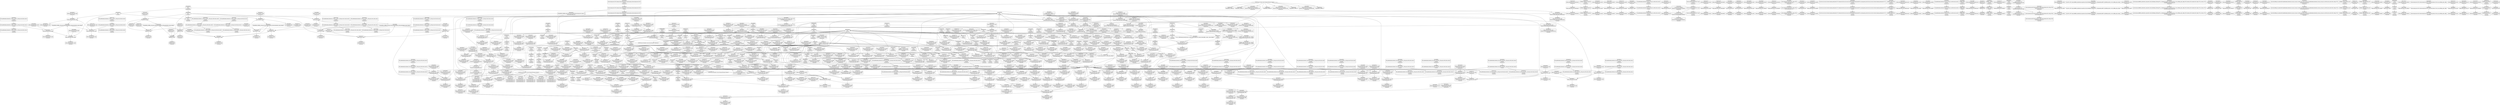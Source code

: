 digraph {
	CE0x58b9010 [shape=record,shape=Mrecord,label="{CE0x58b9010|selinux_xfrm_alloc_user:_tobool46|security/selinux/xfrm.c,113|*SummSource*}"]
	CE0x590b960 [shape=record,shape=Mrecord,label="{CE0x590b960|selinux_xfrm_alloc_user:_tmp73|security/selinux/xfrm.c,116|*SummSource*}"]
	CE0x58ee000 [shape=record,shape=Mrecord,label="{CE0x58ee000|i64_22|*Constant*|*SummSource*}"]
	CE0x58a0f00 [shape=record,shape=Mrecord,label="{CE0x58a0f00|selinux_xfrm_alloc_user:_tmp42|*LoadInst*|security/selinux/xfrm.c,94}"]
	CE0x58a0e90 [shape=record,shape=Mrecord,label="{CE0x58a0e90|selinux_xfrm_alloc_user:_cmp19|security/selinux/xfrm.c,95|*SummSink*}"]
	CE0x58ff1d0 [shape=record,shape=Mrecord,label="{CE0x58ff1d0|selinux_xfrm_alloc_user:_tmp52|security/selinux/xfrm.c,99|*SummSource*}"]
	CE0x58b7890 [shape=record,shape=Mrecord,label="{CE0x58b7890|selinux_xfrm_alloc_user:_lor.lhs.false11|*SummSink*}"]
	CE0x59056f0 [shape=record,shape=Mrecord,label="{CE0x59056f0|selinux_xfrm_alloc_user:_tmp15|security/selinux/xfrm.c,85}"]
	CE0x590db40 [shape=record,shape=Mrecord,label="{CE0x590db40|selinux_xfrm_alloc_user:_tmp71|security/selinux/xfrm.c,114|*SummSink*}"]
	CE0x58ac5f0 [shape=record,shape=Mrecord,label="{CE0x58ac5f0|GLOBAL:_lockdep_rcu_suspicious|*Constant*|*SummSource*}"]
	CE0x588b1a0 [shape=record,shape=Mrecord,label="{CE0x588b1a0|i64_1|*Constant*|*SummSink*}"]
	CE0x58b52b0 [shape=record,shape=Mrecord,label="{CE0x58b52b0|i64_16|*Constant*}"]
	CE0x58ee380 [shape=record,shape=Mrecord,label="{CE0x58ee380|selinux_xfrm_alloc_user:_tmp50|security/selinux/xfrm.c,99|*SummSink*}"]
	CE0x58ba4c0 [shape=record,shape=Mrecord,label="{CE0x58ba4c0|selinux_xfrm_alloc_user:_tmp38|security/selinux/xfrm.c,89|*SummSource*}"]
	CE0x58a9bd0 [shape=record,shape=Mrecord,label="{CE0x58a9bd0|selinux_xfrm_alloc_user:_do.end}"]
	CE0x58b6e40 [shape=record,shape=Mrecord,label="{CE0x58b6e40|%struct.xfrm_sec_ctx**_null|*Constant*|*SummSource*}"]
	CE0x589ee10 [shape=record,shape=Mrecord,label="{CE0x589ee10|selinux_xfrm_alloc_user:_tmp3}"]
	CE0x58984b0 [shape=record,shape=Mrecord,label="{CE0x58984b0|i64*_getelementptr_inbounds_(_2_x_i64_,_2_x_i64_*___llvm_gcov_ctr21,_i64_0,_i64_1)|*Constant*|*SummSink*}"]
	CE0x5139060 [shape=record,shape=Mrecord,label="{CE0x5139060|selinux_xfrm_alloc_user:_if.end22|*SummSource*}"]
	CE0x596f3d0 [shape=record,shape=Mrecord,label="{CE0x596f3d0|selinux_xfrm_alloc_user:_retval.0}"]
	CE0x58c8af0 [shape=record,shape=Mrecord,label="{CE0x58c8af0|selinux_xfrm_alloc_user:_if.end16|*SummSink*}"]
	CE0x5902c30 [shape=record,shape=Mrecord,label="{CE0x5902c30|selinux_xfrm_alloc_user:_conv31|security/selinux/xfrm.c,104|*SummSource*}"]
	CE0x58b5700 [shape=record,shape=Mrecord,label="{CE0x58b5700|i64_17|*Constant*|*SummSink*}"]
	CE0x5911db0 [shape=record,shape=Mrecord,label="{CE0x5911db0|selinux_xfrm_alloc_user:_ctx_str39|security/selinux/xfrm.c,107}"]
	CE0x58c1740 [shape=record,shape=Mrecord,label="{CE0x58c1740|selinux_xfrm_alloc_user:_tmp44|security/selinux/xfrm.c,95|*SummSource*}"]
	CE0x58bc350 [shape=record,shape=Mrecord,label="{CE0x58bc350|selinux_xfrm_alloc_user:_call4|security/selinux/xfrm.c,85}"]
	CE0x58ee6f0 [shape=record,shape=Mrecord,label="{CE0x58ee6f0|selinux_xfrm_alloc_user:_tmp51|security/selinux/xfrm.c,99}"]
	CE0x58dfeb0 [shape=record,shape=Mrecord,label="{CE0x58dfeb0|i64*_getelementptr_inbounds_(_34_x_i64_,_34_x_i64_*___llvm_gcov_ctr20,_i64_0,_i64_6)|*Constant*}"]
	CE0x58dc8a0 [shape=record,shape=Mrecord,label="{CE0x58dc8a0|selinux_xfrm_alloc_user:_tmp28|security/selinux/xfrm.c,89}"]
	CE0x58ed570 [shape=record,shape=Mrecord,label="{CE0x58ed570|selinux_xfrm_alloc_user:_tobool26|security/selinux/xfrm.c,99|*SummSource*}"]
	CE0x595aac0 [shape=record,shape=Mrecord,label="{CE0x595aac0|selinux_xfrm_alloc_user:_tmp65|security/selinux/xfrm.c,111}"]
	CE0x58b3df0 [shape=record,shape=Mrecord,label="{CE0x58b3df0|selinux_xfrm_alloc_user:_tmp33|security/selinux/xfrm.c,90|*SummSink*}"]
	CE0x58a6630 [shape=record,shape=Mrecord,label="{CE0x58a6630|selinux_xfrm_policy_alloc:_uctx|Function::selinux_xfrm_policy_alloc&Arg::uctx::|*SummSource*}"]
	CE0x58c7a50 [shape=record,shape=Mrecord,label="{CE0x58c7a50|selinux_xfrm_alloc_user:_if.end16|*SummSource*}"]
	CE0x58b6d80 [shape=record,shape=Mrecord,label="{CE0x58b6d80|%struct.xfrm_sec_ctx**_null|*Constant*}"]
	CE0x58b5990 [shape=record,shape=Mrecord,label="{CE0x58b5990|selinux_xfrm_alloc_user:_tmp36|security/selinux/xfrm.c,89|*SummSink*}"]
	CE0x596c470 [shape=record,shape=Mrecord,label="{CE0x596c470|selinux_xfrm_alloc_user:_rc.0|*SummSink*}"]
	CE0x58ecc90 [shape=record,shape=Mrecord,label="{CE0x58ecc90|selinux_xfrm_alloc_user:_tmp49|security/selinux/xfrm.c,98|*SummSink*}"]
	CE0x58a7cb0 [shape=record,shape=Mrecord,label="{CE0x58a7cb0|get_current227:_entry|*SummSink*}"]
	CE0x590acc0 [shape=record,shape=Mrecord,label="{CE0x590acc0|i8*_getelementptr_inbounds_(_24_x_i8_,_24_x_i8_*_.str244,_i32_0,_i32_0)|*Constant*}"]
	CE0x58cd460 [shape=record,shape=Mrecord,label="{CE0x58cd460|selinux_xfrm_alloc_user:_bb|*SummSink*}"]
	CE0x595a1b0 [shape=record,shape=Mrecord,label="{CE0x595a1b0|avc_has_perm:_auditdata|Function::avc_has_perm&Arg::auditdata::}"]
	CE0x590eff0 [shape=record,shape=Mrecord,label="{CE0x590eff0|selinux_xfrm_alloc_user:_tmp72|security/selinux/xfrm.c,116|*SummSource*}"]
	CE0x596bd70 [shape=record,shape=Mrecord,label="{CE0x596bd70|atomic_inc221:_v|Function::atomic_inc221&Arg::v::|*SummSink*}"]
	CE0x58aa180 [shape=record,shape=Mrecord,label="{CE0x58aa180|selinux_xfrm_alloc_user:_return}"]
	CE0x590f5f0 [shape=record,shape=Mrecord,label="{CE0x590f5f0|selinux_xfrm_alloc_user:_arrayidx|security/selinux/xfrm.c,105|*SummSink*}"]
	CE0x58e3450 [shape=record,shape=Mrecord,label="{CE0x58e3450|kmalloc222:_tmp3}"]
	CE0x58bffb0 [shape=record,shape=Mrecord,label="{CE0x58bffb0|selinux_xfrm_alloc_user:_conv18|security/selinux/xfrm.c,95|*SummSink*}"]
	CE0x588cb20 [shape=record,shape=Mrecord,label="{CE0x588cb20|i64_1|*Constant*}"]
	CE0x58cc1e0 [shape=record,shape=Mrecord,label="{CE0x58cc1e0|selinux_xfrm_alloc_user:_lor.lhs.false8|*SummSink*}"]
	CE0x5917340 [shape=record,shape=Mrecord,label="{CE0x5917340|selinux_xfrm_alloc_user:_tmp58|security/selinux/xfrm.c,108|*SummSource*}"]
	CE0x5897600 [shape=record,shape=Mrecord,label="{CE0x5897600|selinux_xfrm_alloc_user:_tmp22|security/selinux/xfrm.c,89}"]
	CE0x590c450 [shape=record,shape=Mrecord,label="{CE0x590c450|COLLAPSED:_CMRE_1,2_}"]
	CE0x58e0940 [shape=record,shape=Mrecord,label="{CE0x58e0940|GLOBAL:_selinux_xfrm_alloc_user.__warned|Global_var:selinux_xfrm_alloc_user.__warned|*SummSource*}"]
	CE0x58a00f0 [shape=record,shape=Mrecord,label="{CE0x58a00f0|selinux_xfrm_alloc_user:_tmp41|security/selinux/xfrm.c,92|*SummSource*}"]
	CE0x595a700 [shape=record,shape=Mrecord,label="{CE0x595a700|selinux_xfrm_alloc_user:_ctx_sid44|security/selinux/xfrm.c,111|*SummSink*}"]
	CE0x58bd460 [shape=record,shape=Mrecord,label="{CE0x58bd460|selinux_xfrm_alloc_user:_tmp66|security/selinux/xfrm.c,113}"]
	CE0x589efc0 [shape=record,shape=Mrecord,label="{CE0x589efc0|_call_void_mcount()_#3}"]
	CE0x58ae930 [shape=record,shape=Mrecord,label="{CE0x58ae930|i64_12|*Constant*}"]
	CE0x5903af0 [shape=record,shape=Mrecord,label="{CE0x5903af0|selinux_xfrm_alloc_user:_ctx_str|security/selinux/xfrm.c,105|*SummSink*}"]
	CE0x595d140 [shape=record,shape=Mrecord,label="{CE0x595d140|%struct.common_audit_data.1017*_null|*Constant*}"]
	CE0x58ae6f0 [shape=record,shape=Mrecord,label="{CE0x58ae6f0|selinux_xfrm_alloc_user:_cmp7|security/selinux/xfrm.c,89|*SummSink*}"]
	CE0x5973fb0 [shape=record,shape=Mrecord,label="{CE0x5973fb0|atomic_inc221:_tmp|*SummSink*}"]
	CE0x5906b40 [shape=record,shape=Mrecord,label="{CE0x5906b40|selinux_xfrm_alloc_user:_tmp5|security/selinux/xfrm.c,85}"]
	CE0x58cb040 [shape=record,shape=Mrecord,label="{CE0x58cb040|selinux_xfrm_alloc_user:_lor.lhs.false8}"]
	CE0x5905420 [shape=record,shape=Mrecord,label="{CE0x5905420|_call_void_mcount()_#3|*SummSource*}"]
	CE0x58be240 [shape=record,shape=Mrecord,label="{CE0x58be240|i64*_getelementptr_inbounds_(_2_x_i64_,_2_x_i64_*___llvm_gcov_ctr26,_i64_0,_i64_1)|*Constant*|*SummSink*}"]
	CE0x595c200 [shape=record,shape=Mrecord,label="{CE0x595c200|avc_has_perm:_ssid|Function::avc_has_perm&Arg::ssid::}"]
	CE0x5887b00 [shape=record,shape=Mrecord,label="{CE0x5887b00|selinux_xfrm_policy_alloc:_entry}"]
	CE0x58ba400 [shape=record,shape=Mrecord,label="{CE0x58ba400|selinux_xfrm_alloc_user:_tmp38|security/selinux/xfrm.c,89}"]
	CE0x59626a0 [shape=record,shape=Mrecord,label="{CE0x59626a0|selinux_xfrm_alloc_user:_tmp69|security/selinux/xfrm.c,113|*SummSource*}"]
	CE0x5959240 [shape=record,shape=Mrecord,label="{CE0x5959240|4:_i32,_:_CR_4,8_|*MultipleSource*|security/selinux/xfrm.c,111|security/selinux/xfrm.c,85|security/selinux/xfrm.c,85}"]
	CE0x589f030 [shape=record,shape=Mrecord,label="{CE0x589f030|_call_void_mcount()_#3|*SummSink*}"]
	CE0x5958550 [shape=record,shape=Mrecord,label="{CE0x5958550|selinux_xfrm_alloc_user:_sid|security/selinux/xfrm.c,111}"]
	CE0x58909b0 [shape=record,shape=Mrecord,label="{CE0x58909b0|selinux_xfrm_alloc_user:_if.then27|*SummSource*}"]
	CE0x58bafe0 [shape=record,shape=Mrecord,label="{CE0x58bafe0|i64*_getelementptr_inbounds_(_34_x_i64_,_34_x_i64_*___llvm_gcov_ctr20,_i64_0,_i64_18)|*Constant*|*SummSource*}"]
	CE0x58caec0 [shape=record,shape=Mrecord,label="{CE0x58caec0|selinux_xfrm_alloc_user:_lor.lhs.false|*SummSource*}"]
	CE0x596e580 [shape=record,shape=Mrecord,label="{CE0x596e580|_call_void_kfree(i8*_%tmp76)_#10,_!dbg_!27813|security/selinux/xfrm.c,121}"]
	CE0x58a9a80 [shape=record,shape=Mrecord,label="{CE0x58a9a80|_call_void_mcount()_#3|*SummSink*}"]
	CE0x58ee270 [shape=record,shape=Mrecord,label="{CE0x58ee270|selinux_xfrm_alloc_user:_tmp50|security/selinux/xfrm.c,99|*SummSource*}"]
	CE0x58bb5b0 [shape=record,shape=Mrecord,label="{CE0x58bb5b0|selinux_xfrm_alloc_user:_tmp40|security/selinux/xfrm.c,92|*SummSource*}"]
	CE0x58e4d30 [shape=record,shape=Mrecord,label="{CE0x58e4d30|kmalloc222:_call|include/linux/slab.h,429|*SummSource*}"]
	CE0x589ff80 [shape=record,shape=Mrecord,label="{CE0x589ff80|selinux_xfrm_alloc_user:_tmp41|security/selinux/xfrm.c,92}"]
	CE0x5903220 [shape=record,shape=Mrecord,label="{CE0x5903220|selinux_xfrm_alloc_user:_ctx_len32|security/selinux/xfrm.c,104}"]
	CE0x58b58c0 [shape=record,shape=Mrecord,label="{CE0x58b58c0|selinux_xfrm_alloc_user:_tmp36|security/selinux/xfrm.c,89|*SummSource*}"]
	CE0x58c0a50 [shape=record,shape=Mrecord,label="{CE0x58c0a50|i64*_getelementptr_inbounds_(_34_x_i64_,_34_x_i64_*___llvm_gcov_ctr20,_i64_0,_i64_21)|*Constant*|*SummSink*}"]
	CE0x5917170 [shape=record,shape=Mrecord,label="{CE0x5917170|i64_26|*Constant*|*SummSink*}"]
	CE0x5910990 [shape=record,shape=Mrecord,label="{CE0x5910990|selinux_xfrm_alloc_user:_idxprom|security/selinux/xfrm.c,106|*SummSink*}"]
	CE0x588d570 [shape=record,shape=Mrecord,label="{CE0x588d570|selinux_xfrm_alloc_user:_if.end28|*SummSource*}"]
	CE0x59076c0 [shape=record,shape=Mrecord,label="{CE0x59076c0|i8_1|*Constant*|*SummSource*}"]
	CE0x58e1fb0 [shape=record,shape=Mrecord,label="{CE0x58e1fb0|selinux_xfrm_alloc_user:_tmp6|security/selinux/xfrm.c,85|*SummSink*}"]
	CE0x595b7a0 [shape=record,shape=Mrecord,label="{CE0x595b7a0|i32_(i32,_i32,_i16,_i32,_%struct.common_audit_data.1017*)*_bitcast_(i32_(i32,_i32,_i16,_i32,_%struct.common_audit_data.495*)*_avc_has_perm_to_i32_(i32,_i32,_i16,_i32,_%struct.common_audit_data.1017*)*)|*Constant*|*SummSink*}"]
	CE0x590d200 [shape=record,shape=Mrecord,label="{CE0x590d200|GLOBAL:_atomic_inc221|*Constant*}"]
	CE0x58ace70 [shape=record,shape=Mrecord,label="{CE0x58ace70|_call_void_mcount()_#3}"]
	CE0x58e2f10 [shape=record,shape=Mrecord,label="{CE0x58e2f10|selinux_xfrm_alloc_user:_tmp7|security/selinux/xfrm.c,85}"]
	CE0x58a1a30 [shape=record,shape=Mrecord,label="{CE0x58a1a30|selinux_xfrm_alloc_user:_conv18|security/selinux/xfrm.c,95}"]
	CE0x595c690 [shape=record,shape=Mrecord,label="{CE0x595c690|avc_has_perm:_tsid|Function::avc_has_perm&Arg::tsid::|*SummSource*}"]
	CE0x58b6960 [shape=record,shape=Mrecord,label="{CE0x58b6960|get_current227:_tmp1}"]
	CE0x5911310 [shape=record,shape=Mrecord,label="{CE0x5911310|selinux_xfrm_alloc_user:_arrayidx38|security/selinux/xfrm.c,106}"]
	CE0x58e4110 [shape=record,shape=Mrecord,label="{CE0x58e4110|selinux_xfrm_alloc_user:_tmp14|security/selinux/xfrm.c,85|*SummSink*}"]
	CE0x58abbe0 [shape=record,shape=Mrecord,label="{CE0x58abbe0|i32_22|*Constant*}"]
	CE0x58a8c70 [shape=record,shape=Mrecord,label="{CE0x58a8c70|selinux_xfrm_alloc_user:_gfp|Function::selinux_xfrm_alloc_user&Arg::gfp::|*SummSource*}"]
	CE0x58a72a0 [shape=record,shape=Mrecord,label="{CE0x58a72a0|selinux_xfrm_alloc_user:_tobool1|security/selinux/xfrm.c,85|*SummSource*}"]
	CE0x58b0270 [shape=record,shape=Mrecord,label="{CE0x58b0270|selinux_xfrm_alloc_user:_tmp9|security/selinux/xfrm.c,85|*SummSink*}"]
	CE0x5958700 [shape=record,shape=Mrecord,label="{CE0x5958700|selinux_xfrm_alloc_user:_sid|security/selinux/xfrm.c,111|*SummSource*}"]
	CE0x58e6830 [shape=record,shape=Mrecord,label="{CE0x58e6830|selinux_xfrm_alloc_user:_tmp4|security/selinux/xfrm.c,85|*SummSource*}"]
	CE0x58bc410 [shape=record,shape=Mrecord,label="{CE0x58bc410|selinux_xfrm_alloc_user:_call4|security/selinux/xfrm.c,85|*SummSource*}"]
	CE0x58bd640 [shape=record,shape=Mrecord,label="{CE0x58bd640|selinux_xfrm_alloc_user:_tmp66|security/selinux/xfrm.c,113|*SummSink*}"]
	CE0x588c390 [shape=record,shape=Mrecord,label="{CE0x588c390|selinux_xfrm_policy_alloc:_tmp|*SummSink*}"]
	CE0x58a5f50 [shape=record,shape=Mrecord,label="{CE0x58a5f50|i64*_getelementptr_inbounds_(_34_x_i64_,_34_x_i64_*___llvm_gcov_ctr20,_i64_0,_i64_9)|*Constant*|*SummSource*}"]
	CE0x591ac10 [shape=record,shape=Mrecord,label="{CE0x591ac10|selinux_xfrm_alloc_user:_tmp25|security/selinux/xfrm.c,89|*SummSource*}"]
	CE0x58a3360 [shape=record,shape=Mrecord,label="{CE0x58a3360|i64_1|*Constant*}"]
	CE0x589a260 [shape=record,shape=Mrecord,label="{CE0x589a260|selinux_xfrm_alloc_user:_tmp20|security/selinux/xfrm.c,85}"]
	CE0x58dd2d0 [shape=record,shape=Mrecord,label="{CE0x58dd2d0|atomic_inc221:_counter|./arch/x86/include/asm/atomic.h,93|*SummSource*}"]
	CE0x58ae9f0 [shape=record,shape=Mrecord,label="{CE0x58ae9f0|i64_12|*Constant*|*SummSource*}"]
	CE0x58904e0 [shape=record,shape=Mrecord,label="{CE0x58904e0|selinux_xfrm_alloc_user:_land.lhs.true2|*SummSource*}"]
	CE0x5911af0 [shape=record,shape=Mrecord,label="{CE0x5911af0|i8_0|*Constant*|*SummSink*}"]
	CE0x5916ef0 [shape=record,shape=Mrecord,label="{CE0x5916ef0|i64_25|*Constant*|*SummSink*}"]
	CE0x58b7100 [shape=record,shape=Mrecord,label="{CE0x58b7100|selinux_xfrm_alloc_user:_cmp|security/selinux/xfrm.c,89}"]
	CE0x58944a0 [shape=record,shape=Mrecord,label="{CE0x58944a0|selinux_xfrm_alloc_user:_do.body|*SummSource*}"]
	CE0x6e05890 [shape=record,shape=Mrecord,label="{CE0x6e05890|i64_5|*Constant*}"]
	CE0x5906cc0 [shape=record,shape=Mrecord,label="{CE0x5906cc0|i64_0|*Constant*|*SummSink*}"]
	CE0x589a4d0 [shape=record,shape=Mrecord,label="{CE0x589a4d0|i64_11|*Constant*|*SummSink*}"]
	CE0x589d570 [shape=record,shape=Mrecord,label="{CE0x589d570|selinux_xfrm_alloc_user:_tmp6|security/selinux/xfrm.c,85}"]
	CE0x58c0ac0 [shape=record,shape=Mrecord,label="{CE0x58c0ac0|i64_19|*Constant*}"]
	CE0x5900720 [shape=record,shape=Mrecord,label="{CE0x5900720|selinux_xfrm_alloc_user:_ctx_doi29|security/selinux/xfrm.c,102|*SummSink*}"]
	CE0x58a83a0 [shape=record,shape=Mrecord,label="{CE0x58a83a0|get_current227:_entry|*SummSource*}"]
	CE0x58bf8a0 [shape=record,shape=Mrecord,label="{CE0x58bf8a0|selinux_xfrm_alloc_user:_cmp9|security/selinux/xfrm.c,90|*SummSink*}"]
	CE0x591a650 [shape=record,shape=Mrecord,label="{CE0x591a650|selinux_xfrm_alloc_user:_tmp24|security/selinux/xfrm.c,89}"]
	CE0x58bbe30 [shape=record,shape=Mrecord,label="{CE0x58bbe30|_call_void_mcount()_#3|*SummSink*}"]
	CE0x5962be0 [shape=record,shape=Mrecord,label="{CE0x5962be0|i64*_getelementptr_inbounds_(_34_x_i64_,_34_x_i64_*___llvm_gcov_ctr20,_i64_0,_i64_30)|*Constant*}"]
	CE0x58a5eb0 [shape=record,shape=Mrecord,label="{CE0x58a5eb0|_ret_i32_%call,_!dbg_!27715|security/selinux/xfrm.c,289}"]
	CE0x5897750 [shape=record,shape=Mrecord,label="{CE0x5897750|selinux_xfrm_alloc_user:_tmp22|security/selinux/xfrm.c,89|*SummSource*}"]
	CE0x590de90 [shape=record,shape=Mrecord,label="{CE0x590de90|selinux_xfrm_alloc_user:_tmp71|security/selinux/xfrm.c,114}"]
	CE0x596eaf0 [shape=record,shape=Mrecord,label="{CE0x596eaf0|i32_-22|*Constant*}"]
	CE0x589e170 [shape=record,shape=Mrecord,label="{CE0x589e170|kmalloc222:_flags|Function::kmalloc222&Arg::flags::|*SummSink*}"]
	CE0x5898fc0 [shape=record,shape=Mrecord,label="{CE0x5898fc0|selinux_xfrm_alloc_user:_if.end48|*SummSource*}"]
	CE0x58cc0d0 [shape=record,shape=Mrecord,label="{CE0x58cc0d0|selinux_xfrm_alloc_user:_lor.lhs.false8|*SummSource*}"]
	CE0x58a74e0 [shape=record,shape=Mrecord,label="{CE0x58a74e0|i64_4|*Constant*}"]
	CE0x5908b90 [shape=record,shape=Mrecord,label="{CE0x5908b90|i64*_getelementptr_inbounds_(_2_x_i64_,_2_x_i64_*___llvm_gcov_ctr22,_i64_0,_i64_0)|*Constant*}"]
	CE0x5895c30 [shape=record,shape=Mrecord,label="{CE0x5895c30|i8*_getelementptr_inbounds_(_45_x_i8_,_45_x_i8_*_.str1245,_i32_0,_i32_0)|*Constant*}"]
	CE0x596e8f0 [shape=record,shape=Mrecord,label="{CE0x596e8f0|GLOBAL:_kfree|*Constant*|*SummSource*}"]
	CE0x58ed2c0 [shape=record,shape=Mrecord,label="{CE0x58ed2c0|%struct.xfrm_sec_ctx*_null|*Constant*|*SummSink*}"]
	CE0x58b7f80 [shape=record,shape=Mrecord,label="{CE0x58b7f80|selinux_xfrm_alloc_user:_land.lhs.true}"]
	CE0x58b9c50 [shape=record,shape=Mrecord,label="{CE0x58b9c50|kmalloc222:_bb}"]
	CE0x58bc830 [shape=record,shape=Mrecord,label="{CE0x58bc830|GLOBAL:___kmalloc|*Constant*|*SummSource*}"]
	CE0x595ceb0 [shape=record,shape=Mrecord,label="{CE0x595ceb0|avc_has_perm:_tclass|Function::avc_has_perm&Arg::tclass::|*SummSink*}"]
	CE0x589e940 [shape=record,shape=Mrecord,label="{CE0x589e940|selinux_xfrm_alloc_user:_gfp|Function::selinux_xfrm_alloc_user&Arg::gfp::}"]
	CE0x588b300 [shape=record,shape=Mrecord,label="{CE0x588b300|selinux_xfrm_policy_alloc:_tmp1|*SummSink*}"]
	CE0x58bc6c0 [shape=record,shape=Mrecord,label="{CE0x58bc6c0|GLOBAL:___kmalloc|*Constant*}"]
	CE0x58962c0 [shape=record,shape=Mrecord,label="{CE0x58962c0|selinux_xfrm_alloc_user:_uctx|Function::selinux_xfrm_alloc_user&Arg::uctx::|*SummSource*}"]
	CE0x58b2c70 [shape=record,shape=Mrecord,label="{CE0x58b2c70|selinux_xfrm_alloc_user:_if.then47|*SummSource*}"]
	CE0x58e5f40 [shape=record,shape=Mrecord,label="{CE0x58e5f40|i64*_getelementptr_inbounds_(_34_x_i64_,_34_x_i64_*___llvm_gcov_ctr20,_i64_0,_i64_8)|*Constant*|*SummSink*}"]
	CE0x589ded0 [shape=record,shape=Mrecord,label="{CE0x589ded0|kmalloc222:_flags|Function::kmalloc222&Arg::flags::}"]
	CE0x58cafd0 [shape=record,shape=Mrecord,label="{CE0x58cafd0|selinux_xfrm_alloc_user:_lor.lhs.false|*SummSink*}"]
	CE0x595c360 [shape=record,shape=Mrecord,label="{CE0x595c360|avc_has_perm:_ssid|Function::avc_has_perm&Arg::ssid::|*SummSink*}"]
	CE0x58de4f0 [shape=record,shape=Mrecord,label="{CE0x58de4f0|i64*_getelementptr_inbounds_(_2_x_i64_,_2_x_i64_*___llvm_gcov_ctr26,_i64_0,_i64_1)|*Constant*|*SummSource*}"]
	CE0x58a94d0 [shape=record,shape=Mrecord,label="{CE0x58a94d0|i64_3|*Constant*}"]
	CE0x59185c0 [shape=record,shape=Mrecord,label="{CE0x59185c0|selinux_xfrm_alloc_user:_tmp61|security/selinux/xfrm.c,108|*SummSink*}"]
	CE0x59599a0 [shape=record,shape=Mrecord,label="{CE0x59599a0|4:_i32,_:_CR_20,24_|*MultipleSource*|security/selinux/xfrm.c,111|security/selinux/xfrm.c,85|security/selinux/xfrm.c,85}"]
	CE0x58a86f0 [shape=record,shape=Mrecord,label="{CE0x58a86f0|selinux_xfrm_alloc_user:_tmp18|security/selinux/xfrm.c,85|*SummSource*}"]
	CE0x590fa70 [shape=record,shape=Mrecord,label="{CE0x590fa70|selinux_xfrm_alloc_user:_tmp57|security/selinux/xfrm.c,105|*SummSource*}"]
	CE0x58b4cc0 [shape=record,shape=Mrecord,label="{CE0x58b4cc0|selinux_xfrm_alloc_user:_cmp13|security/selinux/xfrm.c,91}"]
	CE0x58ae270 [shape=record,shape=Mrecord,label="{CE0x58ae270|%struct.xfrm_user_sec_ctx*_null|*Constant*|*SummSink*}"]
	CE0x590d3f0 [shape=record,shape=Mrecord,label="{CE0x590d3f0|GLOBAL:_atomic_inc221|*Constant*|*SummSource*}"]
	CE0x5909c70 [shape=record,shape=Mrecord,label="{CE0x5909c70|i32_85|*Constant*|*SummSource*}"]
	CE0x58afcf0 [shape=record,shape=Mrecord,label="{CE0x58afcf0|i32_78|*Constant*|*SummSink*}"]
	CE0x58d0870 [shape=record,shape=Mrecord,label="{CE0x58d0870|selinux_xfrm_alloc_user:_tmp48|security/selinux/xfrm.c,96|*SummSource*}"]
	CE0x58b7280 [shape=record,shape=Mrecord,label="{CE0x58b7280|selinux_xfrm_alloc_user:_cmp|security/selinux/xfrm.c,89|*SummSink*}"]
	CE0x58ae660 [shape=record,shape=Mrecord,label="{CE0x58ae660|selinux_xfrm_alloc_user:_cmp7|security/selinux/xfrm.c,89|*SummSource*}"]
	CE0x58b3800 [shape=record,shape=Mrecord,label="{CE0x58b3800|selinux_xfrm_alloc_user:_tmp32|security/selinux/xfrm.c,90|*SummSink*}"]
	CE0x5902390 [shape=record,shape=Mrecord,label="{CE0x5902390|selinux_xfrm_alloc_user:_tmp54|security/selinux/xfrm.c,100|*SummSink*}"]
	CE0x5911560 [shape=record,shape=Mrecord,label="{CE0x5911560|selinux_xfrm_alloc_user:_arrayidx38|security/selinux/xfrm.c,106|*SummSink*}"]
	CE0x58bf430 [shape=record,shape=Mrecord,label="{CE0x58bf430|i32_1|*Constant*|*SummSink*}"]
	CE0x5959050 [shape=record,shape=Mrecord,label="{CE0x5959050|selinux_xfrm_alloc_user:_tmp64|security/selinux/xfrm.c,111}"]
	CE0x596bfa0 [shape=record,shape=Mrecord,label="{CE0x596bfa0|_ret_void,_!dbg_!27715|./arch/x86/include/asm/atomic.h,94|*SummSource*}"]
	CE0x58bc020 [shape=record,shape=Mrecord,label="{CE0x58bc020|selinux_xfrm_alloc_user:_tmp18|security/selinux/xfrm.c,85|*SummSink*}"]
	CE0x58af710 [shape=record,shape=Mrecord,label="{CE0x58af710|get_current227:_entry}"]
	CE0x596f1d0 [shape=record,shape=Mrecord,label="{CE0x596f1d0|i32_-12|*Constant*}"]
	CE0x594fdf0 [shape=record,shape=Mrecord,label="{CE0x594fdf0|i64*_getelementptr_inbounds_(_2_x_i64_,_2_x_i64_*___llvm_gcov_ctr22,_i64_0,_i64_0)|*Constant*|*SummSink*}"]
	CE0x58a5b80 [shape=record,shape=Mrecord,label="{CE0x58a5b80|selinux_xfrm_alloc_user:_if.then|*SummSource*}"]
	CE0x6e05b00 [shape=record,shape=Mrecord,label="{CE0x6e05b00|i64_5|*Constant*|*SummSource*}"]
	CE0x58d00f0 [shape=record,shape=Mrecord,label="{CE0x58d00f0|selinux_xfrm_alloc_user:_tmp47|security/selinux/xfrm.c,96}"]
	CE0x58e1930 [shape=record,shape=Mrecord,label="{CE0x58e1930|selinux_xfrm_alloc_user:_tmp13|security/selinux/xfrm.c,85|*SummSource*}"]
	CE0x590f2e0 [shape=record,shape=Mrecord,label="{CE0x590f2e0|selinux_xfrm_alloc_user:_tmp73|security/selinux/xfrm.c,116|*SummSink*}"]
	CE0x58e2fd0 [shape=record,shape=Mrecord,label="{CE0x58e2fd0|selinux_xfrm_alloc_user:_tmp7|security/selinux/xfrm.c,85|*SummSource*}"]
	CE0x58dcfd0 [shape=record,shape=Mrecord,label="{CE0x58dcfd0|selinux_xfrm_alloc_user:_tmp29|security/selinux/xfrm.c,89|*SummSink*}"]
	CE0x58a32d0 [shape=record,shape=Mrecord,label="{CE0x58a32d0|atomic_inc221:_tmp3}"]
	CE0x58a3af0 [shape=record,shape=Mrecord,label="{CE0x58a3af0|selinux_xfrm_alloc_user:_call40|security/selinux/xfrm.c,107|*SummSource*}"]
	CE0x5896390 [shape=record,shape=Mrecord,label="{CE0x5896390|selinux_xfrm_policy_alloc:_call|security/selinux/xfrm.c,289}"]
	CE0x58c5460 [shape=record,shape=Mrecord,label="{CE0x58c5460|selinux_xfrm_alloc_user:_lor.lhs.false11}"]
	CE0x58a0af0 [shape=record,shape=Mrecord,label="{CE0x58a0af0|selinux_xfrm_alloc_user:_ctx_len|security/selinux/xfrm.c,94|*SummSource*}"]
	CE0x58b8e70 [shape=record,shape=Mrecord,label="{CE0x58b8e70|selinux_xfrm_alloc_user:_tobool46|security/selinux/xfrm.c,113}"]
	CE0x58dd830 [shape=record,shape=Mrecord,label="{CE0x58dd830|selinux_xfrm_alloc_user:_tmp12|security/selinux/xfrm.c,85}"]
	CE0x5907040 [shape=record,shape=Mrecord,label="{CE0x5907040|void_(i32*,_i32*)*_asm_sideeffect_.pushsection_.smp_locks,_22a_22_0A.balign_4_0A.long_671f_-_._0A.popsection_0A671:_0A_09lock_incl_$0_,_*m,*m,_dirflag_,_fpsr_,_flags_|*SummSink*}"]
	CE0x58b57a0 [shape=record,shape=Mrecord,label="{CE0x58b57a0|selinux_xfrm_alloc_user:_tmp36|security/selinux/xfrm.c,89}"]
	CE0x58a0a10 [shape=record,shape=Mrecord,label="{CE0x58a0a10|selinux_xfrm_alloc_user:_ctx_len|security/selinux/xfrm.c,94|*SummSink*}"]
	"CONST[source:0(mediator),value:2(dynamic)][purpose:{object}]"
	CE0x58a5b10 [shape=record,shape=Mrecord,label="{CE0x58a5b10|selinux_xfrm_alloc_user:_if.then}"]
	CE0x58e9150 [shape=record,shape=Mrecord,label="{CE0x58e9150|selinux_xfrm_alloc_user:_add|security/selinux/xfrm.c,98|*SummSource*}"]
	CE0x58be2b0 [shape=record,shape=Mrecord,label="{CE0x58be2b0|kmalloc222:_tmp1}"]
	CE0x5911970 [shape=record,shape=Mrecord,label="{CE0x5911970|i8_0|*Constant*|*SummSource*}"]
	CE0x595d670 [shape=record,shape=Mrecord,label="{CE0x595d670|%struct.common_audit_data.1017*_null|*Constant*|*SummSource*}"]
	CE0x58983b0 [shape=record,shape=Mrecord,label="{CE0x58983b0|selinux_xfrm_policy_alloc:_tmp2|*SummSource*}"]
	CE0x5919c90 [shape=record,shape=Mrecord,label="{CE0x5919c90|selinux_xfrm_alloc_user:_tmp22|security/selinux/xfrm.c,89|*SummSink*}"]
	CE0x58dc540 [shape=record,shape=Mrecord,label="{CE0x58dc540|selinux_xfrm_alloc_user:_tmp27|security/selinux/xfrm.c,89|*SummSink*}"]
	CE0x58a33d0 [shape=record,shape=Mrecord,label="{CE0x58a33d0|i64*_getelementptr_inbounds_(_2_x_i64_,_2_x_i64_*___llvm_gcov_ctr21,_i64_0,_i64_1)|*Constant*|*SummSource*}"]
	CE0x58d06c0 [shape=record,shape=Mrecord,label="{CE0x58d06c0|selinux_xfrm_alloc_user:_tmp48|security/selinux/xfrm.c,96}"]
	CE0x58b4ff0 [shape=record,shape=Mrecord,label="{CE0x58b4ff0|selinux_xfrm_alloc_user:_cmp13|security/selinux/xfrm.c,91|*SummSink*}"]
	CE0x58e46e0 [shape=record,shape=Mrecord,label="{CE0x58e46e0|i32_0|*Constant*}"]
	CE0x588f580 [shape=record,shape=Mrecord,label="{CE0x588f580|selinux_xfrm_alloc_user:_tmp32|security/selinux/xfrm.c,90|*SummSource*}"]
	CE0x58c8bb0 [shape=record,shape=Mrecord,label="{CE0x58c8bb0|selinux_xfrm_alloc_user:_if.end}"]
	CE0x591a710 [shape=record,shape=Mrecord,label="{CE0x591a710|selinux_xfrm_alloc_user:_tmp24|security/selinux/xfrm.c,89|*SummSource*}"]
	CE0x58a1bf0 [shape=record,shape=Mrecord,label="{CE0x58a1bf0|selinux_xfrm_alloc_user:_conv18|security/selinux/xfrm.c,95|*SummSource*}"]
	CE0x58e68a0 [shape=record,shape=Mrecord,label="{CE0x58e68a0|GLOBAL:___llvm_gcov_ctr20|Global_var:__llvm_gcov_ctr20|*SummSink*}"]
	CE0x58a3c70 [shape=record,shape=Mrecord,label="{CE0x58a3c70|selinux_xfrm_alloc_user:_call40|security/selinux/xfrm.c,107|*SummSink*}"]
	CE0x59057d0 [shape=record,shape=Mrecord,label="{CE0x59057d0|selinux_xfrm_alloc_user:_tmp15|security/selinux/xfrm.c,85|*SummSink*}"]
	CE0x590a190 [shape=record,shape=Mrecord,label="{CE0x590a190|i64*_getelementptr_inbounds_(_2_x_i64_,_2_x_i64_*___llvm_gcov_ctr22,_i64_0,_i64_0)|*Constant*|*SummSource*}"]
	CE0x58c0480 [shape=record,shape=Mrecord,label="{CE0x58c0480|i64_4096|*Constant*|*SummSink*}"]
	CE0x59087d0 [shape=record,shape=Mrecord,label="{CE0x59087d0|_call_void_asm_sideeffect_.pushsection_.smp_locks,_22a_22_0A.balign_4_0A.long_671f_-_._0A.popsection_0A671:_0A_09lock_incl_$0_,_*m,*m,_dirflag_,_fpsr_,_flags_(i32*_%counter,_i32*_%counter)_#3,_!dbg_!27713,_!srcloc_!27714|./arch/x86/include/asm/atomic.h,92|*SummSource*}"]
	CE0x58b8770 [shape=record,shape=Mrecord,label="{CE0x58b8770|i32_3|*Constant*}"]
	CE0x58be9f0 [shape=record,shape=Mrecord,label="{CE0x58be9f0|selinux_xfrm_alloc_user:_tmp30|*LoadInst*|security/selinux/xfrm.c,90|*SummSink*}"]
	CE0x5970640 [shape=record,shape=Mrecord,label="{CE0x5970640|selinux_xfrm_alloc_user:_tmp78|security/selinux/xfrm.c,123}"]
	CE0x6e059e0 [shape=record,shape=Mrecord,label="{CE0x6e059e0|i64_4|*Constant*|*SummSink*}"]
	CE0x58a9ff0 [shape=record,shape=Mrecord,label="{CE0x58a9ff0|selinux_xfrm_alloc_user:_land.lhs.true|*SummSource*}"]
	CE0x58bc950 [shape=record,shape=Mrecord,label="{CE0x58bc950|GLOBAL:___kmalloc|*Constant*|*SummSink*}"]
	CE0x59705b0 [shape=record,shape=Mrecord,label="{CE0x59705b0|i64*_getelementptr_inbounds_(_2_x_i64_,_2_x_i64_*___llvm_gcov_ctr21,_i64_0,_i64_0)|*Constant*|*SummSource*}"]
	CE0x58b8b60 [shape=record,shape=Mrecord,label="{CE0x58b8b60|_ret_i32_%retval.0,_!dbg_!27728|security/selinux/avc.c,775|*SummSink*}"]
	CE0x596de60 [shape=record,shape=Mrecord,label="{CE0x596de60|selinux_xfrm_alloc_user:_tmp76|security/selinux/xfrm.c,121}"]
	CE0x58bef70 [shape=record,shape=Mrecord,label="{CE0x58bef70|selinux_xfrm_alloc_user:_conv|security/selinux/xfrm.c,90|*SummSink*}"]
	CE0x589d950 [shape=record,shape=Mrecord,label="{CE0x589d950|kmalloc222:_entry|*SummSink*}"]
	CE0x5908960 [shape=record,shape=Mrecord,label="{CE0x5908960|void_(i32*,_i32*)*_asm_sideeffect_.pushsection_.smp_locks,_22a_22_0A.balign_4_0A.long_671f_-_._0A.popsection_0A671:_0A_09lock_incl_$0_,_*m,*m,_dirflag_,_fpsr_,_flags_|*SummSource*}"]
	CE0x590c2a0 [shape=record,shape=Mrecord,label="{CE0x590c2a0|COLLAPSED:_CMRE_0,1_}"]
	CE0x58a0580 [shape=record,shape=Mrecord,label="{CE0x58a0580|i32_4|*Constant*|*SummSource*}"]
	CE0x58cfbf0 [shape=record,shape=Mrecord,label="{CE0x58cfbf0|i64*_getelementptr_inbounds_(_34_x_i64_,_34_x_i64_*___llvm_gcov_ctr20,_i64_0,_i64_21)|*Constant*}"]
	CE0x596c140 [shape=record,shape=Mrecord,label="{CE0x596c140|_ret_void,_!dbg_!27715|./arch/x86/include/asm/atomic.h,94|*SummSink*}"]
	CE0x58a89b0 [shape=record,shape=Mrecord,label="{CE0x58a89b0|selinux_xfrm_policy_alloc:_tmp1}"]
	CE0x58d1050 [shape=record,shape=Mrecord,label="{CE0x58d1050|selinux_xfrm_alloc_user:_conv23|security/selinux/xfrm.c,98}"]
	CE0x5917f00 [shape=record,shape=Mrecord,label="{CE0x5917f00|selinux_xfrm_alloc_user:_tmp60|security/selinux/xfrm.c,108|*SummSource*}"]
	CE0x58aa270 [shape=record,shape=Mrecord,label="{CE0x58aa270|selinux_xfrm_alloc_user:_return|*SummSource*}"]
	CE0x58a17a0 [shape=record,shape=Mrecord,label="{CE0x58a17a0|selinux_xfrm_alloc_user:_conv17|security/selinux/xfrm.c,94|*SummSink*}"]
	CE0x58dbf40 [shape=record,shape=Mrecord,label="{CE0x58dbf40|selinux_xfrm_alloc_user:_tmp26|security/selinux/xfrm.c,89|*SummSink*}"]
	CE0x58c0f20 [shape=record,shape=Mrecord,label="{CE0x58c0f20|i64_20|*Constant*|*SummSource*}"]
	CE0x58c9e30 [shape=record,shape=Mrecord,label="{CE0x58c9e30|selinux_xfrm_alloc_user:_lor.lhs.false}"]
	CE0x58de6d0 [shape=record,shape=Mrecord,label="{CE0x58de6d0|selinux_xfrm_alloc_user:_tmp12|security/selinux/xfrm.c,85|*SummSink*}"]
	CE0x5903390 [shape=record,shape=Mrecord,label="{CE0x5903390|selinux_xfrm_alloc_user:_ctx_len32|security/selinux/xfrm.c,104|*SummSource*}"]
	CE0x58a6940 [shape=record,shape=Mrecord,label="{CE0x58a6940|selinux_xfrm_policy_alloc:_call|security/selinux/xfrm.c,289|*SummSource*}"]
	CE0x589e8d0 [shape=record,shape=Mrecord,label="{CE0x589e8d0|selinux_xfrm_policy_alloc:_gfp|Function::selinux_xfrm_policy_alloc&Arg::gfp::|*SummSink*}"]
	CE0x58ddba0 [shape=record,shape=Mrecord,label="{CE0x58ddba0|%struct.task_struct.1015**_bitcast_(%struct.task_struct**_current_task_to_%struct.task_struct.1015**)|*Constant*}"]
	CE0x58a5fc0 [shape=record,shape=Mrecord,label="{CE0x58a5fc0|i64*_getelementptr_inbounds_(_34_x_i64_,_34_x_i64_*___llvm_gcov_ctr20,_i64_0,_i64_9)|*Constant*}"]
	CE0x59126e0 [shape=record,shape=Mrecord,label="{CE0x59126e0|selinux_xfrm_alloc_user:_arraydecay|security/selinux/xfrm.c,107}"]
	CE0x58c54d0 [shape=record,shape=Mrecord,label="{CE0x58c54d0|selinux_xfrm_alloc_user:_lor.lhs.false11|*SummSource*}"]
	CE0x58e8120 [shape=record,shape=Mrecord,label="{CE0x58e8120|GLOBAL:___llvm_gcov_ctr20|Global_var:__llvm_gcov_ctr20}"]
	CE0x589f0a0 [shape=record,shape=Mrecord,label="{CE0x589f0a0|_call_void_mcount()_#3|*SummSource*}"]
	CE0x5959cb0 [shape=record,shape=Mrecord,label="{CE0x5959cb0|avc_has_perm:_entry}"]
	CE0x58ba0a0 [shape=record,shape=Mrecord,label="{CE0x58ba0a0|selinux_xfrm_alloc_user:_tmp37|security/selinux/xfrm.c,89|*SummSink*}"]
	CE0x58e35b0 [shape=record,shape=Mrecord,label="{CE0x58e35b0|kmalloc222:_tmp3|*SummSink*}"]
	CE0x5918fc0 [shape=record,shape=Mrecord,label="{CE0x5918fc0|selinux_xfrm_alloc_user:_tmp62|security/selinux/xfrm.c,109}"]
	CE0x58c65e0 [shape=record,shape=Mrecord,label="{CE0x58c65e0|selinux_xfrm_alloc_user:_if.then15}"]
	CE0x588c0e0 [shape=record,shape=Mrecord,label="{CE0x588c0e0|selinux_xfrm_policy_alloc:_call|security/selinux/xfrm.c,289|*SummSink*}"]
	CE0x5899960 [shape=record,shape=Mrecord,label="{CE0x5899960|selinux_xfrm_alloc_user:_ctxp|Function::selinux_xfrm_alloc_user&Arg::ctxp::}"]
	CE0x58be650 [shape=record,shape=Mrecord,label="{CE0x58be650|COLLAPSED:_CMRE:_elem_0::|security/selinux/xfrm.c,90}"]
	CE0x58ea3f0 [shape=record,shape=Mrecord,label="{CE0x58ea3f0|GLOBAL:_kmalloc222|*Constant*|*SummSource*}"]
	CE0x5962060 [shape=record,shape=Mrecord,label="{CE0x5962060|selinux_xfrm_alloc_user:_tmp68|security/selinux/xfrm.c,113}"]
	CE0x58dfac0 [shape=record,shape=Mrecord,label="{CE0x58dfac0|_call_void_mcount()_#3|*SummSource*}"]
	CE0x58e0a60 [shape=record,shape=Mrecord,label="{CE0x58e0a60|%struct.task_struct.1015**_bitcast_(%struct.task_struct**_current_task_to_%struct.task_struct.1015**)|*Constant*|*SummSink*}"]
	CE0x58de450 [shape=record,shape=Mrecord,label="{CE0x58de450|i64*_getelementptr_inbounds_(_2_x_i64_,_2_x_i64_*___llvm_gcov_ctr26,_i64_0,_i64_1)|*Constant*}"]
	CE0x596ea10 [shape=record,shape=Mrecord,label="{CE0x596ea10|GLOBAL:_kfree|*Constant*|*SummSink*}"]
	CE0x5896de0 [shape=record,shape=Mrecord,label="{CE0x5896de0|_ret_i32_%call,_!dbg_!27715|security/selinux/xfrm.c,289|*SummSource*}"]
	CE0x58ad6e0 [shape=record,shape=Mrecord,label="{CE0x58ad6e0|i64*_getelementptr_inbounds_(_34_x_i64_,_34_x_i64_*___llvm_gcov_ctr20,_i64_0,_i64_1)|*Constant*|*SummSink*}"]
	CE0x58a4680 [shape=record,shape=Mrecord,label="{CE0x58a4680|i64*_getelementptr_inbounds_(_2_x_i64_,_2_x_i64_*___llvm_gcov_ctr22,_i64_0,_i64_1)|*Constant*|*SummSource*}"]
	CE0x5961ac0 [shape=record,shape=Mrecord,label="{CE0x5961ac0|selinux_xfrm_alloc_user:_tmp67|security/selinux/xfrm.c,113}"]
	CE0x5959e70 [shape=record,shape=Mrecord,label="{CE0x5959e70|selinux_xfrm_alloc_user:_ctx_sid44|security/selinux/xfrm.c,111|*SummSource*}"]
	CE0x58a9540 [shape=record,shape=Mrecord,label="{CE0x58a9540|i64_2|*Constant*}"]
	CE0x596ffb0 [shape=record,shape=Mrecord,label="{CE0x596ffb0|selinux_xfrm_alloc_user:_tmp77|security/selinux/xfrm.c,123|*SummSource*}"]
	CE0x59008c0 [shape=record,shape=Mrecord,label="{CE0x59008c0|selinux_xfrm_alloc_user:_ctx_doi29|security/selinux/xfrm.c,102}"]
	CE0x58dce60 [shape=record,shape=Mrecord,label="{CE0x58dce60|selinux_xfrm_alloc_user:_tmp29|security/selinux/xfrm.c,89|*SummSource*}"]
	CE0x589d350 [shape=record,shape=Mrecord,label="{CE0x589d350|selinux_xfrm_alloc_user:_tmp31|security/selinux/xfrm.c,90|*SummSource*}"]
	CE0x596f9f0 [shape=record,shape=Mrecord,label="{CE0x596f9f0|i64*_getelementptr_inbounds_(_34_x_i64_,_34_x_i64_*___llvm_gcov_ctr20,_i64_0,_i64_33)|*Constant*}"]
	CE0x58ff340 [shape=record,shape=Mrecord,label="{CE0x58ff340|selinux_xfrm_alloc_user:_tmp52|security/selinux/xfrm.c,99|*SummSink*}"]
	CE0x58a9c90 [shape=record,shape=Mrecord,label="{CE0x58a9c90|selinux_xfrm_alloc_user:_do.end|*SummSource*}"]
	CE0x5919320 [shape=record,shape=Mrecord,label="{CE0x5919320|selinux_xfrm_alloc_user:_tmp63|security/selinux/xfrm.c,109|*SummSink*}"]
	CE0x58a82d0 [shape=record,shape=Mrecord,label="{CE0x58a82d0|selinux_xfrm_alloc_user:_tmp17|security/selinux/xfrm.c,85|*SummSink*}"]
	CE0x58e3ab0 [shape=record,shape=Mrecord,label="{CE0x58e3ab0|COLLAPSED:_GCMRE___llvm_gcov_ctr26_internal_global_2_x_i64_zeroinitializer:_elem_0:default:}"]
	CE0x58a5610 [shape=record,shape=Mrecord,label="{CE0x58a5610|selinux_xfrm_alloc_user:_tmp19|security/selinux/xfrm.c,85}"]
	CE0x58a5060 [shape=record,shape=Mrecord,label="{CE0x58a5060|selinux_xfrm_alloc_user:_cred|security/selinux/xfrm.c,85|*SummSource*}"]
	CE0x58e7730 [shape=record,shape=Mrecord,label="{CE0x58e7730|selinux_xfrm_alloc_user:_ctx_alg|security/selinux/xfrm.c,91|*SummSink*}"]
	CE0x58b9ad0 [shape=record,shape=Mrecord,label="{CE0x58b9ad0|get_current227:_tmp4|./arch/x86/include/asm/current.h,14|*SummSource*}"]
	CE0x6e05900 [shape=record,shape=Mrecord,label="{CE0x6e05900|i64_4|*Constant*|*SummSource*}"]
	CE0x596df90 [shape=record,shape=Mrecord,label="{CE0x596df90|selinux_xfrm_alloc_user:_tmp76|security/selinux/xfrm.c,121|*SummSource*}"]
	CE0x58e5e30 [shape=record,shape=Mrecord,label="{CE0x58e5e30|atomic_inc221:_bb|*SummSink*}"]
	CE0x588b5c0 [shape=record,shape=Mrecord,label="{CE0x588b5c0|selinux_xfrm_policy_alloc:_bb|*SummSource*}"]
	CE0x58e27c0 [shape=record,shape=Mrecord,label="{CE0x58e27c0|selinux_xfrm_alloc_user:_tmp14|security/selinux/xfrm.c,85}"]
	CE0x5896250 [shape=record,shape=Mrecord,label="{CE0x5896250|selinux_xfrm_alloc_user:_uctx|Function::selinux_xfrm_alloc_user&Arg::uctx::|*SummSink*}"]
	"CONST[source:1(input),value:2(dynamic)][purpose:{object}]"
	CE0x58ea560 [shape=record,shape=Mrecord,label="{CE0x58ea560|GLOBAL:_kmalloc222|*Constant*|*SummSink*}"]
	CE0x58c0f90 [shape=record,shape=Mrecord,label="{CE0x58c0f90|i64_20|*Constant*|*SummSink*}"]
	CE0x58a5160 [shape=record,shape=Mrecord,label="{CE0x58a5160|selinux_xfrm_alloc_user:_cred|security/selinux/xfrm.c,85|*SummSink*}"]
	CE0x58ecaa0 [shape=record,shape=Mrecord,label="{CE0x58ecaa0|selinux_xfrm_alloc_user:_tmp49|security/selinux/xfrm.c,98}"]
	CE0x58e6020 [shape=record,shape=Mrecord,label="{CE0x58e6020|i64*_getelementptr_inbounds_(_34_x_i64_,_34_x_i64_*___llvm_gcov_ctr20,_i64_0,_i64_8)|*Constant*|*SummSource*}"]
	CE0x58a85a0 [shape=record,shape=Mrecord,label="{CE0x58a85a0|selinux_xfrm_alloc_user:_tmp18|security/selinux/xfrm.c,85}"]
	CE0x5905930 [shape=record,shape=Mrecord,label="{CE0x5905930|_call_void_lockdep_rcu_suspicious(i8*_getelementptr_inbounds_(_24_x_i8_,_24_x_i8_*_.str244,_i32_0,_i32_0),_i32_85,_i8*_getelementptr_inbounds_(_45_x_i8_,_45_x_i8_*_.str1245,_i32_0,_i32_0))_#10,_!dbg_!27731|security/selinux/xfrm.c,85}"]
	CE0x58dbc40 [shape=record,shape=Mrecord,label="{CE0x58dbc40|atomic_inc221:_tmp2|*SummSink*}"]
	CE0x5959480 [shape=record,shape=Mrecord,label="{CE0x5959480|4:_i32,_:_CR_8,12_|*MultipleSource*|security/selinux/xfrm.c,111|security/selinux/xfrm.c,85|security/selinux/xfrm.c,85}"]
	CE0x58a40e0 [shape=record,shape=Mrecord,label="{CE0x58a40e0|GLOBAL:_security_context_to_sid|*Constant*|*SummSink*}"]
	CE0x58e8200 [shape=record,shape=Mrecord,label="{CE0x58e8200|GLOBAL:___llvm_gcov_ctr20|Global_var:__llvm_gcov_ctr20|*SummSource*}"]
	CE0x58deb80 [shape=record,shape=Mrecord,label="{CE0x58deb80|get_current227:_tmp3|*SummSink*}"]
	CE0x589aca0 [shape=record,shape=Mrecord,label="{CE0x589aca0|selinux_xfrm_policy_alloc:_uctx|Function::selinux_xfrm_policy_alloc&Arg::uctx::|*SummSink*}"]
	CE0x588e120 [shape=record,shape=Mrecord,label="{CE0x588e120|selinux_xfrm_policy_alloc:_bb|*SummSink*}"]
	CE0x5959ee0 [shape=record,shape=Mrecord,label="{CE0x5959ee0|selinux_xfrm_alloc_user:_ctx_sid44|security/selinux/xfrm.c,111}"]
	CE0x590f8b0 [shape=record,shape=Mrecord,label="{CE0x590f8b0|selinux_xfrm_alloc_user:_tmp57|security/selinux/xfrm.c,105}"]
	CE0x59707b0 [shape=record,shape=Mrecord,label="{CE0x59707b0|selinux_xfrm_alloc_user:_tmp78|security/selinux/xfrm.c,123|*SummSource*}"]
	CE0x590cc20 [shape=record,shape=Mrecord,label="{CE0x590cc20|COLLAPSED:_CMRE_8,8_}"]
	CE0x5903b60 [shape=record,shape=Mrecord,label="{CE0x5903b60|selinux_xfrm_alloc_user:_conv34|security/selinux/xfrm.c,105}"]
	CE0x5959650 [shape=record,shape=Mrecord,label="{CE0x5959650|4:_i32,_:_CR_12,16_|*MultipleSource*|security/selinux/xfrm.c,111|security/selinux/xfrm.c,85|security/selinux/xfrm.c,85}"]
	CE0x58ba900 [shape=record,shape=Mrecord,label="{CE0x58ba900|selinux_xfrm_alloc_user:_tmp39|security/selinux/xfrm.c,89}"]
	CE0x58ae040 [shape=record,shape=Mrecord,label="{CE0x58ae040|%struct.xfrm_user_sec_ctx*_null|*Constant*}"]
	CE0x5962d10 [shape=record,shape=Mrecord,label="{CE0x5962d10|i64*_getelementptr_inbounds_(_34_x_i64_,_34_x_i64_*___llvm_gcov_ctr20,_i64_0,_i64_30)|*Constant*|*SummSource*}"]
	CE0x58b7690 [shape=record,shape=Mrecord,label="{CE0x58b7690|get_current227:_tmp2}"]
	CE0x590ab90 [shape=record,shape=Mrecord,label="{CE0x590ab90|%struct.task_struct.1015**_bitcast_(%struct.task_struct**_current_task_to_%struct.task_struct.1015**)|*Constant*|*SummSource*}"]
	CE0x589e620 [shape=record,shape=Mrecord,label="{CE0x589e620|_ret_i8*_%call,_!dbg_!27714|include/linux/slab.h,429|*SummSink*}"]
	CE0x58e0b60 [shape=record,shape=Mrecord,label="{CE0x58e0b60|i64*_getelementptr_inbounds_(_2_x_i64_,_2_x_i64_*___llvm_gcov_ctr26,_i64_0,_i64_0)|*Constant*|*SummSource*}"]
	CE0x595c9a0 [shape=record,shape=Mrecord,label="{CE0x595c9a0|i16_39|*Constant*}"]
	CE0x58d4420 [shape=record,shape=Mrecord,label="{CE0x58d4420|_call_void_asm_sideeffect_.pushsection_.smp_locks,_22a_22_0A.balign_4_0A.long_671f_-_._0A.popsection_0A671:_0A_09lock_incl_$0_,_*m,*m,_dirflag_,_fpsr_,_flags_(i32*_%counter,_i32*_%counter)_#3,_!dbg_!27713,_!srcloc_!27714|./arch/x86/include/asm/atomic.h,92|*SummSink*}"]
	CE0x5971130 [shape=record,shape=Mrecord,label="{CE0x5971130|get_current227:_bb|*SummSource*}"]
	CE0x590b7b0 [shape=record,shape=Mrecord,label="{CE0x590b7b0|selinux_xfrm_alloc_user:_tmp73|security/selinux/xfrm.c,116}"]
	CE0x58cd3a0 [shape=record,shape=Mrecord,label="{CE0x58cd3a0|selinux_xfrm_alloc_user:_bb|*SummSource*}"]
	CE0x58e38b0 [shape=record,shape=Mrecord,label="{CE0x58e38b0|selinux_xfrm_alloc_user:_tmp16|security/selinux/xfrm.c,85|*SummSource*}"]
	CE0x588c650 [shape=record,shape=Mrecord,label="{CE0x588c650|GLOBAL:_selinux_xfrm_alloc_user|*Constant*|*SummSink*}"]
	CE0x596b700 [shape=record,shape=Mrecord,label="{CE0x596b700|GLOBAL:_selinux_xfrm_refcount|Global_var:selinux_xfrm_refcount}"]
	CE0x596ed80 [shape=record,shape=Mrecord,label="{CE0x596ed80|i32_-22|*Constant*|*SummSource*}"]
	CE0x58b2d60 [shape=record,shape=Mrecord,label="{CE0x58b2d60|selinux_xfrm_alloc_user:_if.end43|*SummSource*}"]
	CE0x58ea2c0 [shape=record,shape=Mrecord,label="{CE0x58ea2c0|GLOBAL:_kmalloc222|*Constant*}"]
	CE0x5901480 [shape=record,shape=Mrecord,label="{CE0x5901480|selinux_xfrm_alloc_user:_ctx_alg30|security/selinux/xfrm.c,103}"]
	CE0x589d420 [shape=record,shape=Mrecord,label="{CE0x589d420|selinux_xfrm_alloc_user:_tmp31|security/selinux/xfrm.c,90|*SummSink*}"]
	CE0x58e6910 [shape=record,shape=Mrecord,label="{CE0x58e6910|selinux_xfrm_alloc_user:_tmp4|security/selinux/xfrm.c,85|*SummSink*}"]
	CE0x58a43c0 [shape=record,shape=Mrecord,label="{CE0x58a43c0|selinux_xfrm_alloc_user:_tobool41|security/selinux/xfrm.c,108}"]
	CE0x590d7d0 [shape=record,shape=Mrecord,label="{CE0x590d7d0|selinux_xfrm_alloc_user:_tmp70|security/selinux/xfrm.c,114|*SummSource*}"]
	CE0x58acfa0 [shape=record,shape=Mrecord,label="{CE0x58acfa0|COLLAPSED:_GCMRE___llvm_gcov_ctr6_internal_global_2_x_i64_zeroinitializer:_elem_0:default:}"]
	CE0x596b300 [shape=record,shape=Mrecord,label="{CE0x596b300|atomic_inc221:_entry}"]
	CE0x589b620 [shape=record,shape=Mrecord,label="{CE0x589b620|i64*_getelementptr_inbounds_(_2_x_i64_,_2_x_i64_*___llvm_gcov_ctr6,_i64_0,_i64_1)|*Constant*}"]
	CE0x58b4780 [shape=record,shape=Mrecord,label="{CE0x58b4780|selinux_xfrm_alloc_user:_conv12|security/selinux/xfrm.c,91}"]
	CE0x5890f30 [shape=record,shape=Mrecord,label="{CE0x5890f30|selinux_xfrm_policy_alloc:_gfp|Function::selinux_xfrm_policy_alloc&Arg::gfp::|*SummSource*}"]
	CE0x595d940 [shape=record,shape=Mrecord,label="{CE0x595d940|avc_has_perm:_auditdata|Function::avc_has_perm&Arg::auditdata::|*SummSink*}"]
	CE0x58a6e80 [shape=record,shape=Mrecord,label="{CE0x58a6e80|i64_3|*Constant*|*SummSource*}"]
	CE0x58e0880 [shape=record,shape=Mrecord,label="{CE0x58e0880|GLOBAL:_selinux_xfrm_alloc_user.__warned|Global_var:selinux_xfrm_alloc_user.__warned}"]
	CE0x58a5c60 [shape=record,shape=Mrecord,label="{CE0x58a5c60|selinux_xfrm_alloc_user:_if.then|*SummSink*}"]
	CE0x58be120 [shape=record,shape=Mrecord,label="{CE0x58be120|i32_2|*Constant*}"]
	CE0x589d230 [shape=record,shape=Mrecord,label="{CE0x589d230|selinux_xfrm_alloc_user:_tmp31|security/selinux/xfrm.c,90}"]
	CE0x58a0a80 [shape=record,shape=Mrecord,label="{CE0x58a0a80|selinux_xfrm_alloc_user:_ctx_len|security/selinux/xfrm.c,94}"]
	CE0x5897480 [shape=record,shape=Mrecord,label="{CE0x5897480|i64_11|*Constant*}"]
	CE0x595d390 [shape=record,shape=Mrecord,label="{CE0x595d390|avc_has_perm:_requested|Function::avc_has_perm&Arg::requested::|*SummSource*}"]
	CE0x58e9ad0 [shape=record,shape=Mrecord,label="{CE0x58e9ad0|selinux_xfrm_alloc_user:_add24|security/selinux/xfrm.c,98|*SummSink*}"]
	CE0x58931f0 [shape=record,shape=Mrecord,label="{CE0x58931f0|selinux_xfrm_alloc_user:_security|security/selinux/xfrm.c,85|*SummSink*}"]
	CE0x58b0980 [shape=record,shape=Mrecord,label="{CE0x58b0980|i8*_getelementptr_inbounds_(_24_x_i8_,_24_x_i8_*_.str244,_i32_0,_i32_0)|*Constant*|*SummSink*}"]
	CE0x58b48b0 [shape=record,shape=Mrecord,label="{CE0x58b48b0|selinux_xfrm_alloc_user:_conv12|security/selinux/xfrm.c,91|*SummSource*}"]
	CE0x58ea0a0 [shape=record,shape=Mrecord,label="{CE0x58ea0a0|selinux_xfrm_alloc_user:_call25|security/selinux/xfrm.c,98|*SummSink*}"]
	CE0x5986220 [shape=record,shape=Mrecord,label="{CE0x5986220|atomic_inc221:_tmp2}"]
	CE0x58cf5d0 [shape=record,shape=Mrecord,label="{CE0x58cf5d0|selinux_xfrm_alloc_user:_tmp46|security/selinux/xfrm.c,95}"]
	CE0x58b7c00 [shape=record,shape=Mrecord,label="{CE0x58b7c00|atomic_inc221:_tmp1}"]
	CE0x58a06f0 [shape=record,shape=Mrecord,label="{CE0x58a06f0|i32_4|*Constant*|*SummSink*}"]
	CE0x58bd090 [shape=record,shape=Mrecord,label="{CE0x58bd090|i64_28|*Constant*|*SummSink*}"]
	CE0x58d0160 [shape=record,shape=Mrecord,label="{CE0x58d0160|selinux_xfrm_alloc_user:_tmp47|security/selinux/xfrm.c,96|*SummSource*}"]
	CE0x58a1620 [shape=record,shape=Mrecord,label="{CE0x58a1620|selinux_xfrm_alloc_user:_conv17|security/selinux/xfrm.c,94|*SummSource*}"]
	CE0x5959b60 [shape=record,shape=Mrecord,label="{CE0x5959b60|selinux_xfrm_alloc_user:_tmp64|security/selinux/xfrm.c,111|*SummSource*}"]
	CE0x58c10c0 [shape=record,shape=Mrecord,label="{CE0x58c10c0|selinux_xfrm_alloc_user:_tmp43|security/selinux/xfrm.c,95}"]
	CE0x590ff20 [shape=record,shape=Mrecord,label="{CE0x590ff20|i32_1|*Constant*}"]
	CE0x58bd360 [shape=record,shape=Mrecord,label="{CE0x58bd360|i64_29|*Constant*|*SummSink*}"]
	CE0x58a7c40 [shape=record,shape=Mrecord,label="{CE0x58a7c40|i32_78|*Constant*}"]
	CE0x5909e50 [shape=record,shape=Mrecord,label="{CE0x5909e50|i32_85|*Constant*|*SummSink*}"]
	CE0x59102f0 [shape=record,shape=Mrecord,label="{CE0x59102f0|selinux_xfrm_alloc_user:_idxprom|security/selinux/xfrm.c,106}"]
	CE0x594f9f0 [shape=record,shape=Mrecord,label="{CE0x594f9f0|atomic_inc221:_tmp|*SummSource*}"]
	CE0x58e4fe0 [shape=record,shape=Mrecord,label="{CE0x58e4fe0|i1_true|*Constant*}"]
	CE0x5911000 [shape=record,shape=Mrecord,label="{CE0x5911000|selinux_xfrm_alloc_user:_ctx_str37|security/selinux/xfrm.c,106|*SummSource*}"]
	CE0x5918070 [shape=record,shape=Mrecord,label="{CE0x5918070|selinux_xfrm_alloc_user:_tmp60|security/selinux/xfrm.c,108|*SummSink*}"]
	CE0x595b120 [shape=record,shape=Mrecord,label="{CE0x595b120|selinux_xfrm_alloc_user:_call45|security/selinux/xfrm.c,111|*SummSource*}"]
	CE0x589d660 [shape=record,shape=Mrecord,label="{CE0x589d660|selinux_xfrm_policy_alloc:_tmp3|*SummSource*}"]
	CE0x58bfdc0 [shape=record,shape=Mrecord,label="{CE0x58bfdc0|get_current227:_tmp}"]
	CE0x58934c0 [shape=record,shape=Mrecord,label="{CE0x58934c0|selinux_xfrm_policy_alloc:_tmp2}"]
	CE0x58c18f0 [shape=record,shape=Mrecord,label="{CE0x58c18f0|selinux_xfrm_alloc_user:_tmp44|security/selinux/xfrm.c,95|*SummSink*}"]
	CE0x58b7e50 [shape=record,shape=Mrecord,label="{CE0x58b7e50|selinux_xfrm_alloc_user:_do.body|*SummSink*}"]
	CE0x5902db0 [shape=record,shape=Mrecord,label="{CE0x5902db0|selinux_xfrm_alloc_user:_conv31|security/selinux/xfrm.c,104|*SummSink*}"]
	CE0x58b7c70 [shape=record,shape=Mrecord,label="{CE0x58b7c70|atomic_inc221:_tmp1|*SummSource*}"]
	CE0x58c78d0 [shape=record,shape=Mrecord,label="{CE0x58c78d0|selinux_xfrm_alloc_user:_if.then21|*SummSink*}"]
	"CONST[source:0(mediator),value:2(dynamic)][purpose:{subject}]"
	CE0x58c20c0 [shape=record,shape=Mrecord,label="{CE0x58c20c0|selinux_xfrm_alloc_user:_tobool|security/selinux/xfrm.c,85}"]
	CE0x59128a0 [shape=record,shape=Mrecord,label="{CE0x59128a0|selinux_xfrm_alloc_user:_arraydecay|security/selinux/xfrm.c,107|*SummSource*}"]
	CE0x59712e0 [shape=record,shape=Mrecord,label="{CE0x59712e0|get_current227:_bb|*SummSink*}"]
	CE0x590c860 [shape=record,shape=Mrecord,label="{CE0x590c860|COLLAPSED:_CMRE_2,4_}"]
	CE0x58b9f30 [shape=record,shape=Mrecord,label="{CE0x58b9f30|selinux_xfrm_alloc_user:_tmp37|security/selinux/xfrm.c,89|*SummSource*}"]
	CE0x58a97d0 [shape=record,shape=Mrecord,label="{CE0x58a97d0|selinux_xfrm_alloc_user:_gfp|Function::selinux_xfrm_alloc_user&Arg::gfp::|*SummSink*}"]
	CE0x58994e0 [shape=record,shape=Mrecord,label="{CE0x58994e0|selinux_xfrm_alloc_user:_ctxp|Function::selinux_xfrm_alloc_user&Arg::ctxp::|*SummSource*}"]
	CE0x589d500 [shape=record,shape=Mrecord,label="{CE0x589d500|0:_i8,_:_GCMR_selinux_xfrm_alloc_user.__warned_internal_global_i8_0,_section_.data.unlikely_,_align_1:_elem_0:default:}"]
	CE0x58bb7a0 [shape=record,shape=Mrecord,label="{CE0x58bb7a0|selinux_xfrm_alloc_user:_tmp41|security/selinux/xfrm.c,92|*SummSink*}"]
	CE0x58bdd60 [shape=record,shape=Mrecord,label="{CE0x58bdd60|selinux_xfrm_alloc_user:_tmp34|security/selinux/xfrm.c,90|*SummSink*}"]
	CE0x58a2d50 [shape=record,shape=Mrecord,label="{CE0x58a2d50|i64*_getelementptr_inbounds_(_34_x_i64_,_34_x_i64_*___llvm_gcov_ctr20,_i64_0,_i64_27)|*Constant*|*SummSink*}"]
	CE0x589a600 [shape=record,shape=Mrecord,label="{CE0x589a600|selinux_xfrm_alloc_user:_tmp21|security/selinux/xfrm.c,85|*SummSource*}"]
	CE0x58e3a20 [shape=record,shape=Mrecord,label="{CE0x58e3a20|selinux_xfrm_alloc_user:_tmp16|security/selinux/xfrm.c,85|*SummSink*}"]
	CE0x58a2f80 [shape=record,shape=Mrecord,label="{CE0x58a2f80|i64_25|*Constant*|*SummSource*}"]
	CE0x588ac20 [shape=record,shape=Mrecord,label="{CE0x588ac20|i64*_getelementptr_inbounds_(_2_x_i64_,_2_x_i64_*___llvm_gcov_ctr6,_i64_0,_i64_1)|*Constant*|*SummSource*}"]
	CE0x58e50d0 [shape=record,shape=Mrecord,label="{CE0x58e50d0|i1_true|*Constant*|*SummSource*}"]
	CE0x58b9e70 [shape=record,shape=Mrecord,label="{CE0x58b9e70|selinux_xfrm_alloc_user:_tmp37|security/selinux/xfrm.c,89}"]
	CE0x58b6ab0 [shape=record,shape=Mrecord,label="{CE0x58b6ab0|get_current227:_tmp3}"]
	CE0x589a540 [shape=record,shape=Mrecord,label="{CE0x589a540|selinux_xfrm_alloc_user:_tmp21|security/selinux/xfrm.c,85}"]
	CE0x58e1280 [shape=record,shape=Mrecord,label="{CE0x58e1280|kmalloc222:_tmp2|*SummSource*}"]
	CE0x58a7230 [shape=record,shape=Mrecord,label="{CE0x58a7230|selinux_xfrm_alloc_user:_tobool1|security/selinux/xfrm.c,85|*SummSink*}"]
	CE0x5918a80 [shape=record,shape=Mrecord,label="{CE0x5918a80|i64*_getelementptr_inbounds_(_34_x_i64_,_34_x_i64_*___llvm_gcov_ctr20,_i64_0,_i64_27)|*Constant*|*SummSource*}"]
	CE0x5959d20 [shape=record,shape=Mrecord,label="{CE0x5959d20|selinux_xfrm_alloc_user:_tmp64|security/selinux/xfrm.c,111|*SummSink*}"]
	CE0x58dcad0 [shape=record,shape=Mrecord,label="{CE0x58dcad0|selinux_xfrm_alloc_user:_tmp28|security/selinux/xfrm.c,89|*SummSink*}"]
	CE0x58b7d10 [shape=record,shape=Mrecord,label="{CE0x58b7d10|get_current227:_tmp|*SummSink*}"]
	CE0x58b7700 [shape=record,shape=Mrecord,label="{CE0x58b7700|get_current227:_tmp2|*SummSource*}"]
	CE0x58e5cd0 [shape=record,shape=Mrecord,label="{CE0x58e5cd0|atomic_inc221:_bb|*SummSource*}"]
	CE0x58b3370 [shape=record,shape=Mrecord,label="{CE0x58b3370|selinux_xfrm_alloc_user:_tmp8|security/selinux/xfrm.c,85|*SummSink*}"]
	CE0x595c800 [shape=record,shape=Mrecord,label="{CE0x595c800|avc_has_perm:_tsid|Function::avc_has_perm&Arg::tsid::|*SummSink*}"]
	CE0x58c0cf0 [shape=record,shape=Mrecord,label="{CE0x58c0cf0|i64_19|*Constant*|*SummSink*}"]
	CE0x58a6480 [shape=record,shape=Mrecord,label="{CE0x58a6480|selinux_xfrm_alloc_user:_if.then47|*SummSink*}"]
	CE0x5890a60 [shape=record,shape=Mrecord,label="{CE0x5890a60|selinux_xfrm_alloc_user:_tmp1|*SummSink*}"]
	CE0x595b9c0 [shape=record,shape=Mrecord,label="{CE0x595b9c0|avc_has_perm:_entry|*SummSource*}"]
	CE0x58a34f0 [shape=record,shape=Mrecord,label="{CE0x58a34f0|i64*_getelementptr_inbounds_(_2_x_i64_,_2_x_i64_*___llvm_gcov_ctr21,_i64_0,_i64_0)|*Constant*}"]
	CE0x58b5620 [shape=record,shape=Mrecord,label="{CE0x58b5620|i64_17|*Constant*}"]
	CE0x5907600 [shape=record,shape=Mrecord,label="{CE0x5907600|i8_1|*Constant*}"]
	CE0x5917270 [shape=record,shape=Mrecord,label="{CE0x5917270|selinux_xfrm_alloc_user:_tmp58|security/selinux/xfrm.c,108}"]
	CE0x58943b0 [shape=record,shape=Mrecord,label="{CE0x58943b0|selinux_xfrm_alloc_user:_do.body}"]
	CE0x58c1d10 [shape=record,shape=Mrecord,label="{CE0x58c1d10|selinux_xfrm_alloc_user:_tmp45|security/selinux/xfrm.c,95|*SummSource*}"]
	CE0x588d620 [shape=record,shape=Mrecord,label="{CE0x588d620|selinux_xfrm_alloc_user:_if.end28}"]
	CE0x58a04c0 [shape=record,shape=Mrecord,label="{CE0x58a04c0|i32_4|*Constant*}"]
	CE0x58bdbf0 [shape=record,shape=Mrecord,label="{CE0x58bdbf0|selinux_xfrm_alloc_user:_tmp34|security/selinux/xfrm.c,90|*SummSource*}"]
	CE0x5891430 [shape=record,shape=Mrecord,label="{CE0x5891430|i8*_getelementptr_inbounds_(_45_x_i8_,_45_x_i8_*_.str1245,_i32_0,_i32_0)|*Constant*|*SummSink*}"]
	CE0x597e0c0 [shape=record,shape=Mrecord,label="{CE0x597e0c0|_call_void_asm_sideeffect_.pushsection_.smp_locks,_22a_22_0A.balign_4_0A.long_671f_-_._0A.popsection_0A671:_0A_09lock_incl_$0_,_*m,*m,_dirflag_,_fpsr_,_flags_(i32*_%counter,_i32*_%counter)_#3,_!dbg_!27713,_!srcloc_!27714|./arch/x86/include/asm/atomic.h,92}"]
	CE0x5912a20 [shape=record,shape=Mrecord,label="{CE0x5912a20|selinux_xfrm_alloc_user:_arraydecay|security/selinux/xfrm.c,107|*SummSink*}"]
	CE0x587c9c0 [shape=record,shape=Mrecord,label="{CE0x587c9c0|selinux_xfrm_policy_alloc:_tmp|*SummSource*}"]
	CE0x595c560 [shape=record,shape=Mrecord,label="{CE0x595c560|avc_has_perm:_tsid|Function::avc_has_perm&Arg::tsid::}"]
	CE0x58aead0 [shape=record,shape=Mrecord,label="{CE0x58aead0|i64_12|*Constant*|*SummSink*}"]
	CE0x595cc40 [shape=record,shape=Mrecord,label="{CE0x595cc40|i16_39|*Constant*|*SummSink*}"]
	CE0x58e7320 [shape=record,shape=Mrecord,label="{CE0x58e7320|selinux_xfrm_alloc_user:_ctx_doi|security/selinux/xfrm.c,90}"]
	CE0x5917090 [shape=record,shape=Mrecord,label="{CE0x5917090|i64_26|*Constant*}"]
	CE0x5919640 [shape=record,shape=Mrecord,label="{CE0x5919640|selinux_xfrm_alloc_user:_tmp63|security/selinux/xfrm.c,109}"]
	CE0x58aee20 [shape=record,shape=Mrecord,label="{CE0x58aee20|selinux_xfrm_alloc_user:_tmp26|security/selinux/xfrm.c,89}"]
	CE0x58a1030 [shape=record,shape=Mrecord,label="{CE0x58a1030|selinux_xfrm_alloc_user:_tmp42|*LoadInst*|security/selinux/xfrm.c,94|*SummSource*}"]
	CE0x5977d00 [shape=record,shape=Mrecord,label="{CE0x5977d00|get_current227:_tmp2|*SummSink*}"]
	CE0x58e9880 [shape=record,shape=Mrecord,label="{CE0x58e9880|i64_22|*Constant*|*SummSink*}"]
	CE0x588fac0 [shape=record,shape=Mrecord,label="{CE0x588fac0|selinux_xfrm_alloc_user:_ctx_alg|security/selinux/xfrm.c,91}"]
	CE0x58d0350 [shape=record,shape=Mrecord,label="{CE0x58d0350|selinux_xfrm_alloc_user:_tmp48|security/selinux/xfrm.c,96|*SummSink*}"]
	CE0x5896080 [shape=record,shape=Mrecord,label="{CE0x5896080|selinux_xfrm_alloc_user:_tmp10|security/selinux/xfrm.c,85|*SummSink*}"]
	CE0x589cf40 [shape=record,shape=Mrecord,label="{CE0x589cf40|i64_15|*Constant*|*SummSink*}"]
	CE0x58dcda0 [shape=record,shape=Mrecord,label="{CE0x58dcda0|selinux_xfrm_alloc_user:_tmp29|security/selinux/xfrm.c,89}"]
	CE0x590f060 [shape=record,shape=Mrecord,label="{CE0x590f060|selinux_xfrm_alloc_user:_tmp72|security/selinux/xfrm.c,116|*SummSink*}"]
	CE0x5895fa0 [shape=record,shape=Mrecord,label="{CE0x5895fa0|selinux_xfrm_alloc_user:_tmp10|security/selinux/xfrm.c,85|*SummSource*}"]
	CE0x5918950 [shape=record,shape=Mrecord,label="{CE0x5918950|i64*_getelementptr_inbounds_(_34_x_i64_,_34_x_i64_*___llvm_gcov_ctr20,_i64_0,_i64_27)|*Constant*}"]
	CE0x58ac3a0 [shape=record,shape=Mrecord,label="{CE0x58ac3a0|GLOBAL:_lockdep_rcu_suspicious|*Constant*}"]
	CE0x58dd930 [shape=record,shape=Mrecord,label="{CE0x58dd930|%struct.task_struct.1015*_(%struct.task_struct.1015**)*_asm_movq_%gs:$_1:P_,$0_,_r,im,_dirflag_,_fpsr_,_flags_|*SummSource*}"]
	CE0x58a4500 [shape=record,shape=Mrecord,label="{CE0x58a4500|selinux_xfrm_alloc_user:_tobool41|security/selinux/xfrm.c,108|*SummSource*}"]
	CE0x58bd2c0 [shape=record,shape=Mrecord,label="{CE0x58bd2c0|i64_29|*Constant*|*SummSource*}"]
	CE0x58c02e0 [shape=record,shape=Mrecord,label="{CE0x58c02e0|i64_4096|*Constant*|*SummSource*}"]
	CE0x58c9d70 [shape=record,shape=Mrecord,label="{CE0x58c9d70|selinux_xfrm_alloc_user:_if.end|*SummSink*}"]
	CE0x58ae500 [shape=record,shape=Mrecord,label="{CE0x58ae500|selinux_xfrm_alloc_user:_cmp7|security/selinux/xfrm.c,89}"]
	CE0x590d760 [shape=record,shape=Mrecord,label="{CE0x590d760|selinux_xfrm_alloc_user:_tmp70|security/selinux/xfrm.c,114}"]
	CE0x58dfcd0 [shape=record,shape=Mrecord,label="{CE0x58dfcd0|get_current227:_tmp|*SummSource*}"]
	CE0x595bd00 [shape=record,shape=Mrecord,label="{CE0x595bd00|avc_has_perm:_entry|*SummSink*}"]
	CE0x590e040 [shape=record,shape=Mrecord,label="{CE0x590e040|selinux_xfrm_alloc_user:_tmp71|security/selinux/xfrm.c,114|*SummSource*}"]
	CE0x5906e30 [shape=record,shape=Mrecord,label="{CE0x5906e30|selinux_xfrm_alloc_user:_tmp5|security/selinux/xfrm.c,85|*SummSource*}"]
	CE0x5962850 [shape=record,shape=Mrecord,label="{CE0x5962850|selinux_xfrm_alloc_user:_tmp69|security/selinux/xfrm.c,113|*SummSink*}"]
	CE0x58dd520 [shape=record,shape=Mrecord,label="{CE0x58dd520|selinux_xfrm_alloc_user:_tmp11|security/selinux/xfrm.c,85|*SummSink*}"]
	CE0x58e98f0 [shape=record,shape=Mrecord,label="{CE0x58e98f0|selinux_xfrm_alloc_user:_add24|security/selinux/xfrm.c,98}"]
	CE0x587d240 [shape=record,shape=Mrecord,label="{CE0x587d240|selinux_xfrm_alloc_user:_entry|*SummSink*}"]
	CE0x588d780 [shape=record,shape=Mrecord,label="{CE0x588d780|selinux_xfrm_alloc_user:_if.then27}"]
	CE0x58a9a10 [shape=record,shape=Mrecord,label="{CE0x58a9a10|_call_void_mcount()_#3|*SummSource*}"]
	CE0x5906000 [shape=record,shape=Mrecord,label="{CE0x5906000|_ret_%struct.task_struct.1015*_%tmp4,_!dbg_!27714|./arch/x86/include/asm/current.h,14|*SummSource*}"]
	CE0x58e9f30 [shape=record,shape=Mrecord,label="{CE0x58e9f30|selinux_xfrm_alloc_user:_call25|security/selinux/xfrm.c,98|*SummSource*}"]
	CE0x5902320 [shape=record,shape=Mrecord,label="{CE0x5902320|selinux_xfrm_alloc_user:_tmp54|security/selinux/xfrm.c,100|*SummSource*}"]
	CE0x59177f0 [shape=record,shape=Mrecord,label="{CE0x59177f0|selinux_xfrm_alloc_user:_tmp59|security/selinux/xfrm.c,108}"]
	CE0x596bf10 [shape=record,shape=Mrecord,label="{CE0x596bf10|_ret_void,_!dbg_!27715|./arch/x86/include/asm/atomic.h,94}"]
	CE0x58b8d70 [shape=record,shape=Mrecord,label="{CE0x58b8d70|selinux_xfrm_alloc_user:_tobool46|security/selinux/xfrm.c,113|*SummSink*}"]
	CE0x590fbf0 [shape=record,shape=Mrecord,label="{CE0x590fbf0|selinux_xfrm_alloc_user:_tmp57|security/selinux/xfrm.c,105|*SummSink*}"]
	CE0x58be780 [shape=record,shape=Mrecord,label="{CE0x58be780|selinux_xfrm_alloc_user:_tmp30|*LoadInst*|security/selinux/xfrm.c,90}"]
	CE0x5971000 [shape=record,shape=Mrecord,label="{CE0x5971000|get_current227:_bb}"]
	CE0x58b0d20 [shape=record,shape=Mrecord,label="{CE0x58b0d20|selinux_xfrm_policy_alloc:_tmp3|*SummSink*}"]
	CE0x5910e80 [shape=record,shape=Mrecord,label="{CE0x5910e80|selinux_xfrm_alloc_user:_ctx_str37|security/selinux/xfrm.c,106}"]
	CE0x58ff850 [shape=record,shape=Mrecord,label="{CE0x58ff850|selinux_xfrm_alloc_user:_tmp53|security/selinux/xfrm.c,99|*SummSink*}"]
	CE0x590fdf0 [shape=record,shape=Mrecord,label="{CE0x590fdf0|selinux_xfrm_alloc_user:_tmp57|security/selinux/xfrm.c,105}"]
	CE0x596ddf0 [shape=record,shape=Mrecord,label="{CE0x596ddf0|_call_void_kfree(i8*_%tmp76)_#10,_!dbg_!27813|security/selinux/xfrm.c,121|*SummSink*}"]
	CE0x58ee960 [shape=record,shape=Mrecord,label="{CE0x58ee960|selinux_xfrm_alloc_user:_tmp51|security/selinux/xfrm.c,99|*SummSink*}"]
	CE0x596fb30 [shape=record,shape=Mrecord,label="{CE0x596fb30|i64*_getelementptr_inbounds_(_34_x_i64_,_34_x_i64_*___llvm_gcov_ctr20,_i64_0,_i64_33)|*Constant*|*SummSource*}"]
	CE0x5912c10 [shape=record,shape=Mrecord,label="{CE0x5912c10|selinux_xfrm_alloc_user:_ctx_sid|security/selinux/xfrm.c,107}"]
	CE0x58afb30 [shape=record,shape=Mrecord,label="{CE0x58afb30|i32_78|*Constant*|*SummSource*}"]
	CE0x58b9b40 [shape=record,shape=Mrecord,label="{CE0x58b9b40|get_current227:_tmp4|./arch/x86/include/asm/current.h,14|*SummSink*}"]
	"CONST[source:0(mediator),value:0(static)][purpose:{operation}]"
	CE0x5962190 [shape=record,shape=Mrecord,label="{CE0x5962190|selinux_xfrm_alloc_user:_tmp68|security/selinux/xfrm.c,113|*SummSource*}"]
	CE0x58e3fa0 [shape=record,shape=Mrecord,label="{CE0x58e3fa0|selinux_xfrm_alloc_user:_tmp14|security/selinux/xfrm.c,85|*SummSource*}"]
	CE0x5900a70 [shape=record,shape=Mrecord,label="{CE0x5900a70|selinux_xfrm_alloc_user:_ctx_doi29|security/selinux/xfrm.c,102|*SummSource*}"]
	CE0x58aba90 [shape=record,shape=Mrecord,label="{CE0x58aba90|selinux_xfrm_alloc_user:_tmp19|security/selinux/xfrm.c,85|*SummSink*}"]
	CE0x587c710 [shape=record,shape=Mrecord,label="{CE0x587c710|GLOBAL:_selinux_xfrm_alloc_user|*Constant*}"]
	CE0x5961d60 [shape=record,shape=Mrecord,label="{CE0x5961d60|selinux_xfrm_alloc_user:_tmp67|security/selinux/xfrm.c,113|*SummSink*}"]
	CE0x590d840 [shape=record,shape=Mrecord,label="{CE0x590d840|selinux_xfrm_alloc_user:_tmp70|security/selinux/xfrm.c,114|*SummSink*}"]
	CE0x5977d70 [shape=record,shape=Mrecord,label="{CE0x5977d70|get_current227:_tmp4|./arch/x86/include/asm/current.h,14}"]
	CE0x5901f40 [shape=record,shape=Mrecord,label="{CE0x5901f40|selinux_xfrm_alloc_user:_ctx_len32|security/selinux/xfrm.c,104|*SummSink*}"]
	CE0x596bb60 [shape=record,shape=Mrecord,label="{CE0x596bb60|atomic_inc221:_v|Function::atomic_inc221&Arg::v::|*SummSource*}"]
	CE0x596b3e0 [shape=record,shape=Mrecord,label="{CE0x596b3e0|atomic_inc221:_entry|*SummSource*}"]
	CE0x58de1b0 [shape=record,shape=Mrecord,label="{CE0x58de1b0|kmalloc222:_tmp1|*SummSink*}"]
	CE0x58bf2c0 [shape=record,shape=Mrecord,label="{CE0x58bf2c0|i32_1|*Constant*|*SummSource*}"]
	CE0x58b0cb0 [shape=record,shape=Mrecord,label="{CE0x58b0cb0|i8*_getelementptr_inbounds_(_24_x_i8_,_24_x_i8_*_.str244,_i32_0,_i32_0)|*Constant*|*SummSource*}"]
	CE0x58bab30 [shape=record,shape=Mrecord,label="{CE0x58bab30|selinux_xfrm_alloc_user:_tmp39|security/selinux/xfrm.c,89|*SummSink*}"]
	CE0x58c12b0 [shape=record,shape=Mrecord,label="{CE0x58c12b0|selinux_xfrm_alloc_user:_tmp43|security/selinux/xfrm.c,95|*SummSink*}"]
	CE0x588e570 [shape=record,shape=Mrecord,label="{CE0x588e570|i64*_getelementptr_inbounds_(_34_x_i64_,_34_x_i64_*___llvm_gcov_ctr20,_i64_0,_i64_0)|*Constant*|*SummSink*}"]
	CE0x58d01d0 [shape=record,shape=Mrecord,label="{CE0x58d01d0|selinux_xfrm_alloc_user:_tmp47|security/selinux/xfrm.c,96|*SummSink*}"]
	CE0x58a59e0 [shape=record,shape=Mrecord,label="{CE0x58a59e0|selinux_xfrm_alloc_user:_err|*SummSink*}"]
	CE0x58b54e0 [shape=record,shape=Mrecord,label="{CE0x58b54e0|i64_16|*Constant*|*SummSink*}"]
	CE0x589e000 [shape=record,shape=Mrecord,label="{CE0x589e000|kmalloc222:_flags|Function::kmalloc222&Arg::flags::|*SummSource*}"]
	CE0x595d220 [shape=record,shape=Mrecord,label="{CE0x595d220|avc_has_perm:_requested|Function::avc_has_perm&Arg::requested::}"]
	CE0x5895ee0 [shape=record,shape=Mrecord,label="{CE0x5895ee0|selinux_xfrm_alloc_user:_tmp10|security/selinux/xfrm.c,85}"]
	CE0x596da30 [shape=record,shape=Mrecord,label="{CE0x596da30|selinux_xfrm_alloc_user:_tmp75|security/selinux/xfrm.c,121|*SummSource*}"]
	CE0x58e7390 [shape=record,shape=Mrecord,label="{CE0x58e7390|selinux_xfrm_alloc_user:_ctx_doi|security/selinux/xfrm.c,90|*SummSource*}"]
	CE0x596f300 [shape=record,shape=Mrecord,label="{CE0x596f300|i32_-12|*Constant*|*SummSink*}"]
	CE0x58baf20 [shape=record,shape=Mrecord,label="{CE0x58baf20|i64*_getelementptr_inbounds_(_34_x_i64_,_34_x_i64_*___llvm_gcov_ctr20,_i64_0,_i64_18)|*Constant*}"]
	CE0x588f400 [shape=record,shape=Mrecord,label="{CE0x588f400|selinux_xfrm_alloc_user:_tmp32|security/selinux/xfrm.c,90}"]
	CE0x74f57a0 [shape=record,shape=Mrecord,label="{CE0x74f57a0|selinux_xfrm_alloc_user:_if.then42}"]
	CE0x58a5550 [shape=record,shape=Mrecord,label="{CE0x58a5550|COLLAPSED:_GCMRE_current_task_external_global_%struct.task_struct*:_elem_0::|security/selinux/xfrm.c,85}"]
	CE0x5904490 [shape=record,shape=Mrecord,label="{CE0x5904490|selinux_xfrm_alloc_user:_ctx_str|security/selinux/xfrm.c,105|*SummSource*}"]
	CE0x595abf0 [shape=record,shape=Mrecord,label="{CE0x595abf0|selinux_xfrm_alloc_user:_tmp65|security/selinux/xfrm.c,111|*SummSource*}"]
	CE0x589db30 [shape=record,shape=Mrecord,label="{CE0x589db30|kmalloc222:_size|Function::kmalloc222&Arg::size::}"]
	CE0x589d840 [shape=record,shape=Mrecord,label="{CE0x589d840|kmalloc222:_entry|*SummSource*}"]
	CE0x58cd2e0 [shape=record,shape=Mrecord,label="{CE0x58cd2e0|selinux_xfrm_alloc_user:_land.lhs.true2}"]
	CE0x5962570 [shape=record,shape=Mrecord,label="{CE0x5962570|selinux_xfrm_alloc_user:_tmp69|security/selinux/xfrm.c,113}"]
	CE0x58af650 [shape=record,shape=Mrecord,label="{CE0x58af650|GLOBAL:_get_current227|*Constant*}"]
	CE0x58cfcb0 [shape=record,shape=Mrecord,label="{CE0x58cfcb0|i64*_getelementptr_inbounds_(_34_x_i64_,_34_x_i64_*___llvm_gcov_ctr20,_i64_0,_i64_21)|*Constant*|*SummSource*}"]
	CE0x58ee130 [shape=record,shape=Mrecord,label="{CE0x58ee130|i64*_getelementptr_inbounds_(_34_x_i64_,_34_x_i64_*___llvm_gcov_ctr20,_i64_0,_i64_24)|*Constant*|*SummSink*}"]
	CE0x58a38a0 [shape=record,shape=Mrecord,label="{CE0x58a38a0|selinux_xfrm_alloc_user:_call40|security/selinux/xfrm.c,107}"]
	CE0x590a040 [shape=record,shape=Mrecord,label="{CE0x590a040|kmalloc222:_call|include/linux/slab.h,429|*SummSink*}"]
	CE0x58a3e60 [shape=record,shape=Mrecord,label="{CE0x58a3e60|GLOBAL:_security_context_to_sid|*Constant*}"]
	CE0x5888c90 [shape=record,shape=Mrecord,label="{CE0x5888c90|selinux_xfrm_policy_alloc:_tmp3}"]
	CE0x58b5370 [shape=record,shape=Mrecord,label="{CE0x58b5370|i64_16|*Constant*|*SummSource*}"]
	CE0x58bfca0 [shape=record,shape=Mrecord,label="{CE0x58bfca0|atomic_inc221:_tmp3|*SummSink*}"]
	CE0x58ff6a0 [shape=record,shape=Mrecord,label="{CE0x58ff6a0|selinux_xfrm_alloc_user:_tmp53|security/selinux/xfrm.c,99|*SummSource*}"]
	CE0x58c0690 [shape=record,shape=Mrecord,label="{CE0x58c0690|selinux_xfrm_alloc_user:_cmp19|security/selinux/xfrm.c,95}"]
	CE0x58e0bd0 [shape=record,shape=Mrecord,label="{CE0x58e0bd0|i64*_getelementptr_inbounds_(_2_x_i64_,_2_x_i64_*___llvm_gcov_ctr26,_i64_0,_i64_0)|*Constant*|*SummSink*}"]
	CE0x58971f0 [shape=record,shape=Mrecord,label="{CE0x58971f0|i64_10|*Constant*|*SummSource*}"]
	CE0x590c170 [shape=record,shape=Mrecord,label="{CE0x590c170|0:_%struct.xfrm_sec_ctx*,_:_CME:_elem_0:default:}"]
	CE0x58bf550 [shape=record,shape=Mrecord,label="{CE0x58bf550|selinux_xfrm_alloc_user:_cmp9|security/selinux/xfrm.c,90}"]
	CE0x58c41c0 [shape=record,shape=Mrecord,label="{CE0x58c41c0|selinux_xfrm_alloc_user:_if.end43}"]
	CE0x5890070 [shape=record,shape=Mrecord,label="{CE0x5890070|selinux_xfrm_alloc_user:_tmp35|*LoadInst*|security/selinux/xfrm.c,91|*SummSource*}"]
	CE0x58b4430 [shape=record,shape=Mrecord,label="{CE0x58b4430|selinux_xfrm_alloc_user:_tmp35|*LoadInst*|security/selinux/xfrm.c,91|*SummSink*}"]
	CE0x587c7b0 [shape=record,shape=Mrecord,label="{CE0x587c7b0|i64*_getelementptr_inbounds_(_2_x_i64_,_2_x_i64_*___llvm_gcov_ctr6,_i64_0,_i64_0)|*Constant*|*SummSource*}"]
	CE0x58df330 [shape=record,shape=Mrecord,label="{CE0x58df330|%struct.task_struct.1015*_(%struct.task_struct.1015**)*_asm_movq_%gs:$_1:P_,$0_,_r,im,_dirflag_,_fpsr_,_flags_}"]
	CE0x588ea50 [shape=record,shape=Mrecord,label="{CE0x588ea50|selinux_xfrm_alloc_user:_tmp2|*SummSink*}"]
	CE0x596f290 [shape=record,shape=Mrecord,label="{CE0x596f290|i32_-12|*Constant*|*SummSource*}"]
	CE0x5904e50 [shape=record,shape=Mrecord,label="{CE0x5904e50|selinux_xfrm_alloc_user:_tmp56|security/selinux/xfrm.c,105|*SummSource*}"]
	CE0x58ba9c0 [shape=record,shape=Mrecord,label="{CE0x58ba9c0|selinux_xfrm_alloc_user:_tmp39|security/selinux/xfrm.c,89|*SummSource*}"]
	CE0x58b3bc0 [shape=record,shape=Mrecord,label="{CE0x58b3bc0|selinux_xfrm_alloc_user:_tmp33|security/selinux/xfrm.c,90}"]
	CE0x58bd530 [shape=record,shape=Mrecord,label="{CE0x58bd530|selinux_xfrm_alloc_user:_tmp66|security/selinux/xfrm.c,113|*SummSource*}"]
	CE0x58872b0 [shape=record,shape=Mrecord,label="{CE0x58872b0|selinux_xfrm_policy_alloc:_tmp2|*SummSink*}"]
	CE0x58d1110 [shape=record,shape=Mrecord,label="{CE0x58d1110|selinux_xfrm_alloc_user:_conv23|security/selinux/xfrm.c,98|*SummSource*}"]
	CE0x596ce00 [shape=record,shape=Mrecord,label="{CE0x596ce00|selinux_xfrm_alloc_user:_tmp74|security/selinux/xfrm.c,121|*SummSink*}"]
	CE0x58bf5f0 [shape=record,shape=Mrecord,label="{CE0x58bf5f0|selinux_xfrm_alloc_user:_cmp9|security/selinux/xfrm.c,90|*SummSource*}"]
	CE0x5917450 [shape=record,shape=Mrecord,label="{CE0x5917450|selinux_xfrm_alloc_user:_tmp58|security/selinux/xfrm.c,108|*SummSink*}"]
	CE0x58c0b80 [shape=record,shape=Mrecord,label="{CE0x58c0b80|i64_19|*Constant*|*SummSource*}"]
	CE0x595c2a0 [shape=record,shape=Mrecord,label="{CE0x595c2a0|avc_has_perm:_ssid|Function::avc_has_perm&Arg::ssid::|*SummSource*}"]
	CE0x58e44a0 [shape=record,shape=Mrecord,label="{CE0x58e44a0|_call_void_mcount()_#3|*SummSource*}"]
	CE0x5904c20 [shape=record,shape=Mrecord,label="{CE0x5904c20|selinux_xfrm_alloc_user:_ctx_str37|security/selinux/xfrm.c,106|*SummSink*}"]
	CE0x589d080 [shape=record,shape=Mrecord,label="{CE0x589d080|i64_14|*Constant*}"]
	CE0x58e7080 [shape=record,shape=Mrecord,label="{CE0x58e7080|i32_3|*Constant*|*SummSink*}"]
	CE0x58dbcb0 [shape=record,shape=Mrecord,label="{CE0x58dbcb0|atomic_inc221:_tmp2|*SummSource*}"]
	CE0x588d8e0 [shape=record,shape=Mrecord,label="{CE0x588d8e0|GLOBAL:_selinux_xfrm_alloc_user|*Constant*|*SummSource*}"]
	CE0x58dffa0 [shape=record,shape=Mrecord,label="{CE0x58dffa0|i64*_getelementptr_inbounds_(_34_x_i64_,_34_x_i64_*___llvm_gcov_ctr20,_i64_0,_i64_6)|*Constant*|*SummSource*}"]
	CE0x5897130 [shape=record,shape=Mrecord,label="{CE0x5897130|i64_10|*Constant*}"]
	CE0x595b630 [shape=record,shape=Mrecord,label="{CE0x595b630|i32_(i32,_i32,_i16,_i32,_%struct.common_audit_data.1017*)*_bitcast_(i32_(i32,_i32,_i16,_i32,_%struct.common_audit_data.495*)*_avc_has_perm_to_i32_(i32,_i32,_i16,_i32,_%struct.common_audit_data.1017*)*)|*Constant*|*SummSource*}"]
	CE0x5893180 [shape=record,shape=Mrecord,label="{CE0x5893180|selinux_xfrm_alloc_user:_security|security/selinux/xfrm.c,85|*SummSource*}"]
	CE0x58b9910 [shape=record,shape=Mrecord,label="{CE0x58b9910|COLLAPSED:_GCMRE___llvm_gcov_ctr21_internal_global_2_x_i64_zeroinitializer:_elem_0:default:}"]
	CE0x596ee90 [shape=record,shape=Mrecord,label="{CE0x596ee90|i32_-22|*Constant*|*SummSink*}"]
	CE0x596cd90 [shape=record,shape=Mrecord,label="{CE0x596cd90|selinux_xfrm_alloc_user:_tmp74|security/selinux/xfrm.c,121|*SummSource*}"]
	CE0x58b4a30 [shape=record,shape=Mrecord,label="{CE0x58b4a30|selinux_xfrm_alloc_user:_conv12|security/selinux/xfrm.c,91|*SummSink*}"]
	CE0x58dfbd0 [shape=record,shape=Mrecord,label="{CE0x58dfbd0|_call_void_mcount()_#3|*SummSink*}"]
	CE0x587d030 [shape=record,shape=Mrecord,label="{CE0x587d030|selinux_xfrm_policy_alloc:_tmp}"]
	CE0x58a5db0 [shape=record,shape=Mrecord,label="{CE0x58a5db0|_ret_i32_%retval.0,_!dbg_!27815|security/selinux/xfrm.c,123|*SummSink*}"]
	CE0x5904fd0 [shape=record,shape=Mrecord,label="{CE0x5904fd0|selinux_xfrm_alloc_user:_tmp56|security/selinux/xfrm.c,105|*SummSink*}"]
	CE0x58865f0 [shape=record,shape=Mrecord,label="{CE0x58865f0|selinux_xfrm_policy_alloc:_ctxp|Function::selinux_xfrm_policy_alloc&Arg::ctxp::|*SummSource*}"]
	CE0x588b900 [shape=record,shape=Mrecord,label="{CE0x588b900|selinux_xfrm_policy_alloc:_ctxp|Function::selinux_xfrm_policy_alloc&Arg::ctxp::}"]
	CE0x5891900 [shape=record,shape=Mrecord,label="{CE0x5891900|selinux_xfrm_alloc_user:_if.then47}"]
	CE0x58edd30 [shape=record,shape=Mrecord,label="{CE0x58edd30|i64_23|*Constant*|*SummSink*}"]
	CE0x5961bf0 [shape=record,shape=Mrecord,label="{CE0x5961bf0|selinux_xfrm_alloc_user:_tmp67|security/selinux/xfrm.c,113|*SummSource*}"]
	CE0x58c6700 [shape=record,shape=Mrecord,label="{CE0x58c6700|selinux_xfrm_alloc_user:_if.end43|*SummSink*}"]
	CE0x59182e0 [shape=record,shape=Mrecord,label="{CE0x59182e0|selinux_xfrm_alloc_user:_tmp61|security/selinux/xfrm.c,108}"]
	CE0x58b71a0 [shape=record,shape=Mrecord,label="{CE0x58b71a0|selinux_xfrm_alloc_user:_cmp|security/selinux/xfrm.c,89|*SummSource*}"]
	CE0x58a9900 [shape=record,shape=Mrecord,label="{CE0x58a9900|selinux_xfrm_policy_alloc:_entry|*SummSource*}"]
	CE0x5919030 [shape=record,shape=Mrecord,label="{CE0x5919030|selinux_xfrm_alloc_user:_tmp62|security/selinux/xfrm.c,109|*SummSource*}"]
	CE0x58e45b0 [shape=record,shape=Mrecord,label="{CE0x58e45b0|_call_void_mcount()_#3|*SummSink*}"]
	CE0x5918410 [shape=record,shape=Mrecord,label="{CE0x5918410|selinux_xfrm_alloc_user:_tmp61|security/selinux/xfrm.c,108|*SummSource*}"]
	CE0x58bced0 [shape=record,shape=Mrecord,label="{CE0x58bced0|i64_28|*Constant*|*SummSource*}"]
	CE0x587beb0 [shape=record,shape=Mrecord,label="{CE0x587beb0|i64_2|*Constant*|*SummSink*}"]
	CE0x58e9de0 [shape=record,shape=Mrecord,label="{CE0x58e9de0|selinux_xfrm_alloc_user:_call25|security/selinux/xfrm.c,98}"]
	CE0x596e140 [shape=record,shape=Mrecord,label="{CE0x596e140|selinux_xfrm_alloc_user:_tmp76|security/selinux/xfrm.c,121|*SummSink*}"]
	CE0x58e2db0 [shape=record,shape=Mrecord,label="{CE0x58e2db0|kmalloc222:_tmp}"]
	CE0x58df9d0 [shape=record,shape=Mrecord,label="{CE0x58df9d0|i64*_getelementptr_inbounds_(_2_x_i64_,_2_x_i64_*___llvm_gcov_ctr21,_i64_0,_i64_1)|*Constant*}"]
	CE0x58ab940 [shape=record,shape=Mrecord,label="{CE0x58ab940|selinux_xfrm_alloc_user:_tmp19|security/selinux/xfrm.c,85|*SummSource*}"]
	CE0x58dbe20 [shape=record,shape=Mrecord,label="{CE0x58dbe20|selinux_xfrm_alloc_user:_tmp26|security/selinux/xfrm.c,89|*SummSource*}"]
	CE0x588cd30 [shape=record,shape=Mrecord,label="{CE0x588cd30|selinux_xfrm_alloc_user:_tmp3|*SummSink*}"]
	CE0x59112a0 [shape=record,shape=Mrecord,label="{CE0x59112a0|selinux_xfrm_alloc_user:_ctx_str39|security/selinux/xfrm.c,107|*SummSink*}"]
	CE0x596cd20 [shape=record,shape=Mrecord,label="{CE0x596cd20|selinux_xfrm_alloc_user:_tmp74|security/selinux/xfrm.c,121}"]
	CE0x58aa0d0 [shape=record,shape=Mrecord,label="{CE0x58aa0d0|selinux_xfrm_alloc_user:_land.lhs.true|*SummSink*}"]
	CE0x58e19a0 [shape=record,shape=Mrecord,label="{CE0x58e19a0|i1_true|*Constant*|*SummSink*}"]
	CE0x58cf690 [shape=record,shape=Mrecord,label="{CE0x58cf690|selinux_xfrm_alloc_user:_tmp46|security/selinux/xfrm.c,95|*SummSource*}"]
	CE0x5895360 [shape=record,shape=Mrecord,label="{CE0x5895360|selinux_xfrm_alloc_user:_err|*SummSource*}"]
	CE0x58dc3d0 [shape=record,shape=Mrecord,label="{CE0x58dc3d0|selinux_xfrm_alloc_user:_tmp27|security/selinux/xfrm.c,89|*SummSource*}"]
	CE0x58c0780 [shape=record,shape=Mrecord,label="{CE0x58c0780|selinux_xfrm_alloc_user:_cmp19|security/selinux/xfrm.c,95|*SummSource*}"]
	CE0x590f4d0 [shape=record,shape=Mrecord,label="{CE0x590f4d0|selinux_xfrm_alloc_user:_arrayidx|security/selinux/xfrm.c,105|*SummSource*}"]
	CE0x58a45e0 [shape=record,shape=Mrecord,label="{CE0x58a45e0|i64*_getelementptr_inbounds_(_2_x_i64_,_2_x_i64_*___llvm_gcov_ctr22,_i64_0,_i64_1)|*Constant*}"]
	CE0x590cef0 [shape=record,shape=Mrecord,label="{CE0x590cef0|_call_void_atomic_inc221(%struct.atomic_t*_selinux_xfrm_refcount)_#10,_!dbg_!27810|security/selinux/xfrm.c,117|*SummSink*}"]
	CE0x5895440 [shape=record,shape=Mrecord,label="{CE0x5895440|selinux_xfrm_alloc_user:_err}"]
	CE0x5897a10 [shape=record,shape=Mrecord,label="{CE0x5897a10|selinux_xfrm_alloc_user:_tmp1|*SummSource*}"]
	CE0x58a4ff0 [shape=record,shape=Mrecord,label="{CE0x58a4ff0|selinux_xfrm_alloc_user:_cred|security/selinux/xfrm.c,85}"]
	CE0x58e3140 [shape=record,shape=Mrecord,label="{CE0x58e3140|selinux_xfrm_alloc_user:_tmp7|security/selinux/xfrm.c,85|*SummSink*}"]
	CE0x595bf80 [shape=record,shape=Mrecord,label="{CE0x595bf80|avc_has_perm:_requested|Function::avc_has_perm&Arg::requested::|*SummSink*}"]
	CE0x589cdd0 [shape=record,shape=Mrecord,label="{CE0x589cdd0|i64_15|*Constant*|*SummSource*}"]
	CE0x59784a0 [shape=record,shape=Mrecord,label="{CE0x59784a0|atomic_inc221:_counter|./arch/x86/include/asm/atomic.h,93|*SummSink*}"]
	CE0x596f4c0 [shape=record,shape=Mrecord,label="{CE0x596f4c0|selinux_xfrm_alloc_user:_retval.0|*SummSource*}"]
	CE0x588bd20 [shape=record,shape=Mrecord,label="{CE0x588bd20|selinux_xfrm_policy_alloc:_tmp1|*SummSource*}"]
	CE0x5959160 [shape=record,shape=Mrecord,label="{CE0x5959160|4:_i32,_:_CR_0,4_|*MultipleSource*|security/selinux/xfrm.c,111|security/selinux/xfrm.c,85|security/selinux/xfrm.c,85}"]
	CE0x588af90 [shape=record,shape=Mrecord,label="{CE0x588af90|i64*_getelementptr_inbounds_(_2_x_i64_,_2_x_i64_*___llvm_gcov_ctr6,_i64_0,_i64_0)|*Constant*|*SummSink*}"]
	CE0x588e5e0 [shape=record,shape=Mrecord,label="{CE0x588e5e0|COLLAPSED:_GCMRE___llvm_gcov_ctr20_internal_global_34_x_i64_zeroinitializer:_elem_0:default:}"]
	CE0x59042e0 [shape=record,shape=Mrecord,label="{CE0x59042e0|selinux_xfrm_alloc_user:_ctx_str|security/selinux/xfrm.c,105}"]
	CE0x5917ad0 [shape=record,shape=Mrecord,label="{CE0x5917ad0|selinux_xfrm_alloc_user:_tmp59|security/selinux/xfrm.c,108|*SummSink*}"]
	CE0x58ad750 [shape=record,shape=Mrecord,label="{CE0x58ad750|i64_1|*Constant*}"]
	CE0x58ff110 [shape=record,shape=Mrecord,label="{CE0x58ff110|selinux_xfrm_alloc_user:_tmp52|security/selinux/xfrm.c,99}"]
	CE0x58becc0 [shape=record,shape=Mrecord,label="{CE0x58becc0|selinux_xfrm_alloc_user:_conv|security/selinux/xfrm.c,90}"]
	CE0x59012e0 [shape=record,shape=Mrecord,label="{CE0x59012e0|selinux_xfrm_alloc_user:_ctx_alg30|security/selinux/xfrm.c,103|*SummSink*}"]
	CE0x58e34f0 [shape=record,shape=Mrecord,label="{CE0x58e34f0|kmalloc222:_tmp3|*SummSource*}"]
	CE0x58a8d70 [shape=record,shape=Mrecord,label="{CE0x58a8d70|_ret_i32_%retval.0,_!dbg_!27815|security/selinux/xfrm.c,123}"]
	CE0x6e05b70 [shape=record,shape=Mrecord,label="{CE0x6e05b70|selinux_xfrm_alloc_user:_tmp9|security/selinux/xfrm.c,85}"]
	CE0x5899a20 [shape=record,shape=Mrecord,label="{CE0x5899a20|128:_i8*,_:_CR_128,136_|*MultipleSource*|security/selinux/xfrm.c,85|security/selinux/xfrm.c,85}"]
	CE0x58bdb30 [shape=record,shape=Mrecord,label="{CE0x58bdb30|selinux_xfrm_alloc_user:_tmp34|security/selinux/xfrm.c,90}"]
	CE0x58a35e0 [shape=record,shape=Mrecord,label="{CE0x58a35e0|selinux_xfrm_alloc_user:_ctx_sid|security/selinux/xfrm.c,107|*SummSink*}"]
	CE0x595d7c0 [shape=record,shape=Mrecord,label="{CE0x595d7c0|%struct.common_audit_data.1017*_null|*Constant*|*SummSink*}"]
	CE0x596d4e0 [shape=record,shape=Mrecord,label="{CE0x596d4e0|selinux_xfrm_alloc_user:_tmp75|security/selinux/xfrm.c,121|*SummSink*}"]
	CE0x594f980 [shape=record,shape=Mrecord,label="{CE0x594f980|COLLAPSED:_GCMRE___llvm_gcov_ctr22_internal_global_2_x_i64_zeroinitializer:_elem_0:default:}"]
	CE0x590e810 [shape=record,shape=Mrecord,label="{CE0x590e810|i64*_getelementptr_inbounds_(_34_x_i64_,_34_x_i64_*___llvm_gcov_ctr20,_i64_0,_i64_31)|*Constant*|*SummSink*}"]
	CE0x58b0200 [shape=record,shape=Mrecord,label="{CE0x58b0200|i64*_getelementptr_inbounds_(_34_x_i64_,_34_x_i64_*___llvm_gcov_ctr20,_i64_0,_i64_6)|*Constant*|*SummSink*}"]
	CE0x589e4b0 [shape=record,shape=Mrecord,label="{CE0x589e4b0|_ret_i8*_%call,_!dbg_!27714|include/linux/slab.h,429|*SummSource*}"]
	CE0x589d490 [shape=record,shape=Mrecord,label="{CE0x589d490|selinux_xfrm_alloc_user:_tmp5|security/selinux/xfrm.c,85|*SummSink*}"]
	CE0x58ed450 [shape=record,shape=Mrecord,label="{CE0x58ed450|selinux_xfrm_alloc_user:_tobool26|security/selinux/xfrm.c,99}"]
	CE0x5905bb0 [shape=record,shape=Mrecord,label="{CE0x5905bb0|void_(i32*,_i32*)*_asm_sideeffect_.pushsection_.smp_locks,_22a_22_0A.balign_4_0A.long_671f_-_._0A.popsection_0A671:_0A_09lock_incl_$0_,_*m,*m,_dirflag_,_fpsr_,_flags_}"]
	CE0x58ecbb0 [shape=record,shape=Mrecord,label="{CE0x58ecbb0|selinux_xfrm_alloc_user:_tmp49|security/selinux/xfrm.c,98|*SummSource*}"]
	CE0x595d600 [shape=record,shape=Mrecord,label="{CE0x595d600|_ret_i32_%retval.0,_!dbg_!27728|security/selinux/avc.c,775}"]
	CE0x58e4400 [shape=record,shape=Mrecord,label="{CE0x58e4400|_call_void_mcount()_#3}"]
	CE0x58dee80 [shape=record,shape=Mrecord,label="{CE0x58dee80|GLOBAL:_selinux_xfrm_alloc_user.__warned|Global_var:selinux_xfrm_alloc_user.__warned|*SummSink*}"]
	CE0x589a3c0 [shape=record,shape=Mrecord,label="{CE0x589a3c0|selinux_xfrm_alloc_user:_tmp20|security/selinux/xfrm.c,85|*SummSource*}"]
	CE0x589a6e0 [shape=record,shape=Mrecord,label="{CE0x589a6e0|selinux_xfrm_alloc_user:_tmp21|security/selinux/xfrm.c,85|*SummSink*}"]
	CE0x6c24c70 [shape=record,shape=Mrecord,label="{CE0x6c24c70|_ret_i32_%call,_!dbg_!27715|security/selinux/xfrm.c,289|*SummSink*}"]
	CE0x59022b0 [shape=record,shape=Mrecord,label="{CE0x59022b0|selinux_xfrm_alloc_user:_tmp54|security/selinux/xfrm.c,100}"]
	CE0x58a6b50 [shape=record,shape=Mrecord,label="{CE0x58a6b50|i64*_getelementptr_inbounds_(_2_x_i64_,_2_x_i64_*___llvm_gcov_ctr6,_i64_0,_i64_1)|*Constant*|*SummSink*}"]
	CE0x58c0eb0 [shape=record,shape=Mrecord,label="{CE0x58c0eb0|i64_20|*Constant*}"]
	CE0x590add0 [shape=record,shape=Mrecord,label="{CE0x590add0|_call_void_lockdep_rcu_suspicious(i8*_getelementptr_inbounds_(_24_x_i8_,_24_x_i8_*_.str244,_i32_0,_i32_0),_i32_85,_i8*_getelementptr_inbounds_(_45_x_i8_,_45_x_i8_*_.str1245,_i32_0,_i32_0))_#10,_!dbg_!27731|security/selinux/xfrm.c,85|*SummSink*}"]
	CE0x588e310 [shape=record,shape=Mrecord,label="{CE0x588e310|selinux_xfrm_policy_alloc:_ctxp|Function::selinux_xfrm_policy_alloc&Arg::ctxp::|*SummSink*}"]
	CE0x58e3760 [shape=record,shape=Mrecord,label="{CE0x58e3760|selinux_xfrm_alloc_user:_tmp16|security/selinux/xfrm.c,85}"]
	CE0x58b7900 [shape=record,shape=Mrecord,label="{CE0x58b7900|selinux_xfrm_alloc_user:_if.end22}"]
	CE0x5909c00 [shape=record,shape=Mrecord,label="{CE0x5909c00|i32_85|*Constant*}"]
	CE0x58e3b20 [shape=record,shape=Mrecord,label="{CE0x58e3b20|kmalloc222:_tmp|*SummSource*}"]
	CE0x5970020 [shape=record,shape=Mrecord,label="{CE0x5970020|selinux_xfrm_alloc_user:_tmp77|security/selinux/xfrm.c,123|*SummSink*}"]
	CE0x596c5e0 [shape=record,shape=Mrecord,label="{CE0x596c5e0|i64*_getelementptr_inbounds_(_34_x_i64_,_34_x_i64_*___llvm_gcov_ctr20,_i64_0,_i64_32)|*Constant*|*SummSink*}"]
	CE0x58a8260 [shape=record,shape=Mrecord,label="{CE0x58a8260|selinux_xfrm_alloc_user:_tmp17|security/selinux/xfrm.c,85|*SummSource*}"]
	CE0x5912dd0 [shape=record,shape=Mrecord,label="{CE0x5912dd0|selinux_xfrm_alloc_user:_ctx_sid|security/selinux/xfrm.c,107|*SummSource*}"]
	CE0x58b4e80 [shape=record,shape=Mrecord,label="{CE0x58b4e80|selinux_xfrm_alloc_user:_cmp13|security/selinux/xfrm.c,91|*SummSource*}"]
	CE0x58c01b0 [shape=record,shape=Mrecord,label="{CE0x58c01b0|i64_4096|*Constant*}"]
	CE0x58edf60 [shape=record,shape=Mrecord,label="{CE0x58edf60|i64_22|*Constant*}"]
	CE0x58a7bb0 [shape=record,shape=Mrecord,label="{CE0x58a7bb0|GLOBAL:_get_current227|*Constant*|*SummSink*}"]
	CE0x58b5690 [shape=record,shape=Mrecord,label="{CE0x58b5690|i64_17|*Constant*|*SummSource*}"]
	CE0x58b3580 [shape=record,shape=Mrecord,label="{CE0x58b3580|selinux_xfrm_policy_alloc:_gfp|Function::selinux_xfrm_policy_alloc&Arg::gfp::}"]
	CE0x58a1c90 [shape=record,shape=Mrecord,label="{CE0x58a1c90|selinux_xfrm_alloc_user:_tmp13|security/selinux/xfrm.c,85}"]
	CE0x58dc280 [shape=record,shape=Mrecord,label="{CE0x58dc280|selinux_xfrm_alloc_user:_tmp27|security/selinux/xfrm.c,89}"]
	CE0x5919bb0 [shape=record,shape=Mrecord,label="{CE0x5919bb0|selinux_xfrm_alloc_user:_sid|security/selinux/xfrm.c,111|*SummSink*}"]
	CE0x58992f0 [shape=record,shape=Mrecord,label="{CE0x58992f0|selinux_xfrm_policy_alloc:_uctx|Function::selinux_xfrm_policy_alloc&Arg::uctx::}"]
	CE0x58e8060 [shape=record,shape=Mrecord,label="{CE0x58e8060|i64_0|*Constant*}"]
	CE0x588ff40 [shape=record,shape=Mrecord,label="{CE0x588ff40|selinux_xfrm_alloc_user:_tmp35|*LoadInst*|security/selinux/xfrm.c,91}"]
	CE0x74f5730 [shape=record,shape=Mrecord,label="{CE0x74f5730|selinux_xfrm_alloc_user:_if.then42|*SummSource*}"]
	CE0x59051c0 [shape=record,shape=Mrecord,label="{CE0x59051c0|selinux_xfrm_alloc_user:_arrayidx|security/selinux/xfrm.c,105}"]
	CE0x58ad670 [shape=record,shape=Mrecord,label="{CE0x58ad670|selinux_xfrm_alloc_user:_tmp|*SummSink*}"]
	CE0x58a6120 [shape=record,shape=Mrecord,label="{CE0x58a6120|i64*_getelementptr_inbounds_(_34_x_i64_,_34_x_i64_*___llvm_gcov_ctr20,_i64_0,_i64_9)|*Constant*|*SummSink*}"]
	CE0x5899280 [shape=record,shape=Mrecord,label="{CE0x5899280|selinux_xfrm_alloc_user:_ctxp|Function::selinux_xfrm_alloc_user&Arg::ctxp::|*SummSink*}"]
	CE0x59783b0 [shape=record,shape=Mrecord,label="{CE0x59783b0|atomic_inc221:_counter|./arch/x86/include/asm/atomic.h,93}"]
	CE0x58cf300 [shape=record,shape=Mrecord,label="{CE0x58cf300|selinux_xfrm_alloc_user:_tmp45|security/selinux/xfrm.c,95|*SummSink*}"]
	CE0x595b290 [shape=record,shape=Mrecord,label="{CE0x595b290|selinux_xfrm_alloc_user:_call45|security/selinux/xfrm.c,111|*SummSink*}"]
	CE0x58c1680 [shape=record,shape=Mrecord,label="{CE0x58c1680|selinux_xfrm_alloc_user:_tmp44|security/selinux/xfrm.c,95}"]
	CE0x595ce10 [shape=record,shape=Mrecord,label="{CE0x595ce10|avc_has_perm:_tclass|Function::avc_has_perm&Arg::tclass::|*SummSource*}"]
	CE0x595b500 [shape=record,shape=Mrecord,label="{CE0x595b500|i32_(i32,_i32,_i16,_i32,_%struct.common_audit_data.1017*)*_bitcast_(i32_(i32,_i32,_i16,_i32,_%struct.common_audit_data.495*)*_avc_has_perm_to_i32_(i32,_i32,_i16,_i32,_%struct.common_audit_data.1017*)*)|*Constant*}"]
	CE0x58edbb0 [shape=record,shape=Mrecord,label="{CE0x58edbb0|i64_23|*Constant*|*SummSource*}"]
	CE0x590cdf0 [shape=record,shape=Mrecord,label="{CE0x590cdf0|_call_void_atomic_inc221(%struct.atomic_t*_selinux_xfrm_refcount)_#10,_!dbg_!27810|security/selinux/xfrm.c,117|*SummSource*}"]
	CE0x58ed6d0 [shape=record,shape=Mrecord,label="{CE0x58ed6d0|selinux_xfrm_alloc_user:_tobool26|security/selinux/xfrm.c,99|*SummSink*}"]
	CE0x5903c90 [shape=record,shape=Mrecord,label="{CE0x5903c90|selinux_xfrm_alloc_user:_conv34|security/selinux/xfrm.c,105|*SummSource*}"]
	CE0x58c11e0 [shape=record,shape=Mrecord,label="{CE0x58c11e0|selinux_xfrm_alloc_user:_tmp43|security/selinux/xfrm.c,95|*SummSource*}"]
	CE0x587bfd0 [shape=record,shape=Mrecord,label="{CE0x587bfd0|i64_3|*Constant*|*SummSink*}"]
	CE0x58ee1a0 [shape=record,shape=Mrecord,label="{CE0x58ee1a0|selinux_xfrm_alloc_user:_tmp50|security/selinux/xfrm.c,99}"]
	CE0x596ea80 [shape=record,shape=Mrecord,label="{CE0x596ea80|i64*_getelementptr_inbounds_(_34_x_i64_,_34_x_i64_*___llvm_gcov_ctr20,_i64_0,_i64_33)|*Constant*|*SummSink*}"]
	CE0x58ad500 [shape=record,shape=Mrecord,label="{CE0x58ad500|selinux_xfrm_alloc_user:_tmp|*SummSource*}"]
	CE0x58bb620 [shape=record,shape=Mrecord,label="{CE0x58bb620|selinux_xfrm_alloc_user:_tmp40|security/selinux/xfrm.c,92|*SummSink*}"]
	CE0x58c9cb0 [shape=record,shape=Mrecord,label="{CE0x58c9cb0|selinux_xfrm_alloc_user:_bb}"]
	CE0x590ef80 [shape=record,shape=Mrecord,label="{CE0x590ef80|selinux_xfrm_alloc_user:_tmp72|security/selinux/xfrm.c,116}"]
	CE0x58ae100 [shape=record,shape=Mrecord,label="{CE0x58ae100|%struct.xfrm_user_sec_ctx*_null|*Constant*|*SummSource*}"]
	CE0x58b6fb0 [shape=record,shape=Mrecord,label="{CE0x58b6fb0|%struct.xfrm_sec_ctx**_null|*Constant*|*SummSink*}"]
	CE0x58e5fb0 [shape=record,shape=Mrecord,label="{CE0x58e5fb0|i64*_getelementptr_inbounds_(_34_x_i64_,_34_x_i64_*___llvm_gcov_ctr20,_i64_0,_i64_8)|*Constant*}"]
	CE0x5903e10 [shape=record,shape=Mrecord,label="{CE0x5903e10|selinux_xfrm_alloc_user:_conv34|security/selinux/xfrm.c,105|*SummSink*}"]
	CE0x589dbd0 [shape=record,shape=Mrecord,label="{CE0x589dbd0|kmalloc222:_size|Function::kmalloc222&Arg::size::|*SummSource*}"]
	CE0x58b6850 [shape=record,shape=Mrecord,label="{CE0x58b6850|atomic_inc221:_tmp1|*SummSink*}"]
	CE0x591ab50 [shape=record,shape=Mrecord,label="{CE0x591ab50|selinux_xfrm_alloc_user:_tmp25|security/selinux/xfrm.c,89}"]
	CE0x595ad70 [shape=record,shape=Mrecord,label="{CE0x595ad70|selinux_xfrm_alloc_user:_tmp65|security/selinux/xfrm.c,111|*SummSink*}"]
	CE0x588d990 [shape=record,shape=Mrecord,label="{CE0x588d990|i64*_getelementptr_inbounds_(_2_x_i64_,_2_x_i64_*___llvm_gcov_ctr6,_i64_0,_i64_0)|*Constant*}"]
	CE0x58b33e0 [shape=record,shape=Mrecord,label="{CE0x58b33e0|selinux_xfrm_alloc_user:_tobool1|security/selinux/xfrm.c,85}"]
	CE0x596c950 [shape=record,shape=Mrecord,label="{CE0x596c950|i64*_getelementptr_inbounds_(_34_x_i64_,_34_x_i64_*___llvm_gcov_ctr20,_i64_0,_i64_32)|*Constant*|*SummSource*}"]
	CE0x596e450 [shape=record,shape=Mrecord,label="{CE0x596e450|GLOBAL:_kfree|*Constant*}"]
	CE0x596b4c0 [shape=record,shape=Mrecord,label="{CE0x596b4c0|atomic_inc221:_entry|*SummSink*}"]
	CE0x5905760 [shape=record,shape=Mrecord,label="{CE0x5905760|selinux_xfrm_alloc_user:_tmp15|security/selinux/xfrm.c,85|*SummSource*}"]
	CE0x58bfaa0 [shape=record,shape=Mrecord,label="{CE0x58bfaa0|get_current227:_tmp1|*SummSink*}"]
	CE0x77bb9b0 [shape=record,shape=Mrecord,label="{CE0x77bb9b0|selinux_xfrm_alloc_user:_if.then21}"]
	CE0x58b6b20 [shape=record,shape=Mrecord,label="{CE0x58b6b20|get_current227:_tmp3|*SummSource*}"]
	CE0x5895cf0 [shape=record,shape=Mrecord,label="{CE0x5895cf0|i8*_getelementptr_inbounds_(_45_x_i8_,_45_x_i8_*_.str1245,_i32_0,_i32_0)|*Constant*|*SummSource*}"]
	CE0x5917920 [shape=record,shape=Mrecord,label="{CE0x5917920|selinux_xfrm_alloc_user:_tmp59|security/selinux/xfrm.c,108|*SummSource*}"]
	CE0x590c100 [shape=record,shape=Mrecord,label="{CE0x590c100|selinux_xfrm_alloc_user:_rc.0}"]
	CE0x596ff40 [shape=record,shape=Mrecord,label="{CE0x596ff40|selinux_xfrm_alloc_user:_tmp77|security/selinux/xfrm.c,123}"]
	CE0x58c5540 [shape=record,shape=Mrecord,label="{CE0x58c5540|selinux_xfrm_alloc_user:_if.end|*SummSource*}"]
	CE0x58cf800 [shape=record,shape=Mrecord,label="{CE0x58cf800|selinux_xfrm_alloc_user:_tmp46|security/selinux/xfrm.c,95|*SummSink*}"]
	CE0x5912670 [shape=record,shape=Mrecord,label="{CE0x5912670|selinux_xfrm_alloc_user:_tobool41|security/selinux/xfrm.c,108|*SummSink*}"]
	CE0x58bd250 [shape=record,shape=Mrecord,label="{CE0x58bd250|i64_29|*Constant*}"]
	CE0x590a520 [shape=record,shape=Mrecord,label="{CE0x590a520|i8_1|*Constant*|*SummSink*}"]
	CE0x58ecfa0 [shape=record,shape=Mrecord,label="{CE0x58ecfa0|%struct.xfrm_sec_ctx*_null|*Constant*}"]
	CE0x5906bb0 [shape=record,shape=Mrecord,label="{CE0x5906bb0|i64_0|*Constant*|*SummSource*}"]
	CE0x58a7d90 [shape=record,shape=Mrecord,label="{CE0x58a7d90|_ret_%struct.task_struct.1015*_%tmp4,_!dbg_!27714|./arch/x86/include/asm/current.h,14|*SummSink*}"]
	CE0x58a7a20 [shape=record,shape=Mrecord,label="{CE0x58a7a20|GLOBAL:_get_current227|*Constant*|*SummSource*}"]
	CE0x58e2660 [shape=record,shape=Mrecord,label="{CE0x58e2660|selinux_xfrm_alloc_user:_tmp13|security/selinux/xfrm.c,85|*SummSink*}"]
	CE0x588f820 [shape=record,shape=Mrecord,label="{CE0x588f820|i32_2|*Constant*|*SummSink*}"]
	CE0x596e6f0 [shape=record,shape=Mrecord,label="{CE0x596e6f0|_call_void_kfree(i8*_%tmp76)_#10,_!dbg_!27813|security/selinux/xfrm.c,121|*SummSource*}"]
	CE0x590ad30 [shape=record,shape=Mrecord,label="{CE0x590ad30|_call_void_lockdep_rcu_suspicious(i8*_getelementptr_inbounds_(_24_x_i8_,_24_x_i8_*_.str244,_i32_0,_i32_0),_i32_85,_i8*_getelementptr_inbounds_(_45_x_i8_,_45_x_i8_*_.str1245,_i32_0,_i32_0))_#10,_!dbg_!27731|security/selinux/xfrm.c,85|*SummSource*}"]
	CE0x58e4a20 [shape=record,shape=Mrecord,label="{CE0x58e4a20|selinux_xfrm_alloc_user:_tobool|security/selinux/xfrm.c,85|*SummSink*}"]
	CE0x5902510 [shape=record,shape=Mrecord,label="{CE0x5902510|selinux_xfrm_alloc_user:_tmp55|security/selinux/xfrm.c,100|*SummSink*}"]
	CE0x5970f90 [shape=record,shape=Mrecord,label="{CE0x5970f90|i64*_getelementptr_inbounds_(_2_x_i64_,_2_x_i64_*___llvm_gcov_ctr21,_i64_0,_i64_0)|*Constant*|*SummSink*}"]
	CE0x58e0cf0 [shape=record,shape=Mrecord,label="{CE0x58e0cf0|i64*_getelementptr_inbounds_(_2_x_i64_,_2_x_i64_*___llvm_gcov_ctr26,_i64_0,_i64_0)|*Constant*}"]
	CE0x588daf0 [shape=record,shape=Mrecord,label="{CE0x588daf0|selinux_xfrm_alloc_user:_tmp3|*SummSource*}"]
	CE0x58e47a0 [shape=record,shape=Mrecord,label="{CE0x58e47a0|i32_0|*Constant*|*SummSource*}"]
	CE0x58de560 [shape=record,shape=Mrecord,label="{CE0x58de560|selinux_xfrm_alloc_user:_tmp12|security/selinux/xfrm.c,85|*SummSource*}"]
	CE0x58ddc10 [shape=record,shape=Mrecord,label="{CE0x58ddc10|kmalloc222:_bb|*SummSource*}"]
	CE0x58ff5e0 [shape=record,shape=Mrecord,label="{CE0x58ff5e0|selinux_xfrm_alloc_user:_tmp53|security/selinux/xfrm.c,99}"]
	CE0x5902830 [shape=record,shape=Mrecord,label="{CE0x5902830|selinux_xfrm_alloc_user:_tmp55|security/selinux/xfrm.c,100}"]
	CE0x588d2b0 [shape=record,shape=Mrecord,label="{CE0x588d2b0|i64_1|*Constant*|*SummSource*}"]
	CE0x588e650 [shape=record,shape=Mrecord,label="{CE0x588e650|selinux_xfrm_alloc_user:_tmp}"]
	CE0x589af70 [shape=record,shape=Mrecord,label="{CE0x589af70|selinux_xfrm_alloc_user:_tmp11|security/selinux/xfrm.c,85}"]
	CE0x591a030 [shape=record,shape=Mrecord,label="{CE0x591a030|selinux_xfrm_alloc_user:_tmp23|security/selinux/xfrm.c,89}"]
	CE0x59065a0 [shape=record,shape=Mrecord,label="{CE0x59065a0|i64_2|*Constant*|*SummSource*}"]
	CE0x58a14f0 [shape=record,shape=Mrecord,label="{CE0x58a14f0|selinux_xfrm_alloc_user:_conv17|security/selinux/xfrm.c,94}"]
	CE0x5897590 [shape=record,shape=Mrecord,label="{CE0x5897590|selinux_xfrm_alloc_user:_ctx_doi|security/selinux/xfrm.c,90|*SummSink*}"]
	CE0x5898ed0 [shape=record,shape=Mrecord,label="{CE0x5898ed0|selinux_xfrm_alloc_user:_if.end48}"]
	CE0x58aec70 [shape=record,shape=Mrecord,label="{CE0x58aec70|i64_13|*Constant*}"]
	CE0x595a080 [shape=record,shape=Mrecord,label="{CE0x595a080|avc_has_perm:_auditdata|Function::avc_has_perm&Arg::auditdata::|*SummSource*}"]
	CE0x58b7b00 [shape=record,shape=Mrecord,label="{CE0x58b7b00|get_current227:_tmp1|*SummSource*}"]
	CE0x596f5d0 [shape=record,shape=Mrecord,label="{CE0x596f5d0|selinux_xfrm_alloc_user:_retval.0|*SummSink*}"]
	CE0x58e09f0 [shape=record,shape=Mrecord,label="{CE0x58e09f0|kmalloc222:_bb|*SummSink*}"]
	CE0x58ab810 [shape=record,shape=Mrecord,label="{CE0x58ab810|selinux_xfrm_alloc_user:_uctx|Function::selinux_xfrm_alloc_user&Arg::uctx::}"]
	CE0x58aed80 [shape=record,shape=Mrecord,label="{CE0x58aed80|i64_13|*Constant*|*SummSink*}"]
	CE0x589dce0 [shape=record,shape=Mrecord,label="{CE0x589dce0|kmalloc222:_size|Function::kmalloc222&Arg::size::|*SummSink*}"]
	CE0x58e4c60 [shape=record,shape=Mrecord,label="{CE0x58e4c60|atomic_inc221:_tmp}"]
	CE0x58e87e0 [shape=record,shape=Mrecord,label="{CE0x58e87e0|selinux_xfrm_alloc_user:_conv23|security/selinux/xfrm.c,98|*SummSink*}"]
	CE0x59117b0 [shape=record,shape=Mrecord,label="{CE0x59117b0|i8_0|*Constant*}"]
	CE0x589d190 [shape=record,shape=Mrecord,label="{CE0x589d190|i64_14|*Constant*|*SummSink*}"]
	CE0x58b9080 [shape=record,shape=Mrecord,label="{CE0x58b9080|i64*_getelementptr_inbounds_(_34_x_i64_,_34_x_i64_*___llvm_gcov_ctr20,_i64_0,_i64_30)|*Constant*|*SummSink*}"]
	CE0x588eac0 [shape=record,shape=Mrecord,label="{CE0x588eac0|selinux_xfrm_alloc_user:_tmp2|*SummSource*}"]
	CE0x58b0190 [shape=record,shape=Mrecord,label="{CE0x58b0190|selinux_xfrm_alloc_user:_tmp9|security/selinux/xfrm.c,85|*SummSource*}"]
	CE0x58a77d0 [shape=record,shape=Mrecord,label="{CE0x58a77d0|_ret_i32_%retval.0,_!dbg_!27815|security/selinux/xfrm.c,123|*SummSource*}"]
	CE0x58ee7b0 [shape=record,shape=Mrecord,label="{CE0x58ee7b0|selinux_xfrm_alloc_user:_tmp51|security/selinux/xfrm.c,99|*SummSource*}"]
	CE0x58dc960 [shape=record,shape=Mrecord,label="{CE0x58dc960|selinux_xfrm_alloc_user:_tmp28|security/selinux/xfrm.c,89|*SummSource*}"]
	CE0x58aece0 [shape=record,shape=Mrecord,label="{CE0x58aece0|i64_13|*Constant*|*SummSource*}"]
	CE0x58e12f0 [shape=record,shape=Mrecord,label="{CE0x58e12f0|kmalloc222:_tmp2|*SummSink*}"]
	CE0x591a2f0 [shape=record,shape=Mrecord,label="{CE0x591a2f0|selinux_xfrm_alloc_user:_tmp23|security/selinux/xfrm.c,89|*SummSink*}"]
	CE0x58974f0 [shape=record,shape=Mrecord,label="{CE0x58974f0|i64_11|*Constant*|*SummSource*}"]
	CE0x59029e0 [shape=record,shape=Mrecord,label="{CE0x59029e0|selinux_xfrm_alloc_user:_tmp55|security/selinux/xfrm.c,100|*SummSource*}"]
	CE0x58e99b0 [shape=record,shape=Mrecord,label="{CE0x58e99b0|selinux_xfrm_alloc_user:_add24|security/selinux/xfrm.c,98|*SummSource*}"]
	CE0x58bb9a0 [shape=record,shape=Mrecord,label="{CE0x58bb9a0|selinux_xfrm_alloc_user:_ctx_str39|security/selinux/xfrm.c,107|*SummSource*}"]
	CE0x590cb50 [shape=record,shape=Mrecord,label="{CE0x590cb50|COLLAPSED:_CMRE_4,8_}"]
	CE0x58bb540 [shape=record,shape=Mrecord,label="{CE0x58bb540|selinux_xfrm_alloc_user:_tmp40|security/selinux/xfrm.c,92}"]
	CE0x589f1d0 [shape=record,shape=Mrecord,label="{CE0x589f1d0|selinux_xfrm_alloc_user:_if.end28|*SummSink*}"]
	CE0x588f6b0 [shape=record,shape=Mrecord,label="{CE0x588f6b0|i32_2|*Constant*|*SummSource*}"]
	CE0x5890c00 [shape=record,shape=Mrecord,label="{CE0x5890c00|i64*_getelementptr_inbounds_(_34_x_i64_,_34_x_i64_*___llvm_gcov_ctr20,_i64_0,_i64_1)|*Constant*}"]
	CE0x588fb30 [shape=record,shape=Mrecord,label="{CE0x588fb30|selinux_xfrm_alloc_user:_ctx_alg|security/selinux/xfrm.c,91|*SummSource*}"]
	CE0x58bf200 [shape=record,shape=Mrecord,label="{CE0x58bf200|i32_1|*Constant*}"]
	CE0x59103e0 [shape=record,shape=Mrecord,label="{CE0x59103e0|selinux_xfrm_alloc_user:_idxprom|security/selinux/xfrm.c,106|*SummSource*}"]
	CE0x58990a0 [shape=record,shape=Mrecord,label="{CE0x58990a0|selinux_xfrm_alloc_user:_if.end48|*SummSink*}"]
	CE0x58bcd10 [shape=record,shape=Mrecord,label="{CE0x58bcd10|i64_28|*Constant*}"]
	CE0x590ccf0 [shape=record,shape=Mrecord,label="{CE0x590ccf0|_call_void_atomic_inc221(%struct.atomic_t*_selinux_xfrm_refcount)_#10,_!dbg_!27810|security/selinux/xfrm.c,117}"]
	CE0x58e5720 [shape=record,shape=Mrecord,label="{CE0x58e5720|selinux_xfrm_alloc_user:_call|security/selinux/xfrm.c,85}"]
	CE0x58ea720 [shape=record,shape=Mrecord,label="{CE0x58ea720|kmalloc222:_entry}"]
	CE0x58b8980 [shape=record,shape=Mrecord,label="{CE0x58b8980|_ret_i32_%retval.0,_!dbg_!27728|security/selinux/avc.c,775|*SummSource*}"]
	CE0x58e8cc0 [shape=record,shape=Mrecord,label="{CE0x58e8cc0|i64_8|*Constant*|*SummSource*}"]
	CE0x58b3250 [shape=record,shape=Mrecord,label="{CE0x58b3250|selinux_xfrm_alloc_user:_tmp8|security/selinux/xfrm.c,85}"]
	CE0x58c1c50 [shape=record,shape=Mrecord,label="{CE0x58c1c50|selinux_xfrm_alloc_user:_tmp45|security/selinux/xfrm.c,95}"]
	CE0x5892e90 [shape=record,shape=Mrecord,label="{CE0x5892e90|i32_22|*Constant*|*SummSink*}"]
	CE0x5893110 [shape=record,shape=Mrecord,label="{CE0x5893110|selinux_xfrm_alloc_user:_security|security/selinux/xfrm.c,85}"]
	CE0x58ac680 [shape=record,shape=Mrecord,label="{CE0x58ac680|GLOBAL:_lockdep_rcu_suspicious|*Constant*|*SummSink*}"]
	CE0x591a880 [shape=record,shape=Mrecord,label="{CE0x591a880|selinux_xfrm_alloc_user:_tmp24|security/selinux/xfrm.c,89|*SummSink*}"]
	CE0x58e8b90 [shape=record,shape=Mrecord,label="{CE0x58e8b90|i64_8|*Constant*}"]
	CE0x58b3c80 [shape=record,shape=Mrecord,label="{CE0x58b3c80|selinux_xfrm_alloc_user:_tmp33|security/selinux/xfrm.c,90|*SummSource*}"]
	CE0x596baf0 [shape=record,shape=Mrecord,label="{CE0x596baf0|atomic_inc221:_v|Function::atomic_inc221&Arg::v::}"]
	CE0x58ba630 [shape=record,shape=Mrecord,label="{CE0x58ba630|selinux_xfrm_alloc_user:_tmp38|security/selinux/xfrm.c,89|*SummSink*}"]
	CE0x588d0a0 [shape=record,shape=Mrecord,label="{CE0x588d0a0|selinux_xfrm_alloc_user:_if.then15|*SummSource*}"]
	CE0x58a9d70 [shape=record,shape=Mrecord,label="{CE0x58a9d70|selinux_xfrm_alloc_user:_do.end|*SummSink*}"]
	CE0x588e9e0 [shape=record,shape=Mrecord,label="{CE0x588e9e0|selinux_xfrm_alloc_user:_tmp2}"]
	CE0x58e4960 [shape=record,shape=Mrecord,label="{CE0x58e4960|selinux_xfrm_alloc_user:_tobool|security/selinux/xfrm.c,85|*SummSource*}"]
	CE0x59113e0 [shape=record,shape=Mrecord,label="{CE0x59113e0|selinux_xfrm_alloc_user:_arrayidx38|security/selinux/xfrm.c,106|*SummSource*}"]
	CE0x58c7990 [shape=record,shape=Mrecord,label="{CE0x58c7990|selinux_xfrm_alloc_user:_if.end16}"]
	CE0x588e500 [shape=record,shape=Mrecord,label="{CE0x588e500|i64*_getelementptr_inbounds_(_34_x_i64_,_34_x_i64_*___llvm_gcov_ctr20,_i64_0,_i64_0)|*Constant*|*SummSource*}"]
	CE0x5907e00 [shape=record,shape=Mrecord,label="{CE0x5907e00|selinux_xfrm_alloc_user:_call|security/selinux/xfrm.c,85|*SummSink*}"]
	CE0x589e380 [shape=record,shape=Mrecord,label="{CE0x589e380|_ret_i8*_%call,_!dbg_!27714|include/linux/slab.h,429}"]
	CE0x595af60 [shape=record,shape=Mrecord,label="{CE0x595af60|selinux_xfrm_alloc_user:_call45|security/selinux/xfrm.c,111}"]
	CE0x5905f10 [shape=record,shape=Mrecord,label="{CE0x5905f10|_ret_%struct.task_struct.1015*_%tmp4,_!dbg_!27714|./arch/x86/include/asm/current.h,14}"]
	CE0x59597e0 [shape=record,shape=Mrecord,label="{CE0x59597e0|4:_i32,_:_CR_16,20_|*MultipleSource*|security/selinux/xfrm.c,111|security/selinux/xfrm.c,85|security/selinux/xfrm.c,85}"]
	CE0x5917100 [shape=record,shape=Mrecord,label="{CE0x5917100|i64_26|*Constant*|*SummSource*}"]
	CE0x58c42e0 [shape=record,shape=Mrecord,label="{CE0x58c42e0|selinux_xfrm_alloc_user:_if.then27|*SummSink*}"]
	CE0x589b0c0 [shape=record,shape=Mrecord,label="{CE0x589b0c0|selinux_xfrm_alloc_user:_tmp11|security/selinux/xfrm.c,85|*SummSource*}"]
	CE0x589a350 [shape=record,shape=Mrecord,label="{CE0x589a350|selinux_xfrm_alloc_user:_tmp20|security/selinux/xfrm.c,85|*SummSink*}"]
	CE0x58e1e40 [shape=record,shape=Mrecord,label="{CE0x58e1e40|selinux_xfrm_alloc_user:_tmp6|security/selinux/xfrm.c,85|*SummSource*}"]
	CE0x5901fb0 [shape=record,shape=Mrecord,label="{CE0x5901fb0|selinux_xfrm_alloc_user:_conv31|security/selinux/xfrm.c,104}"]
	CE0x58ddaa0 [shape=record,shape=Mrecord,label="{CE0x58ddaa0|%struct.task_struct.1015*_(%struct.task_struct.1015**)*_asm_movq_%gs:$_1:P_,$0_,_r,im,_dirflag_,_fpsr_,_flags_|*SummSink*}"]
	CE0x58ffd00 [shape=record,shape=Mrecord,label="{CE0x58ffd00|i64*_getelementptr_inbounds_(_34_x_i64_,_34_x_i64_*___llvm_gcov_ctr20,_i64_0,_i64_24)|*Constant*|*SummSource*}"]
	CE0x58e3290 [shape=record,shape=Mrecord,label="{CE0x58e3290|kmalloc222:_call|include/linux/slab.h,429}"]
	CE0x58e5b80 [shape=record,shape=Mrecord,label="{CE0x58e5b80|atomic_inc221:_bb}"]
	CE0x589cd10 [shape=record,shape=Mrecord,label="{CE0x589cd10|i64_15|*Constant*}"]
	CE0x588bfa0 [shape=record,shape=Mrecord,label="{CE0x588bfa0|selinux_xfrm_alloc_user:_if.then42|*SummSink*}"]
	CE0x59053b0 [shape=record,shape=Mrecord,label="{CE0x59053b0|_call_void_mcount()_#3}"]
	CE0x596b0c0 [shape=record,shape=Mrecord,label="{CE0x596b0c0|GLOBAL:_atomic_inc221|*Constant*|*SummSink*}"]
	CE0x58bfbb0 [shape=record,shape=Mrecord,label="{CE0x58bfbb0|atomic_inc221:_tmp3|*SummSource*}"]
	CE0x58bedf0 [shape=record,shape=Mrecord,label="{CE0x58bedf0|selinux_xfrm_alloc_user:_conv|security/selinux/xfrm.c,90|*SummSource*}"]
	CE0x58be320 [shape=record,shape=Mrecord,label="{CE0x58be320|kmalloc222:_tmp1|*SummSource*}"]
	CE0x58e6760 [shape=record,shape=Mrecord,label="{CE0x58e6760|selinux_xfrm_alloc_user:_tmp4|security/selinux/xfrm.c,85}"]
	CE0x588dfc0 [shape=record,shape=Mrecord,label="{CE0x588dfc0|selinux_xfrm_alloc_user:_entry}"]
	CE0x596c850 [shape=record,shape=Mrecord,label="{CE0x596c850|i64*_getelementptr_inbounds_(_34_x_i64_,_34_x_i64_*___llvm_gcov_ctr20,_i64_0,_i64_32)|*Constant*}"]
	CE0x588fed0 [shape=record,shape=Mrecord,label="{CE0x588fed0|i64*_getelementptr_inbounds_(_34_x_i64_,_34_x_i64_*___llvm_gcov_ctr20,_i64_0,_i64_18)|*Constant*|*SummSink*}"]
	CE0x59190a0 [shape=record,shape=Mrecord,label="{CE0x59190a0|selinux_xfrm_alloc_user:_tmp62|security/selinux/xfrm.c,109|*SummSink*}"]
	CE0x591ad80 [shape=record,shape=Mrecord,label="{CE0x591ad80|selinux_xfrm_alloc_user:_tmp25|security/selinux/xfrm.c,89|*SummSink*}"]
	CE0x58ed120 [shape=record,shape=Mrecord,label="{CE0x58ed120|%struct.xfrm_sec_ctx*_null|*Constant*|*SummSource*}"]
	CE0x595cda0 [shape=record,shape=Mrecord,label="{CE0x595cda0|avc_has_perm:_tclass|Function::avc_has_perm&Arg::tclass::}"]
	CE0x58e4860 [shape=record,shape=Mrecord,label="{CE0x58e4860|i32_0|*Constant*|*SummSink*}"]
	CE0x58953d0 [shape=record,shape=Mrecord,label="{CE0x58953d0|selinux_xfrm_alloc_user:_land.lhs.true2|*SummSink*}"]
	CE0x58e5790 [shape=record,shape=Mrecord,label="{CE0x58e5790|selinux_xfrm_alloc_user:_call|security/selinux/xfrm.c,85|*SummSource*}"]
	CE0x58a2dc0 [shape=record,shape=Mrecord,label="{CE0x58a2dc0|i64_25|*Constant*}"]
	CE0x58ffc40 [shape=record,shape=Mrecord,label="{CE0x58ffc40|i64*_getelementptr_inbounds_(_34_x_i64_,_34_x_i64_*___llvm_gcov_ctr20,_i64_0,_i64_24)|*Constant*}"]
	CE0x596b770 [shape=record,shape=Mrecord,label="{CE0x596b770|GLOBAL:_selinux_xfrm_refcount|Global_var:selinux_xfrm_refcount|*SummSource*}"]
	CE0x5901600 [shape=record,shape=Mrecord,label="{CE0x5901600|selinux_xfrm_alloc_user:_ctx_alg30|security/selinux/xfrm.c,103|*SummSource*}"]
	CE0x58a3f30 [shape=record,shape=Mrecord,label="{CE0x58a3f30|GLOBAL:_security_context_to_sid|*Constant*|*SummSource*}"]
	CE0x58a3150 [shape=record,shape=Mrecord,label="{CE0x58a3150|i32_0|*Constant*}"]
	CE0x5962300 [shape=record,shape=Mrecord,label="{CE0x5962300|selinux_xfrm_alloc_user:_tmp68|security/selinux/xfrm.c,113|*SummSink*}"]
	CE0x58e9060 [shape=record,shape=Mrecord,label="{CE0x58e9060|selinux_xfrm_alloc_user:_add|security/selinux/xfrm.c,98}"]
	CE0x77bba70 [shape=record,shape=Mrecord,label="{CE0x77bba70|selinux_xfrm_alloc_user:_if.then21|*SummSource*}"]
	CE0x58c6770 [shape=record,shape=Mrecord,label="{CE0x58c6770|selinux_xfrm_alloc_user:_if.then15|*SummSink*}"]
	CE0x596b880 [shape=record,shape=Mrecord,label="{CE0x596b880|GLOBAL:_selinux_xfrm_refcount|Global_var:selinux_xfrm_refcount|*SummSink*}"]
	CE0x5892c90 [shape=record,shape=Mrecord,label="{CE0x5892c90|i32_22|*Constant*|*SummSource*}"]
	CE0x591a180 [shape=record,shape=Mrecord,label="{CE0x591a180|selinux_xfrm_alloc_user:_tmp23|security/selinux/xfrm.c,89|*SummSource*}"]
	CE0x589d0f0 [shape=record,shape=Mrecord,label="{CE0x589d0f0|i64_14|*Constant*|*SummSource*}"]
	CE0x588be80 [shape=record,shape=Mrecord,label="{CE0x588be80|selinux_xfrm_policy_alloc:_bb}"]
	CE0x58be8f0 [shape=record,shape=Mrecord,label="{CE0x58be8f0|selinux_xfrm_alloc_user:_tmp30|*LoadInst*|security/selinux/xfrm.c,90|*SummSource*}"]
	CE0x587c910 [shape=record,shape=Mrecord,label="{CE0x587c910|selinux_xfrm_alloc_user:_entry|*SummSource*}"]
	CE0x58952f0 [shape=record,shape=Mrecord,label="{CE0x58952f0|selinux_xfrm_alloc_user:_return|*SummSink*}"]
	CE0x58972d0 [shape=record,shape=Mrecord,label="{CE0x58972d0|i64_10|*Constant*|*SummSink*}"]
	CE0x5139120 [shape=record,shape=Mrecord,label="{CE0x5139120|selinux_xfrm_alloc_user:_if.end22|*SummSink*}"]
	CE0x58b0120 [shape=record,shape=Mrecord,label="{CE0x58b0120|i64_5|*Constant*|*SummSink*}"]
	CE0x58936f0 [shape=record,shape=Mrecord,label="{CE0x58936f0|selinux_xfrm_policy_alloc:_entry|*SummSink*}"]
	CE0x58a11a0 [shape=record,shape=Mrecord,label="{CE0x58a11a0|selinux_xfrm_alloc_user:_tmp42|*LoadInst*|security/selinux/xfrm.c,94|*SummSink*}"]
	CE0x588e440 [shape=record,shape=Mrecord,label="{CE0x588e440|i64*_getelementptr_inbounds_(_34_x_i64_,_34_x_i64_*___llvm_gcov_ctr20,_i64_0,_i64_0)|*Constant*}"]
	CE0x58b9840 [shape=record,shape=Mrecord,label="{CE0x58b9840|i32_3|*Constant*|*SummSource*}"]
	CE0x58e8e70 [shape=record,shape=Mrecord,label="{CE0x58e8e70|i64_8|*Constant*|*SummSink*}"]
	CE0x59100c0 [shape=record,shape=Mrecord,label="{CE0x59100c0|selinux_xfrm_alloc_user:_conv34|security/selinux/xfrm.c,105}"]
	CE0x59197f0 [shape=record,shape=Mrecord,label="{CE0x59197f0|selinux_xfrm_alloc_user:_tmp63|security/selinux/xfrm.c,109|*SummSource*}"]
	CE0x58d3f40 [shape=record,shape=Mrecord,label="{CE0x58d3f40|i64*_getelementptr_inbounds_(_2_x_i64_,_2_x_i64_*___llvm_gcov_ctr22,_i64_0,_i64_1)|*Constant*|*SummSink*}"]
	CE0x595cad0 [shape=record,shape=Mrecord,label="{CE0x595cad0|i16_39|*Constant*|*SummSource*}"]
	CE0x58e53a0 [shape=record,shape=Mrecord,label="{CE0x58e53a0|kmalloc222:_tmp|*SummSink*}"]
	CE0x5890cc0 [shape=record,shape=Mrecord,label="{CE0x5890cc0|i64*_getelementptr_inbounds_(_34_x_i64_,_34_x_i64_*___llvm_gcov_ctr20,_i64_0,_i64_1)|*Constant*|*SummSource*}"]
	CE0x590e880 [shape=record,shape=Mrecord,label="{CE0x590e880|i64*_getelementptr_inbounds_(_34_x_i64_,_34_x_i64_*___llvm_gcov_ctr20,_i64_0,_i64_31)|*Constant*}"]
	CE0x58d0fe0 [shape=record,shape=Mrecord,label="{CE0x58d0fe0|selinux_xfrm_alloc_user:_add|security/selinux/xfrm.c,98|*SummSink*}"]
	CE0x5904c90 [shape=record,shape=Mrecord,label="{CE0x5904c90|selinux_xfrm_alloc_user:_tmp56|security/selinux/xfrm.c,105}"]
	CE0x58ed9f0 [shape=record,shape=Mrecord,label="{CE0x58ed9f0|i64_23|*Constant*}"]
	CE0x58b75b0 [shape=record,shape=Mrecord,label="{CE0x58b75b0|_call_void_mcount()_#3}"]
	CE0x589b920 [shape=record,shape=Mrecord,label="{CE0x589b920|selinux_xfrm_alloc_user:_tmp17|security/selinux/xfrm.c,85}"]
	CE0x590e9b0 [shape=record,shape=Mrecord,label="{CE0x590e9b0|i64*_getelementptr_inbounds_(_34_x_i64_,_34_x_i64_*___llvm_gcov_ctr20,_i64_0,_i64_31)|*Constant*|*SummSource*}"]
	CE0x58b31e0 [shape=record,shape=Mrecord,label="{CE0x58b31e0|selinux_xfrm_alloc_user:_tmp8|security/selinux/xfrm.c,85|*SummSource*}"]
	CE0x5970330 [shape=record,shape=Mrecord,label="{CE0x5970330|selinux_xfrm_alloc_user:_tmp78|security/selinux/xfrm.c,123|*SummSink*}"]
	CE0x58e1210 [shape=record,shape=Mrecord,label="{CE0x58e1210|kmalloc222:_tmp2}"]
	CE0x5897920 [shape=record,shape=Mrecord,label="{CE0x5897920|selinux_xfrm_alloc_user:_tmp1}"]
	CE0x5917dd0 [shape=record,shape=Mrecord,label="{CE0x5917dd0|selinux_xfrm_alloc_user:_tmp60|security/selinux/xfrm.c,108}"]
	CE0x596c320 [shape=record,shape=Mrecord,label="{CE0x596c320|selinux_xfrm_alloc_user:_rc.0|*SummSource*}"]
	CE0x596d8c0 [shape=record,shape=Mrecord,label="{CE0x596d8c0|selinux_xfrm_alloc_user:_tmp75|security/selinux/xfrm.c,121}"]
	CE0x58af240 [shape=record,shape=Mrecord,label="{CE0x58af240|selinux_xfrm_alloc_user:_call4|security/selinux/xfrm.c,85|*SummSink*}"]
	CE0x58cd3a0 -> CE0x58c9cb0
	CE0x58a5550 -> CE0x58a5610
	CE0x58ae100 -> CE0x58ae040
	CE0x5961ac0 -> CE0x5962060
	CE0x58bfdc0 -> CE0x58b6960
	CE0x595aac0 -> CE0x595ad70
	CE0x5917270 -> CE0x5917450
	CE0x5908b90 -> CE0x58e4c60
	CE0x58e0880 -> CE0x58dee80
	CE0x58c0690 -> CE0x58a0e90
	CE0x58a6630 -> CE0x58992f0
	CE0x589e380 -> CE0x589e620
	CE0x5904c90 -> CE0x5904fd0
	CE0x58b9910 -> CE0x58b7690
	CE0x58e3fa0 -> CE0x58e27c0
	CE0x5962be0 -> CE0x590d760
	CE0x58ad750 -> CE0x59051c0
	CE0x58e46e0 -> CE0x5959ee0
	CE0x58aee20 -> CE0x58dc280
	CE0x58e9150 -> CE0x58e9060
	CE0x58c8bb0 -> CE0x58c9d70
	CE0x589e940 -> CE0x58a38a0
	CE0x58c0eb0 -> CE0x58c0f90
	CE0x595c2a0 -> CE0x595c200
	CE0x58a0af0 -> CE0x58a0a80
	CE0x58e8060 -> CE0x58dc280
	CE0x58a38a0 -> CE0x58a43c0
	CE0x58e0cf0 -> CE0x58e2db0
	CE0x58af710 -> CE0x58a7cb0
	CE0x589ded0 -> CE0x589e170
	CE0x58ad750 -> CE0x5902830
	CE0x58b75b0 -> CE0x58dfbd0
	CE0x58a5f50 -> CE0x58a5fc0
	CE0x588ff40 -> CE0x58b4430
	CE0x5905f10 -> CE0x58a7d90
	CE0x5917f00 -> CE0x5917dd0
	CE0x5905930 -> CE0x590add0
	CE0x596f9f0 -> CE0x596ea80
	CE0x58994e0 -> CE0x5899960
	CE0x5901600 -> CE0x5901480
	CE0x58e3760 -> CE0x58e3a20
	CE0x58ad750 -> CE0x589ee10
	CE0x58ab810 -> CE0x58e7320
	CE0x58de450 -> CE0x58e1210
	CE0x588e5e0 -> CE0x596cd20
	CE0x58e27c0 -> CE0x58e4110
	CE0x58aece0 -> CE0x58aec70
	CE0x589e000 -> CE0x589ded0
	CE0x58dcda0 -> CE0x58dcfd0
	CE0x58a3150 -> CE0x59783b0
	CE0x58a5060 -> CE0x58a4ff0
	CE0x58865f0 -> CE0x588b900
	CE0x58b3250 -> CE0x58b33e0
	CE0x5962190 -> CE0x5962060
	CE0x58a9a10 -> CE0x58ace70
	CE0x58a5610 -> CE0x58aba90
	CE0x58b5620 -> CE0x58b5700
	CE0x58c10c0 -> CE0x58c1680
	CE0x58bf200 -> CE0x5958550
	CE0x589b620 -> CE0x58934c0
	CE0x58b33e0 -> CE0x58a7230
	CE0x59126e0 -> CE0x5912a20
	CE0x58b6ab0 -> CE0x58deb80
	CE0x58ad750 -> CE0x5897920
	CE0x589a600 -> CE0x589a540
	CE0x58caec0 -> CE0x58c9e30
	CE0x595cc40 -> "CONST[source:0(mediator),value:2(dynamic)][purpose:{object}]"
	CE0x589b920 -> CE0x58a85a0
	CE0x58a14f0 -> CE0x58a1a30
	CE0x58c10c0 -> CE0x58c12b0
	CE0x58cf5d0 -> CE0x588e5e0
	CE0x58ab810 -> CE0x59051c0
	CE0x58e0cf0 -> CE0x58e0bd0
	CE0x58971f0 -> CE0x5897130
	CE0x58de4f0 -> CE0x58de450
	CE0x58aec70 -> CE0x58aed80
	CE0x5961bf0 -> CE0x5961ac0
	CE0x58c41c0 -> CE0x58c6700
	CE0x58cfbf0 -> CE0x58d00f0
	CE0x58e44a0 -> CE0x58e4400
	CE0x58ed9f0 -> CE0x58edd30
	CE0x58e5cd0 -> CE0x58e5b80
	CE0x596e450 -> CE0x596ea10
	CE0x58de560 -> CE0x58dd830
	CE0x58bb540 -> CE0x589ff80
	CE0x588e500 -> CE0x588e440
	CE0x5959050 -> CE0x5959d20
	CE0x58a9c90 -> CE0x58a9bd0
	CE0x588cb20 -> CE0x58a89b0
	CE0x58c7a50 -> CE0x58c7990
	CE0x58e8060 -> CE0x58b9e70
	CE0x58be780 -> CE0x58be9f0
	CE0x58a2dc0 -> CE0x5917270
	CE0x58b3580 -> CE0x589e8d0
	CE0x58b4780 -> CE0x58b4a30
	CE0x590f8b0 -> CE0x590fbf0
	CE0x58a5550 -> CE0x5977d70
	CE0x5977d70 -> CE0x5905f10
	CE0x589ded0 -> CE0x58be650
	CE0x58ba400 -> CE0x58ba630
	CE0x58bf200 -> CE0x58b4cc0
	CE0x5901fb0 -> CE0x58be650
	CE0x58b7690 -> CE0x5977d00
	CE0x58a86f0 -> CE0x58a85a0
	CE0x589d570 -> CE0x58e1fb0
	CE0x58ff6a0 -> CE0x58ff5e0
	CE0x58a3360 -> CE0x588b1a0
	CE0x58a94d0 -> CE0x58e6760
	CE0x58be650 -> CE0x58a38a0
	CE0x58d1050 -> CE0x58e9060
	CE0x58c0ac0 -> CE0x58c10c0
	CE0x5918410 -> CE0x59182e0
	"CONST[source:1(input),value:2(dynamic)][purpose:{object}]" -> CE0x5890f30
	CE0x58a04c0 -> CE0x58a0a80
	CE0x58e7390 -> CE0x58e7320
	CE0x58ad750 -> CE0x58d06c0
	CE0x58a9540 -> CE0x58e6760
	CE0x58be120 -> CE0x588f820
	CE0x58a06f0 -> "CONST[source:0(mediator),value:0(static)][purpose:{operation}]"
	CE0x58ace70 -> CE0x58a9a80
	"CONST[source:1(input),value:2(dynamic)][purpose:{object}]" -> CE0x58a6630
	CE0x590b7b0 -> CE0x590f2e0
	CE0x589a260 -> CE0x589a350
	CE0x58baf20 -> CE0x58bb540
	CE0x5919030 -> CE0x5918fc0
	CE0x588b900 -> CE0x5899960
	CE0x588ff40 -> CE0x58b4780
	CE0x58c1d10 -> CE0x58c1c50
	CE0x77bba70 -> CE0x77bb9b0
	CE0x58ad750 -> CE0x58dcda0
	CE0x588e650 -> CE0x5897920
	CE0x58e7320 -> CE0x58be780
	CE0x58ba900 -> CE0x588e5e0
	CE0x5902830 -> CE0x588e5e0
	CE0x58a3360 -> CE0x58e3450
	CE0x58ecfa0 -> CE0x58ed2c0
	CE0x588eac0 -> CE0x588e9e0
	CE0x59022b0 -> CE0x5902830
	CE0x58e1280 -> CE0x58e1210
	CE0x58e6020 -> CE0x58e5fb0
	CE0x58afb30 -> CE0x58a7c40
	CE0x58983b0 -> CE0x58934c0
	CE0x58904e0 -> CE0x58cd2e0
	CE0x58ae660 -> CE0x58ae500
	CE0x58ba9c0 -> CE0x58ba900
	CE0x58be320 -> CE0x58be2b0
	CE0x58e8060 -> CE0x58c1680
	CE0x590c100 -> CE0x596f3d0
	CE0x58e8120 -> CE0x58e68a0
	CE0x58a5550 -> CE0x589a260
	CE0x58c0780 -> CE0x58c0690
	CE0x589d840 -> CE0x58ea720
	CE0x58e46e0 -> CE0x5911310
	CE0x59182e0 -> CE0x588e5e0
	CE0x59126e0 -> CE0x58a38a0
	CE0x58bb9a0 -> CE0x5911db0
	CE0x58a1c90 -> CE0x58e2660
	CE0x58af650 -> CE0x58a7bb0
	CE0x58e8120 -> CE0x591a030
	CE0x590ad30 -> CE0x5905930
	CE0x59051c0 -> CE0x590f5f0
	CE0x596ff40 -> CE0x5970640
	CE0x58dc8a0 -> CE0x58dcad0
	CE0x58ffc40 -> CE0x59022b0
	CE0x589a540 -> CE0x589a6e0
	CE0x5959050 -> CE0x595c200
	CE0x5903c90 -> CE0x5903b60
	CE0x58cfcb0 -> CE0x58cfbf0
	CE0x588e5e0 -> CE0x5918fc0
	CE0x589d230 -> CE0x589d420
	CE0x5958550 -> CE0x5959050
	CE0x5959ee0 -> CE0x595aac0
	CE0x588f6b0 -> CE0x58be120
	CE0x5903c90 -> CE0x59100c0
	CE0x58be120 -> CE0x5903220
	CE0x5917dd0 -> CE0x59182e0
	CE0x58ecaa0 -> CE0x58ecc90
	CE0x5986220 -> CE0x58dbc40
	CE0x5962d10 -> CE0x5962be0
	CE0x595a080 -> CE0x595a1b0
	CE0x58b52b0 -> CE0x58b57a0
	CE0x5911db0 -> CE0x59112a0
	CE0x58e46e0 -> CE0x59126e0
	CE0x58a3e60 -> CE0x58a40e0
	CE0x588fb30 -> CE0x588fac0
	CE0x59103e0 -> CE0x59102f0
	CE0x58bf2c0 -> CE0x58bf200
	CE0x58ecaa0 -> CE0x596de60
	CE0x58b7690 -> CE0x58b6ab0
	CE0x596f3d0 -> CE0x596f5d0
	CE0x591a030 -> CE0x591a650
	CE0x58b3bc0 -> CE0x58bdb30
	CE0x58e5720 -> CE0x5907e00
	"CONST[source:0(mediator),value:2(dynamic)][purpose:{subject}]" -> CE0x5959160
	CE0x58b33e0 -> CE0x6e05b70
	CE0x58e4fe0 -> CE0x58e19a0
	CE0x596de60 -> CE0x596e140
	CE0x589b920 -> CE0x58a82d0
	CE0x596cd90 -> CE0x596cd20
	CE0x587c710 -> CE0x588c650
	CE0x590a190 -> CE0x5908b90
	CE0x58b9e70 -> CE0x58ba0a0
	CE0x58be780 -> CE0x58becc0
	CE0x597e0c0 -> CE0x58d4420
	CE0x5904490 -> CE0x59042e0
	CE0x58df9d0 -> CE0x58b7690
	CE0x58a3f30 -> CE0x58a3e60
	CE0x590e880 -> CE0x590ef80
	CE0x58b48b0 -> CE0x58b4780
	CE0x58c20c0 -> CE0x58e6760
	CE0x5977d70 -> CE0x58b9b40
	CE0x5905760 -> CE0x59056f0
	CE0x58e46e0 -> CE0x58a43c0
	CE0x58a3360 -> CE0x58b7c00
	CE0x590ef80 -> CE0x590b7b0
	CE0x588d2b0 -> CE0x588cb20
	CE0x58a89b0 -> CE0x588b300
	CE0x5898fc0 -> CE0x5898ed0
	CE0x594f980 -> CE0x58e4c60
	CE0x58dfac0 -> CE0x58b75b0
	CE0x58a1620 -> CE0x58a14f0
	CE0x58c65e0 -> CE0x58c6770
	CE0x58ad750 -> CE0x58cf5d0
	CE0x58ad750 -> CE0x58bdb30
	CE0x588e650 -> CE0x58ad670
	CE0x58d0870 -> CE0x58d06c0
	CE0x58e9f30 -> CE0x58e9de0
	CE0x58ed120 -> CE0x58ecfa0
	CE0x595c9a0 -> CE0x595cc40
	CE0x58e8cc0 -> CE0x58e8b90
	CE0x58e98f0 -> CE0x58e9ad0
	CE0x5897920 -> CE0x588e5e0
	CE0x58a38a0 -> CE0x590c100
	CE0x5906b40 -> CE0x589d490
	CE0x589d500 -> CE0x58b3250
	CE0x588e5e0 -> CE0x58b3bc0
	CE0x5910e80 -> CE0x5911310
	CE0x58a74e0 -> CE0x6e059e0
	CE0x59177f0 -> CE0x5917ad0
	CE0x5904e50 -> CE0x5904c90
	CE0x596c850 -> CE0x596c5e0
	CE0x58a34f0 -> CE0x58bfdc0
	"CONST[source:1(input),value:2(dynamic)][purpose:{object}]" -> CE0x590c860
	CE0x58bdbf0 -> CE0x58bdb30
	CE0x59076c0 -> CE0x5907600
	CE0x58abbe0 -> CE0x5893110
	CE0x5902830 -> CE0x5902510
	CE0x58bc410 -> CE0x58bc350
	CE0x5897130 -> CE0x5897600
	CE0x59182e0 -> CE0x59185c0
	CE0x5906bb0 -> CE0x58e8060
	CE0x58ffd00 -> CE0x58ffc40
	CE0x590ab90 -> CE0x58ddba0
	CE0x58a3150 -> CE0x58e4860
	CE0x58c01b0 -> CE0x58c0690
	CE0x596e8f0 -> CE0x596e450
	CE0x596baf0 -> CE0x59783b0
	CE0x5890c00 -> CE0x588e9e0
	CE0x58ad750 -> CE0x58e3760
	CE0x58be120 -> CE0x588fac0
	CE0x59051c0 -> CE0x590f8b0
	CE0x58e8200 -> CE0x58e8120
	CE0x58bb5b0 -> CE0x58bb540
	CE0x58bd250 -> CE0x58bd360
	CE0x58b0cb0 -> CE0x590acc0
	CE0x58e9de0 -> CE0x58ea0a0
	CE0x58ee7b0 -> CE0x58ee6f0
	CE0x58ae500 -> CE0x58aee20
	CE0x595b630 -> CE0x595b500
	CE0x58ad750 -> CE0x589ff80
	CE0x5970640 -> CE0x5970330
	CE0x596baf0 -> CE0x596bd70
	CE0x58cc0d0 -> CE0x58cb040
	CE0x590fa70 -> CE0x590fdf0
	CE0x58a34f0 -> CE0x5970f90
	CE0x5139060 -> CE0x58b7900
	CE0x588e5e0 -> CE0x590d760
	CE0x596c850 -> CE0x596cd20
	CE0x58b3250 -> CE0x58b3370
	CE0x58a1bf0 -> CE0x58a1a30
	CE0x58e1210 -> CE0x58e3450
	CE0x58ba400 -> CE0x58ba900
	CE0x58a3af0 -> CE0x58a38a0
	CE0x588cb20 -> CE0x588b1a0
	CE0x596e6f0 -> CE0x596e580
	CE0x596f4c0 -> CE0x596f3d0
	CE0x588d570 -> CE0x588d620
	CE0x58e2db0 -> CE0x58e53a0
	CE0x58b2d60 -> CE0x58c41c0
	CE0x596da30 -> CE0x596d8c0
	CE0x58c9e30 -> CE0x58cafd0
	CE0x596bf10 -> CE0x590ccf0
	CE0x58bc350 -> CE0x58af240
	CE0x596bf10 -> CE0x596c140
	CE0x5917920 -> CE0x59177f0
	CE0x590e040 -> CE0x590de90
	CE0x58a3360 -> CE0x58b6ab0
	CE0x590ccf0 -> CE0x590cef0
	"CONST[source:0(mediator),value:2(dynamic)][purpose:{subject}]" -> CE0x59597e0
	CE0x589d350 -> CE0x589d230
	CE0x588fac0 -> CE0x588ff40
	CE0x5986220 -> CE0x58a32d0
	"CONST[source:1(input),value:2(dynamic)][purpose:{object}]" -> CE0x590cb50
	CE0x58a72a0 -> CE0x58b33e0
	CE0x58c5460 -> CE0x58b7890
	CE0x58bf2c0 -> CE0x590ff20
	CE0x588e5e0 -> CE0x58dc8a0
	CE0x589efc0 -> CE0x589f030
	CE0x591a650 -> CE0x591ab50
	CE0x58ddba0 -> CE0x58a5550
	CE0x595af60 -> CE0x595b290
	CE0x595d140 -> CE0x595d7c0
	CE0x58e8060 -> CE0x5906cc0
	CE0x58e46e0 -> CE0x58a4ff0
	CE0x5897130 -> CE0x58972d0
	CE0x5918950 -> CE0x58a2d50
	CE0x5897a10 -> CE0x5897920
	CE0x588e5e0 -> CE0x58a1c90
	CE0x5898ed0 -> CE0x58990a0
	CE0x589ee10 -> CE0x588cd30
	CE0x58e8060 -> CE0x5895ee0
	CE0x58df330 -> CE0x58ddaa0
	CE0x58e38b0 -> CE0x58e3760
	CE0x58ecaa0 -> CE0x5903220
	CE0x58d06c0 -> CE0x588e5e0
	CE0x5918a80 -> CE0x5918950
	CE0x58944a0 -> CE0x58943b0
	CE0x590eff0 -> CE0x590ef80
	CE0x58e8060 -> CE0x5906b40
	CE0x5959e70 -> CE0x5959ee0
	CE0x58ee6f0 -> CE0x58ff110
	CE0x588be80 -> CE0x588e120
	CE0x58a9bd0 -> CE0x58a9d70
	CE0x58e7320 -> CE0x5897590
	CE0x58c0ac0 -> CE0x58c0cf0
	CE0x588e5e0 -> CE0x590ef80
	CE0x589ff80 -> CE0x588e5e0
	CE0x59128a0 -> CE0x59126e0
	CE0x58a14f0 -> CE0x5903b60
	CE0x58b4e80 -> CE0x58b4cc0
	CE0x590e880 -> CE0x590e810
	CE0x58c02e0 -> CE0x58c01b0
	CE0x58ab810 -> CE0x588fac0
	CE0x58e0940 -> CE0x58e0880
	CE0x58a1030 -> CE0x58a0f00
	CE0x595b120 -> CE0x595af60
	CE0x59102f0 -> CE0x5911310
	CE0x6e05890 -> CE0x58b0120
	CE0x58b5370 -> CE0x58b52b0
	CE0x5917090 -> CE0x5917270
	CE0x58934c0 -> CE0x58872b0
	CE0x595d600 -> CE0x58b8b60
	CE0x590d760 -> CE0x590d840
	CE0x5908960 -> CE0x5905bb0
	CE0x58e98f0 -> CE0x589db30
	CE0x595c560 -> CE0x595c800
	CE0x58b7c00 -> CE0x594f980
	CE0x58e5fb0 -> CE0x58e5f40
	CE0x58a7a20 -> CE0x58af650
	CE0x596ffb0 -> CE0x596ff40
	CE0x58ba900 -> CE0x58bab30
	CE0x58acfa0 -> CE0x58934c0
	CE0x58b8980 -> CE0x595d600
	CE0x58bdb30 -> CE0x588e5e0
	CE0x58ed450 -> CE0x58ee1a0
	CE0x58e5790 -> CE0x58e5720
	CE0x58be650 -> CE0x588ff40
	CE0x58e46e0 -> CE0x5903220
	CE0x5899960 -> CE0x5899280
	CE0x58e2fd0 -> CE0x58e2f10
	CE0x58e8060 -> CE0x58ee6f0
	CE0x5900a70 -> CE0x59008c0
	CE0x59042e0 -> CE0x5904c90
	CE0x58ff5e0 -> CE0x58ff850
	CE0x5970640 -> CE0x588e5e0
	CE0x5917dd0 -> CE0x5918070
	CE0x58e8060 -> CE0x591a030
	CE0x596f1d0 -> CE0x596f3d0
	CE0x588d2b0 -> CE0x58ad750
	CE0x58a8260 -> CE0x589b920
	CE0x58ae500 -> CE0x58ae6f0
	CE0x6e05b70 -> CE0x5895ee0
	CE0x58b8e70 -> CE0x58b8d70
	CE0x58edbb0 -> CE0x58ed9f0
	CE0x58b7c00 -> CE0x58b6850
	CE0x5895cf0 -> CE0x5895c30
	CE0x58ffc40 -> CE0x58ee130
	CE0x58e34f0 -> CE0x58e3450
	CE0x58a1a30 -> CE0x58bffb0
	CE0x589cd10 -> CE0x589cf40
	CE0x58bcd10 -> CE0x58bd460
	CE0x588e5e0 -> CE0x589af70
	CE0x58b4cc0 -> CE0x58b4ff0
	CE0x58bf200 -> CE0x58bf430
	CE0x5917090 -> CE0x5917170
	CE0x58cf5d0 -> CE0x58cf800
	CE0x596b3e0 -> CE0x596b300
	CE0x595b500 -> CE0x595b7a0
	CE0x58ad750 -> CE0x590de90
	CE0x58e3b20 -> CE0x58e2db0
	CE0x58a2f80 -> CE0x58a2dc0
	CE0x58a3360 -> CE0x58b6960
	CE0x58ad750 -> CE0x591ab50
	CE0x596b700 -> CE0x596baf0
	CE0x58a5b80 -> CE0x58a5b10
	CE0x58b9f30 -> CE0x58b9e70
	CE0x74f5730 -> CE0x74f57a0
	CE0x58be650 -> CE0x595aac0
	CE0x58b9c50 -> CE0x58e09f0
	CE0x595d600 -> CE0x595af60
	CE0x58b5690 -> CE0x58b5620
	CE0x58a5fc0 -> CE0x589b920
	CE0x5959d20 -> "CONST[source:0(mediator),value:2(dynamic)][purpose:{subject}]"
	CE0x58e47a0 -> CE0x58e46e0
	CE0x58c54d0 -> CE0x58c5460
	CE0x5912c10 -> CE0x58a35e0
	CE0x58dc8a0 -> CE0x58dcda0
	CE0x58a8d70 -> CE0x58a5db0
	CE0x58b58c0 -> CE0x58b57a0
	CE0x6e05900 -> CE0x58a74e0
	CE0x589a260 -> CE0x589a540
	CE0x58ad750 -> CE0x58ff5e0
	CE0x58e46e0 -> CE0x58a0a80
	CE0x58aec70 -> CE0x58aee20
	CE0x5903390 -> CE0x5903220
	CE0x58c0690 -> CE0x58c10c0
	CE0x5959b60 -> CE0x5959050
	CE0x58a04c0 -> CE0x58a06f0
	CE0x58ad750 -> CE0x58ba900
	CE0x5911310 -> CE0x5911560
	CE0x5962060 -> CE0x5962570
	CE0x5906b40 -> CE0x589d570
	CE0x58ad750 -> CE0x58dd830
	CE0x58ecaa0 -> CE0x5910e80
	CE0x596b770 -> CE0x596b700
	CE0x58ecaa0 -> CE0x59042e0
	CE0x5919640 -> CE0x588e5e0
	CE0x588e5e0 -> CE0x58d00f0
	CE0x588e440 -> CE0x588e570
	CE0x589ff80 -> CE0x58bb7a0
	CE0x58c9cb0 -> CE0x58cd460
	"CONST[source:0(mediator),value:2(dynamic)][purpose:{subject}]" -> CE0x5959480
	CE0x58c1c50 -> CE0x58cf300
	CE0x58a45e0 -> CE0x58d3f40
	CE0x591ab50 -> CE0x591ad80
	CE0x5905f10 -> CE0x58bc350
	CE0x59102f0 -> CE0x5910990
	CE0x588e5e0 -> CE0x588e9e0
	CE0x590b7b0 -> CE0x588e5e0
	CE0x58b9010 -> CE0x58b8e70
	CE0x58a89b0 -> CE0x58acfa0
	CE0x58e46e0 -> CE0x58c20c0
	CE0x58bd460 -> CE0x5961ac0
	CE0x58dbcb0 -> CE0x5986220
	CE0x5897920 -> CE0x5890a60
	CE0x58b7b00 -> CE0x58b6960
	CE0x58de450 -> CE0x58be240
	CE0x59087d0 -> CE0x597e0c0
	CE0x58e6760 -> CE0x5906b40
	CE0x58e9060 -> CE0x58e98f0
	CE0x58b9910 -> CE0x58bfdc0
	CE0x5901fb0 -> CE0x5902db0
	CE0x58b7100 -> CE0x58b7280
	CE0x596ed80 -> CE0x596eaf0
	CE0x59029e0 -> CE0x5902830
	CE0x58e46e0 -> CE0x58e7320
	CE0x588e5e0 -> CE0x591a650
	CE0x589d230 -> CE0x588f400
	CE0x58bf200 -> CE0x58bf550
	CE0x589af70 -> CE0x58dd520
	CE0x58ad750 -> CE0x5919640
	CE0x58e8120 -> CE0x59177f0
	CE0x5962570 -> CE0x588e5e0
	CE0x590ef80 -> CE0x590f060
	CE0x5910e80 -> CE0x5904c20
	CE0x58ac3a0 -> CE0x58ac680
	CE0x58a43c0 -> CE0x5917270
	CE0x58a32d0 -> CE0x58bfca0
	CE0x5918fc0 -> CE0x59190a0
	CE0x58b6960 -> CE0x58b9910
	CE0x588e5e0 -> CE0x58c1c50
	CE0x58b7900 -> CE0x5139120
	CE0x588f400 -> CE0x58b3bc0
	CE0x58c1740 -> CE0x58c1680
	CE0x58ae930 -> CE0x58aead0
	CE0x596d8c0 -> CE0x596d4e0
	CE0x58b6d80 -> CE0x58b7100
	CE0x589ee10 -> CE0x588e5e0
	CE0x5907600 -> CE0x58be650
	CE0x58d00f0 -> CE0x58d06c0
	CE0x58ae930 -> CE0x58aee20
	CE0x58ecfa0 -> CE0x58ed450
	CE0x58dc3d0 -> CE0x58dc280
	CE0x5962be0 -> CE0x58b9080
	CE0x58e3450 -> CE0x58e35b0
	CE0x589af70 -> CE0x58dd830
	CE0x58d1110 -> CE0x58d1050
	CE0x5887b00 -> CE0x58936f0
	CE0x58992f0 -> CE0x58ab810
	CE0x58b52b0 -> CE0x58b54e0
	"CONST[source:0(mediator),value:2(dynamic)][purpose:{subject}]" -> CE0x59599a0
	CE0x588e5e0 -> CE0x58bb540
	CE0x58e3290 -> CE0x590a040
	CE0x5895c30 -> CE0x5891430
	CE0x5903b60 -> CE0x5903e10
	CE0x58dc280 -> CE0x58dc8a0
	CE0x58b9840 -> CE0x58b8770
	CE0x58a0f00 -> CE0x58a11a0
	CE0x58cf690 -> CE0x58cf5d0
	CE0x58ab810 -> CE0x5896250
	CE0x58e4c60 -> CE0x58b7c00
	CE0x58a45e0 -> CE0x5986220
	"CONST[source:0(mediator),value:2(dynamic)][purpose:{subject}]" -> CE0x5959650
	CE0x588b900 -> CE0x588e310
	CE0x595d390 -> CE0x595d220
	CE0x590d7d0 -> CE0x590d760
	CE0x58c1680 -> CE0x58c18f0
	CE0x58ff1d0 -> CE0x58ff110
	CE0x59626a0 -> CE0x5962570
	CE0x595c690 -> CE0x595c560
	CE0x58baf20 -> CE0x588fed0
	CE0x58a5eb0 -> CE0x6c24c70
	CE0x58ad750 -> CE0x596d8c0
	CE0x58e2f10 -> CE0x588e5e0
	CE0x58dd2d0 -> CE0x59783b0
	CE0x58a1c90 -> CE0x58e27c0
	CE0x5907600 -> CE0x589d500
	"CONST[source:1(input),value:2(dynamic)][purpose:{object}]" -> CE0x590c450
	CE0x589e380 -> CE0x58e9de0
	CE0x587c7b0 -> CE0x588d990
	CE0x58bf5f0 -> CE0x58bf550
	CE0x58a5b10 -> CE0x58a5c60
	CE0x58ee6f0 -> CE0x58ee960
	CE0x58a04c0 -> CE0x59042e0
	CE0x5896de0 -> CE0x58a5eb0
	CE0x58ac5f0 -> CE0x58ac3a0
	CE0x58ed9f0 -> CE0x58ee1a0
	CE0x595aac0 -> CE0x595c560
	CE0x58edf60 -> CE0x58e9880
	CE0x596cd20 -> CE0x596d8c0
	CE0x58bf200 -> CE0x5901480
	CE0x58a14f0 -> CE0x5901fb0
	CE0x588e5e0 -> CE0x589d570
	CE0x596ff40 -> CE0x5970020
	CE0x58e46e0 -> CE0x5893110
	CE0x58bedf0 -> CE0x58becc0
	CE0x59053b0 -> CE0x58bbe30
	CE0x588e9e0 -> CE0x589ee10
	CE0x58c7990 -> CE0x58c8af0
	CE0x58e8060 -> CE0x588f400
	CE0x58b6d80 -> CE0x58b6fb0
	CE0x5959240 -> CE0x5959050
	CE0x58cfbf0 -> CE0x58c0a50
	CE0x58b31e0 -> CE0x58b3250
	CE0x58a0a80 -> CE0x58a0f00
	CE0x58a4500 -> CE0x58a43c0
	CE0x58e1210 -> CE0x58e12f0
	CE0x58e8120 -> CE0x5906b40
	CE0x58ae040 -> CE0x58ae270
	CE0x58ad750 -> CE0x58e27c0
	CE0x588bd20 -> CE0x58a89b0
	CE0x58c20c0 -> CE0x58e4a20
	CE0x59022b0 -> CE0x5902390
	CE0x590c100 -> CE0x596c470
	CE0x58e5fb0 -> CE0x59056f0
	CE0x58b57a0 -> CE0x58b9e70
	CE0x590fa70 -> CE0x590f8b0
	CE0x595af60 -> CE0x58b8e70
	CE0x58dce60 -> CE0x58dcda0
	CE0x588e5e0 -> CE0x58ff110
	CE0x5895ee0 -> CE0x589af70
	CE0x58e4c60 -> CE0x5973fb0
	CE0x58be2b0 -> CE0x58e3ab0
	CE0x58a5fc0 -> CE0x58a6120
	CE0x58ecaa0 -> CE0x5911db0
	CE0x58bd530 -> CE0x58bd460
	CE0x58a85a0 -> CE0x588e5e0
	"CONST[source:1(input),value:2(dynamic)][purpose:{object}]" -> CE0x58865f0
	CE0x589b0c0 -> CE0x589af70
	CE0x58ecaa0 -> CE0x5912c10
	CE0x589db30 -> CE0x589dce0
	CE0x5962060 -> CE0x5962300
	CE0x595a1b0 -> CE0x595d940
	CE0x58e3ab0 -> CE0x58e1210
	CE0x589f0a0 -> CE0x589efc0
	CE0x58b57a0 -> CE0x58b5990
	CE0x58ad750 -> CE0x59182e0
	CE0x58b7700 -> CE0x58b7690
	"CONST[source:1(input),value:2(dynamic)][purpose:{object}]" -> CE0x590cc20
	CE0x58bc6c0 -> CE0x58bc950
	CE0x58e6760 -> CE0x58e6910
	CE0x5899960 -> CE0x58b7100
	CE0x58dfeb0 -> CE0x58b0200
	CE0x589dbd0 -> CE0x589db30
	CE0x58ee1a0 -> CE0x58ee6f0
	CE0x588e5e0 -> CE0x59022b0
	CE0x5959ee0 -> CE0x595a700
	CE0x58a3360 -> CE0x58be2b0
	CE0x58e8060 -> CE0x59177f0
	CE0x58bc830 -> CE0x58bc6c0
	"CONST[source:1(input),value:2(dynamic)][purpose:{object}]" -> CE0x590c170
	CE0x58ecbb0 -> CE0x58ecaa0
	CE0x58bfbb0 -> CE0x58a32d0
	"CONST[source:0(mediator),value:2(dynamic)][purpose:{subject}]" -> CE0x589a600
	CE0x58e6830 -> CE0x58e6760
	CE0x58ecaa0 -> CE0x590c170
	CE0x58cb040 -> CE0x58cc1e0
	CE0x58bced0 -> CE0x58bcd10
	CE0x58b6b20 -> CE0x58b6ab0
	CE0x58a04c0 -> CE0x5910e80
	CE0x589a3c0 -> CE0x589a260
	CE0x58bcd10 -> CE0x58bd090
	CE0x58909b0 -> CE0x588d780
	CE0x58dd930 -> CE0x58df330
	CE0x5906e30 -> CE0x5906b40
	CE0x589d570 -> CE0x58e2f10
	CE0x590ff20 -> CE0x58bf430
	CE0x58ecaa0 -> CE0x5901480
	CE0x58d1050 -> CE0x58e87e0
	CE0x58bd250 -> CE0x58bd460
	CE0x587c9c0 -> CE0x587d030
	CE0x589a540 -> CE0x5958550
	CE0x5917100 -> CE0x5917090
	CE0x58e8120 -> CE0x5961ac0
	CE0x596bfa0 -> CE0x596bf10
	CE0x5907600 -> CE0x590a520
	CE0x596eaf0 -> CE0x596f3d0
	"CONST[source:1(input),value:2(dynamic)][purpose:{object}]" -> CE0x58be650
	CE0x58e8b90 -> CE0x58e8e70
	CE0x5888c90 -> CE0x58b0d20
	CE0x5893110 -> CE0x589a260
	CE0x58aee20 -> CE0x58dbf40
	CE0x595abf0 -> CE0x595aac0
	CE0x58dcda0 -> CE0x588e5e0
	CE0x58a8d70 -> CE0x5896390
	CE0x58e8120 -> CE0x58b9e70
	CE0x58e8060 -> CE0x5961ac0
	CE0x588e5e0 -> CE0x59056f0
	CE0x58bfdc0 -> CE0x58b7d10
	CE0x58a77d0 -> CE0x58a8d70
	CE0x58ab810 -> CE0x58ae500
	CE0x596f9f0 -> CE0x596ff40
	CE0x58b8770 -> CE0x5912c10
	"CONST[source:1(input),value:2(dynamic)][purpose:{object}]" -> CE0x590c2a0
	CE0x58a0f00 -> CE0x58a14f0
	CE0x590d200 -> CE0x596b0c0
	CE0x588d990 -> CE0x587d030
	CE0x58e47a0 -> CE0x58a3150
	CE0x58ad750 -> CE0x58a85a0
	CE0x5911db0 -> CE0x59126e0
	CE0x596b700 -> CE0x596b880
	CE0x5895ee0 -> CE0x5896080
	CE0x58ad750 -> CE0x588b1a0
	CE0x58ad500 -> CE0x588e650
	CE0x5890f30 -> CE0x58b3580
	CE0x58a85a0 -> CE0x58bc020
	CE0x5911000 -> CE0x5910e80
	CE0x58becc0 -> CE0x58bf550
	CE0x58e46e0 -> CE0x5912c10
	CE0x58df9d0 -> CE0x58984b0
	CE0x58b4cc0 -> CE0x58b57a0
	CE0x595cad0 -> CE0x595c9a0
	CE0x58d00f0 -> CE0x58d01d0
	CE0x591a710 -> CE0x591a650
	CE0x58ff110 -> CE0x58ff5e0
	CE0x58becc0 -> CE0x58bef70
	CE0x588ac20 -> CE0x589b620
	CE0x77bb9b0 -> CE0x58c78d0
	CE0x58b71a0 -> CE0x58b7100
	CE0x58c11e0 -> CE0x58c10c0
	CE0x591a030 -> CE0x591a2f0
	CE0x591a180 -> CE0x591a030
	CE0x58dc960 -> CE0x58dc8a0
	CE0x596eaf0 -> CE0x596ee90
	CE0x58ed570 -> CE0x58ed450
	CE0x58a32d0 -> CE0x594f980
	CE0x588d2b0 -> CE0x58a3360
	CE0x58c0b80 -> CE0x58c0ac0
	CE0x58ff110 -> CE0x58ff340
	CE0x58a9540 -> CE0x587beb0
	CE0x594f9f0 -> CE0x58e4c60
	CE0x58bdb30 -> CE0x58bdd60
	CE0x5897600 -> CE0x591a030
	CE0x5912c10 -> CE0x58a38a0
	CE0x591ac10 -> CE0x591ab50
	CE0x58e46e0 -> CE0x5958550
	CE0x58ecaa0 -> CE0x5959ee0
	CE0x6e05b00 -> CE0x6e05890
	CE0x5893110 -> CE0x58931f0
	CE0x588dfc0 -> CE0x587d240
	CE0x5890070 -> CE0x588ff40
	CE0x58dfeb0 -> CE0x58a1c90
	CE0x58e46e0 -> CE0x59042e0
	CE0x58a04c0 -> CE0x595d220
	CE0x58a9900 -> CE0x5887b00
	CE0x587d030 -> CE0x58a89b0
	CE0x58a7c40 -> CE0x58a4ff0
	CE0x58b4780 -> CE0x58b4cc0
	CE0x588e5e0 -> CE0x58ba400
	CE0x58a4ff0 -> CE0x58a5610
	CE0x58e50d0 -> CE0x58e4fe0
	CE0x5895360 -> CE0x5895440
	CE0x58e46e0 -> CE0x588fac0
	CE0x5896390 -> CE0x588c0e0
	CE0x596b300 -> CE0x596b4c0
	CE0x58a33d0 -> CE0x58df9d0
	CE0x590fdf0 -> CE0x590fbf0
	CE0x59197f0 -> CE0x5919640
	CE0x58bd2c0 -> CE0x58bd250
	CE0x595c9a0 -> CE0x595cda0
	CE0x58ecaa0 -> CE0x58ed450
	CE0x58ff5e0 -> CE0x588e5e0
	CE0x58ea720 -> CE0x589d950
	CE0x58ee270 -> CE0x58ee1a0
	CE0x5895440 -> CE0x58a59e0
	CE0x58934c0 -> CE0x5888c90
	CE0x58e2f10 -> CE0x58e3140
	CE0x58dc280 -> CE0x58dc540
	CE0x5919640 -> CE0x5919320
	CE0x59100c0 -> CE0x5903e10
	CE0x590de90 -> CE0x590db40
	CE0x590b960 -> CE0x590b7b0
	CE0x5909c00 -> CE0x5909e50
	CE0x590acc0 -> CE0x58b0980
	CE0x58c0eb0 -> CE0x58c10c0
	CE0x5971130 -> CE0x5971000
	CE0x58b8e70 -> CE0x58bd460
	CE0x58ddba0 -> CE0x5977d70
	CE0x5908b90 -> CE0x594fdf0
	CE0x595b9c0 -> CE0x5959cb0
	CE0x5971000 -> CE0x59712e0
	CE0x58a9ff0 -> CE0x58b7f80
	CE0x58b3c80 -> CE0x58b3bc0
	CE0x58a4ff0 -> CE0x58a5160
	CE0x596f3d0 -> CE0x58a8d70
	CE0x58974f0 -> CE0x5897480
	CE0x58e9de0 -> CE0x58ecaa0
	CE0x59705b0 -> CE0x58a34f0
	CE0x58e8120 -> CE0x58c1680
	CE0x58a3360 -> CE0x58a32d0
	CE0x5911970 -> CE0x59117b0
	CE0x58992f0 -> CE0x589aca0
	CE0x587c910 -> CE0x588dfc0
	CE0x58e4400 -> CE0x58e45b0
	CE0x58a7c40 -> CE0x58afcf0
	CE0x595ce10 -> CE0x595cda0
	CE0x5895fa0 -> CE0x5895ee0
	CE0x58e8120 -> CE0x58ee6f0
	CE0x5958550 -> CE0x5919bb0
	CE0x58ee000 -> CE0x58edf60
	CE0x58e1e40 -> CE0x589d570
	CE0x58e46e0 -> CE0x58e4860
	CE0x58ee1a0 -> CE0x58ee380
	CE0x590de90 -> CE0x588e5e0
	CE0x74f57a0 -> CE0x588bfa0
	CE0x58b2c70 -> CE0x5891900
	CE0x588d8e0 -> CE0x587c710
	CE0x5897480 -> CE0x5897600
	CE0x58b7f80 -> CE0x58aa0d0
	CE0x594f980 -> CE0x5986220
	CE0x59117b0 -> CE0x5911af0
	CE0x5902c30 -> CE0x5901fb0
	CE0x58c1c50 -> CE0x58cf5d0
	CE0x6e05890 -> CE0x6e05b70
	CE0x58a0a80 -> CE0x58a0a10
	CE0x5901480 -> CE0x59012e0
	CE0x588e5e0 -> CE0x5962060
	CE0x58bafe0 -> CE0x58baf20
	CE0x58b3bc0 -> CE0x58b3df0
	CE0x590cdf0 -> CE0x590ccf0
	CE0x58a14f0 -> CE0x58d1050
	CE0x588e5e0 -> CE0x588e650
	CE0x5890c00 -> CE0x58ad6e0
	CE0x589ded0 -> CE0x58e3290
	CE0x58a0580 -> CE0x58a04c0
	CE0x590d3f0 -> CE0x590d200
	CE0x58e46e0 -> CE0x596f3d0
	CE0x58e2db0 -> CE0x58be2b0
	CE0x588e9e0 -> CE0x588ea50
	CE0x58b8770 -> CE0x58e7320
	CE0x58a04c0 -> CE0x5911db0
	CE0x595ad70 -> "CONST[source:0(mediator),value:2(dynamic)][purpose:{object}]"
	CE0x59117b0 -> CE0x58be650
	CE0x58b8770 -> CE0x58e7080
	CE0x58b9e70 -> CE0x58ba400
	CE0x5905bb0 -> CE0x5907040
	CE0x588e440 -> CE0x588e650
	CE0x589e940 -> CE0x589ded0
	CE0x58b8770 -> CE0x5959ee0
	CE0x5912dd0 -> CE0x5912c10
	CE0x590d760 -> CE0x590de90
	CE0x588e5e0 -> CE0x596ff40
	CE0x596c950 -> CE0x596c850
	CE0x58ae040 -> CE0x58ae500
	CE0x596c320 -> CE0x590c100
	CE0x58e5720 -> CE0x58c20c0
	CE0x589d080 -> CE0x589d190
	CE0x58a14f0 -> CE0x58a17a0
	CE0x58e4960 -> CE0x58c20c0
	CE0x59113e0 -> CE0x5911310
	CE0x5896390 -> CE0x58a5eb0
	CE0x58c01b0 -> CE0x58c0480
	CE0x58e46e0 -> CE0x59008c0
	CE0x58dfcd0 -> CE0x58bfdc0
	CE0x58a6940 -> CE0x5896390
	CE0x591a650 -> CE0x591a880
	CE0x58edf60 -> CE0x58ee1a0
	CE0x58c5540 -> CE0x58c8bb0
	CE0x58a1a30 -> CE0x58c0690
	CE0x58d0160 -> CE0x58d00f0
	CE0x58c0f20 -> CE0x58c0eb0
	CE0x595d140 -> CE0x595a1b0
	CE0x596fb30 -> CE0x596f9f0
	CE0x58ed450 -> CE0x58ed6d0
	CE0x58e8120 -> CE0x5895ee0
	CE0x58acfa0 -> CE0x587d030
	CE0x6e05b70 -> CE0x58b0270
	CE0x58bf550 -> CE0x58bf8a0
	CE0x5890cc0 -> CE0x5890c00
	CE0x5906000 -> CE0x5905f10
	CE0x58962c0 -> CE0x58ab810
	CE0x58a4680 -> CE0x58a45e0
	CE0x58e1930 -> CE0x58a1c90
	CE0x58aa180 -> CE0x58952f0
	CE0x5961ac0 -> CE0x5961d60
	CE0x59042e0 -> CE0x5903af0
	CE0x59783b0 -> CE0x59784a0
	CE0x58a43c0 -> CE0x5912670
	CE0x58a8c70 -> CE0x589e940
	CE0x58ea2c0 -> CE0x58ea560
	CE0x58a14f0 -> CE0x58a38a0
	CE0x5893180 -> CE0x5893110
	CE0x59065a0 -> CE0x58a9540
	CE0x589cdd0 -> CE0x589cd10
	CE0x58be650 -> CE0x58a0f00
	CE0x5905420 -> CE0x59053b0
	CE0x596df90 -> CE0x596de60
	CE0x5958700 -> CE0x5958550
	CE0x58bc350 -> CE0x58a4ff0
	CE0x595d670 -> CE0x595d140
	CE0x58ab940 -> CE0x58a5610
	CE0x58aa270 -> CE0x58aa180
	CE0x58a6e80 -> CE0x58a94d0
	CE0x58b6e40 -> CE0x58b6d80
	CE0x58e8120 -> CE0x58dc280
	CE0x58bd460 -> CE0x58bd640
	CE0x58a83a0 -> CE0x58af710
	CE0x58b6ab0 -> CE0x58b9910
	CE0x58e3450 -> CE0x58e3ab0
	CE0x58dbe20 -> CE0x58aee20
	"CONST[source:0(mediator),value:2(dynamic)][purpose:{subject}]" -> CE0x5959240
	CE0x590f4d0 -> CE0x59051c0
	CE0x58be2b0 -> CE0x58de1b0
	CE0x58a14f0 -> CE0x59102f0
	CE0x5892c90 -> CE0x58abbe0
	CE0x596f290 -> CE0x596f1d0
	CE0x596f1d0 -> CE0x596f300
	CE0x588f400 -> CE0x58b3800
	CE0x58ad750 -> CE0x58e98f0
	CE0x58e3290 -> CE0x589e380
	CE0x58e46e0 -> CE0x58b8e70
	CE0x58943b0 -> CE0x58b7e50
	CE0x589e4b0 -> CE0x589e380
	CE0x596cd20 -> CE0x596ce00
	CE0x58bf550 -> CE0x589d230
	CE0x58e5b80 -> CE0x58e5e30
	CE0x58b9ad0 -> CE0x5977d70
	CE0x5959cb0 -> CE0x595bd00
	CE0x58dd830 -> CE0x58de6d0
	CE0x58b7100 -> CE0x5897600
	CE0x595af60 -> CE0x590c100
	CE0x5917270 -> CE0x59177f0
	CE0x58b7c70 -> CE0x58b7c00
	CE0x588d990 -> CE0x588af90
	CE0x58ecaa0 -> CE0x59008c0
	CE0x588daf0 -> CE0x589ee10
	CE0x587d030 -> CE0x588c390
	CE0x59707b0 -> CE0x5970640
	CE0x595d220 -> CE0x595bf80
	CE0x589db30 -> CE0x58e3290
	CE0x59056f0 -> CE0x59057d0
	CE0x588e5e0 -> CE0x589b920
	CE0x588cb20 -> CE0x5888c90
	CE0x5902320 -> CE0x59022b0
	CE0x59008c0 -> CE0x5900720
	CE0x589db30 -> CE0x58be650
	CE0x58dffa0 -> CE0x58dfeb0
	CE0x58c1680 -> CE0x58c1c50
	CE0x5897480 -> CE0x589a4d0
	CE0x58e8b90 -> CE0x58e9060
	CE0x596d8c0 -> CE0x588e5e0
	CE0x588fac0 -> CE0x58e7730
	CE0x590e9b0 -> CE0x590e880
	CE0x5891900 -> CE0x58a6480
	CE0x5897750 -> CE0x5897600
	CE0x595c200 -> CE0x595c360
	CE0x589cd10 -> CE0x589d230
	CE0x58e99b0 -> CE0x58e98f0
	CE0x5918950 -> CE0x5918fc0
	CE0x58a74e0 -> CE0x6e05b70
	CE0x58a00f0 -> CE0x589ff80
	CE0x58ddc10 -> CE0x58b9c50
	CE0x589d0f0 -> CE0x589d080
	CE0x59056f0 -> CE0x58e3760
	CE0x591ab50 -> CE0x588e5e0
	CE0x589e940 -> CE0x58a97d0
	CE0x5909c70 -> CE0x5909c00
	CE0x58ba4c0 -> CE0x58ba400
	CE0x58bb540 -> CE0x58bb620
	CE0x5918fc0 -> CE0x5919640
	CE0x58e0b60 -> CE0x58e0cf0
	CE0x5888c90 -> CE0x58acfa0
	CE0x58b5620 -> CE0x58b57a0
	CE0x58ea3f0 -> CE0x58ea2c0
	CE0x58e46e0 -> CE0x5911db0
	CE0x58a38a0 -> CE0x58a3c70
	CE0x5917340 -> CE0x5917270
	CE0x58ae9f0 -> CE0x58ae930
	CE0x58ad750 -> CE0x5970640
	CE0x58ddba0 -> CE0x58e0a60
	CE0x58ad750 -> CE0x58e2f10
	CE0x58e46e0 -> CE0x5910e80
	CE0x588d620 -> CE0x589f1d0
	CE0x5903220 -> CE0x5901f40
	CE0x588e5e0 -> CE0x5917dd0
	CE0x595cda0 -> CE0x595ceb0
	CE0x5962570 -> CE0x5962850
	CE0x58a2dc0 -> CE0x5916ef0
	CE0x58e46e0 -> CE0x5901480
	CE0x58e8120 -> CE0x588f400
	CE0x58ad750 -> CE0x5962570
	CE0x588d0a0 -> CE0x58c65e0
	CE0x589d660 -> CE0x5888c90
	CE0x58a94d0 -> CE0x587bfd0
	CE0x58e9060 -> CE0x58d0fe0
	CE0x58e3760 -> CE0x588e5e0
	CE0x58b3580 -> CE0x589e940
	CE0x596e580 -> CE0x596ddf0
	CE0x588f580 -> CE0x588f400
	CE0x58e4d30 -> CE0x58e3290
	CE0x58cd2e0 -> CE0x58953d0
	CE0x588d780 -> CE0x58c42e0
	CE0x596bb60 -> CE0x596baf0
	CE0x58b6960 -> CE0x58bfaa0
	CE0x58b0190 -> CE0x6e05b70
	CE0x58d06c0 -> CE0x58d0350
	CE0x589d080 -> CE0x589d230
	CE0x58ad750 -> CE0x590b7b0
	CE0x58a5610 -> CE0x5893110
	CE0x58e27c0 -> CE0x588e5e0
	CE0x58dd830 -> CE0x588e5e0
	CE0x58abbe0 -> CE0x5892e90
	CE0x58ab810 -> CE0x58a0a80
	CE0x588b5c0 -> CE0x588be80
	CE0x58a5550 -> CE0x58a5550
	CE0x5899a20 -> CE0x589a260
	CE0x5897600 -> CE0x5919c90
	CE0x589b620 -> CE0x58a6b50
	CE0x58be8f0 -> CE0x58be780
	CE0x58e3ab0 -> CE0x58e2db0
	CE0x59177f0 -> CE0x5917dd0
	CE0x58be650 -> CE0x58be780
	CE0x58e0880 -> CE0x58b3250
}